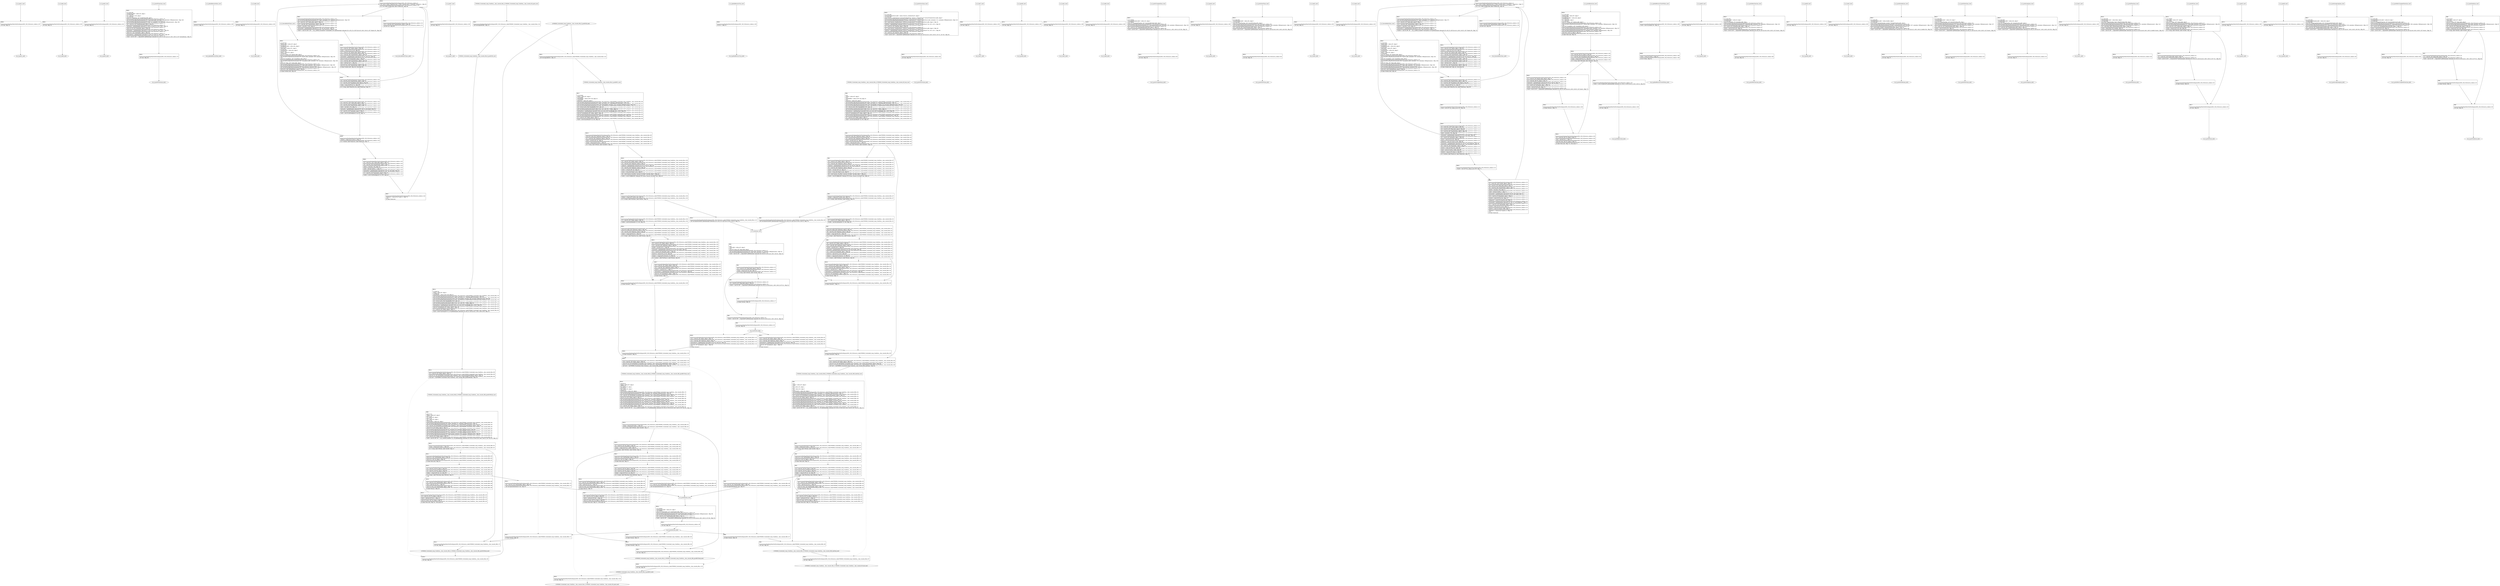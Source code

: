 digraph "icfg graph" {
BBio_ll_good1_end [label="{io_ll_good1_end}"];
BBio_ll_bad6_end [label="{io_ll_bad6_end}"];
BBio_ll_good5_end [label="{io_ll_good5_end}"];
BBio_ll_printWcharLine_end [label="{io_ll_printWcharLine_end}"];
BBio_ll_globalReturnsFalse_end [label="{io_ll_globalReturnsFalse_end}"];
BBio_ll_bad8_end [label="{io_ll_bad8_end}"];
BBio_ll_decodeHexWChars_end [label="{io_ll_decodeHexWChars_end}"];
BBio_ll_good7_end [label="{io_ll_good7_end}"];
BBCWE606_Unchecked_Loop_Condition__char_console_68a_ll_goodG2B_end [label="{CWE606_Unchecked_Loop_Condition__char_console_68a_ll_goodG2B_end}"];
BBio_ll_globalReturnsTrue_end [label="{io_ll_globalReturnsTrue_end}"];
BBio_ll_printStructLine_end [label="{io_ll_printStructLine_end}"];
BBio_ll_bad7_end [label="{io_ll_bad7_end}"];
BBio_ll_good6_end [label="{io_ll_good6_end}"];
BBio_ll_bad2_end [label="{io_ll_bad2_end}"];
BBio_ll_bad9_end [label="{io_ll_bad9_end}"];
BBio_ll_printUnsignedLine_end [label="{io_ll_printUnsignedLine_end}"];
BBio_ll_good4_end [label="{io_ll_good4_end}"];
BBio_ll_printSizeTLine_end [label="{io_ll_printSizeTLine_end}"];
BBio_ll_bad5_end [label="{io_ll_bad5_end}"];
BBio_ll_printLine_end [label="{io_ll_printLine_end}"];
BBCWE606_Unchecked_Loop_Condition__char_console_68a_ll_CWE606_Unchecked_Loop_Condition__char_console_68_bad_end [label="{CWE606_Unchecked_Loop_Condition__char_console_68a_ll_CWE606_Unchecked_Loop_Condition__char_console_68_bad_end}"];
BBCWE606_Unchecked_Loop_Condition__char_console_68a_ll_goodB2G_end [label="{CWE606_Unchecked_Loop_Condition__char_console_68a_ll_goodB2G_end}"];
BBio_ll_bad4_end [label="{io_ll_bad4_end}"];
BBio_ll_decodeHexChars_end [label="{io_ll_decodeHexChars_end}"];
BBCWE606_Unchecked_Loop_Condition__char_console_68b_ll_CWE606_Unchecked_Loop_Condition__char_console_68b_goodB2GSink_end [label="{CWE606_Unchecked_Loop_Condition__char_console_68b_ll_CWE606_Unchecked_Loop_Condition__char_console_68b_goodB2GSink_end}"];
BBio_ll_printBytesLine_end [label="{io_ll_printBytesLine_end}"];
BBio_ll_globalReturnsTrueOrFalse_end [label="{io_ll_globalReturnsTrueOrFalse_end}"];
BBio_ll_good3_end [label="{io_ll_good3_end}"];
BBCWE606_Unchecked_Loop_Condition__char_console_68b_ll_CWE606_Unchecked_Loop_Condition__char_console_68b_goodG2BSink_end [label="{CWE606_Unchecked_Loop_Condition__char_console_68b_ll_CWE606_Unchecked_Loop_Condition__char_console_68b_goodG2BSink_end}"];
BBio_ll_printHexCharLine_end [label="{io_ll_printHexCharLine_end}"];
BBCWE606_Unchecked_Loop_Condition__char_console_68b_ll_CWE606_Unchecked_Loop_Condition__char_console_68b_badSink_end [label="{CWE606_Unchecked_Loop_Condition__char_console_68b_ll_CWE606_Unchecked_Loop_Condition__char_console_68b_badSink_end}"];
BBio_ll_good9_end [label="{io_ll_good9_end}"];
BBio_ll_bad3_end [label="{io_ll_bad3_end}"];
BBio_ll_printDoubleLine_end [label="{io_ll_printDoubleLine_end}"];
BBio_ll_printShortLine_end [label="{io_ll_printShortLine_end}"];
BBio_ll_printLongLine_end [label="{io_ll_printLongLine_end}"];
BBio_ll_bad1_end [label="{io_ll_bad1_end}"];
BBio_ll_printFloatLine_end [label="{io_ll_printFloatLine_end}"];
BBio_ll_printWLine_end [label="{io_ll_printWLine_end}"];
BBio_ll_good2_end [label="{io_ll_good2_end}"];
BBio_ll_printIntLine_end [label="{io_ll_printIntLine_end}"];
BBio_ll_good8_end [label="{io_ll_good8_end}"];
BBio_ll_printLongLongLine_end [label="{io_ll_printLongLongLine_end}"];
BBCWE606_Unchecked_Loop_Condition__char_console_68a_ll_CWE606_Unchecked_Loop_Condition__char_console_68_good_end [label="{CWE606_Unchecked_Loop_Condition__char_console_68a_ll_CWE606_Unchecked_Loop_Condition__char_console_68_good_end}"];
BBio_ll_printHexUnsignedCharLine_end [label="{io_ll_printHexUnsignedCharLine_end}"];
BBio_ll_printSinkLine_end [label="{io_ll_printSinkLine_end}"];
BBio_ll_good1_start [label="{io_ll_good1_start}", shape=record];
io_ll_good1BB69 [label="{BB69:\l\l/home/raoxue/Desktop/MemVerif/workspace/000_109_018/source_code/io.c:187\l
  ret void, !dbg !52\l
}", shape=record];
BBio_ll_bad6_start [label="{io_ll_bad6_start}", shape=record];
io_ll_bad6BB83 [label="{BB83:\l\l/home/raoxue/Desktop/MemVerif/workspace/000_109_018/source_code/io.c:203\l
  ret void, !dbg !52\l
}", shape=record];
BBio_ll_good5_start [label="{io_ll_good5_start}", shape=record];
io_ll_good5BB73 [label="{BB73:\l\l/home/raoxue/Desktop/MemVerif/workspace/000_109_018/source_code/io.c:191\l
  ret void, !dbg !52\l
}", shape=record];
BBio_ll_printWcharLine_start [label="{io_ll_printWcharLine_start}", shape=record];
io_ll_printWcharLineBB28 [label="{BB28:\l\l/:3114591488\l
  %wideChar.addr = alloca i32, align 4\l
/:3114591488\l
  %s = alloca [2 x i32], align 4\l
/:3114591488\l
  store i32 %wideChar, i32* %wideChar.addr, align 4\l
/home/raoxue/Desktop/MemVerif/workspace/000_109_018/source_code/io.c:70\l
  call void @llvm.dbg.declare(metadata i32* %wideChar.addr, metadata !162, metadata !DIExpression()), !dbg !163\l
/home/raoxue/Desktop/MemVerif/workspace/000_109_018/source_code/io.c:74\l
  call void @llvm.dbg.declare(metadata [2 x i32]* %s, metadata !164, metadata !DIExpression()), !dbg !168\l
/home/raoxue/Desktop/MemVerif/workspace/000_109_018/source_code/io.c:75\l
  %0 = load i32, i32* %wideChar.addr, align 4, !dbg !61\l
/home/raoxue/Desktop/MemVerif/workspace/000_109_018/source_code/io.c:75\l
  %arrayidx = getelementptr inbounds [2 x i32], [2 x i32]* %s, i64 0, i64 0, !dbg !62\l
/home/raoxue/Desktop/MemVerif/workspace/000_109_018/source_code/io.c:75\l
  store i32 %0, i32* %arrayidx, align 4, !dbg !63\l
/home/raoxue/Desktop/MemVerif/workspace/000_109_018/source_code/io.c:76\l
  %arrayidx1 = getelementptr inbounds [2 x i32], [2 x i32]* %s, i64 0, i64 1, !dbg !64\l
/home/raoxue/Desktop/MemVerif/workspace/000_109_018/source_code/io.c:76\l
  store i32 0, i32* %arrayidx1, align 4, !dbg !65\l
/home/raoxue/Desktop/MemVerif/workspace/000_109_018/source_code/io.c:77\l
  %arraydecay = getelementptr inbounds [2 x i32], [2 x i32]* %s, i64 0, i64 0, !dbg !66\l
/home/raoxue/Desktop/MemVerif/workspace/000_109_018/source_code/io.c:77\l
  %call = call i32 (i8*, ...) @printf(i8* getelementptr inbounds ([5 x i8], [5 x i8]* @.str.10, i64 0, i64 0), i32* %arraydecay), !dbg !67\l
}", shape=record];
io_ll_printWcharLineBB28 [label="{BB28:\l\l/:3114591488\l
  %wideChar.addr = alloca i32, align 4\l
/:3114591488\l
  %s = alloca [2 x i32], align 4\l
/:3114591488\l
  store i32 %wideChar, i32* %wideChar.addr, align 4\l
/home/raoxue/Desktop/MemVerif/workspace/000_109_018/source_code/io.c:70\l
  call void @llvm.dbg.declare(metadata i32* %wideChar.addr, metadata !162, metadata !DIExpression()), !dbg !163\l
/home/raoxue/Desktop/MemVerif/workspace/000_109_018/source_code/io.c:74\l
  call void @llvm.dbg.declare(metadata [2 x i32]* %s, metadata !164, metadata !DIExpression()), !dbg !168\l
/home/raoxue/Desktop/MemVerif/workspace/000_109_018/source_code/io.c:75\l
  %0 = load i32, i32* %wideChar.addr, align 4, !dbg !61\l
/home/raoxue/Desktop/MemVerif/workspace/000_109_018/source_code/io.c:75\l
  %arrayidx = getelementptr inbounds [2 x i32], [2 x i32]* %s, i64 0, i64 0, !dbg !62\l
/home/raoxue/Desktop/MemVerif/workspace/000_109_018/source_code/io.c:75\l
  store i32 %0, i32* %arrayidx, align 4, !dbg !63\l
/home/raoxue/Desktop/MemVerif/workspace/000_109_018/source_code/io.c:76\l
  %arrayidx1 = getelementptr inbounds [2 x i32], [2 x i32]* %s, i64 0, i64 1, !dbg !64\l
/home/raoxue/Desktop/MemVerif/workspace/000_109_018/source_code/io.c:76\l
  store i32 0, i32* %arrayidx1, align 4, !dbg !65\l
/home/raoxue/Desktop/MemVerif/workspace/000_109_018/source_code/io.c:77\l
  %arraydecay = getelementptr inbounds [2 x i32], [2 x i32]* %s, i64 0, i64 0, !dbg !66\l
/home/raoxue/Desktop/MemVerif/workspace/000_109_018/source_code/io.c:77\l
  %call = call i32 (i8*, ...) @printf(i8* getelementptr inbounds ([5 x i8], [5 x i8]* @.str.10, i64 0, i64 0), i32* %arraydecay), !dbg !67\l
}", shape=record];
io_ll_printWcharLineBB29 [label="{BB29:\l\l/home/raoxue/Desktop/MemVerif/workspace/000_109_018/source_code/io.c:78\l
  ret void, !dbg !68\l
}", shape=record];
BBio_ll_globalReturnsFalse_start [label="{io_ll_globalReturnsFalse_start}", shape=record];
io_ll_globalReturnsFalseBB66 [label="{BB66:\l\l/home/raoxue/Desktop/MemVerif/workspace/000_109_018/source_code/io.c:163\l
  ret i32 0, !dbg !52\l
}", shape=record];
BBio_ll_bad8_start [label="{io_ll_bad8_start}", shape=record];
io_ll_bad8BB85 [label="{BB85:\l\l/home/raoxue/Desktop/MemVerif/workspace/000_109_018/source_code/io.c:205\l
  ret void, !dbg !52\l
}", shape=record];
BBio_ll_decodeHexWChars_start [label="{io_ll_decodeHexWChars_start}", shape=record];
io_ll_decodeHexWCharsBB55 [label="{BB55:\l\l/:101587528\l
  %bytes.addr = alloca i8*, align 8\l
/:101587528\l
  %numBytes.addr = alloca i64, align 8\l
/:101587528\l
  %hex.addr = alloca i32*, align 8\l
/:101587528\l
  %numWritten = alloca i64, align 8\l
/:101587528\l
  %byte = alloca i32, align 4\l
/:101587528\l
  store i8* %bytes, i8** %bytes.addr, align 8\l
/home/raoxue/Desktop/MemVerif/workspace/000_109_018/source_code/io.c:135\l
  call void @llvm.dbg.declare(metadata i8** %bytes.addr, metadata !290, metadata !DIExpression()), !dbg !291\l
/:135\l
  store i64 %numBytes, i64* %numBytes.addr, align 8\l
/home/raoxue/Desktop/MemVerif/workspace/000_109_018/source_code/io.c:135\l
  call void @llvm.dbg.declare(metadata i64* %numBytes.addr, metadata !292, metadata !DIExpression()), !dbg !293\l
/:135\l
  store i32* %hex, i32** %hex.addr, align 8\l
/home/raoxue/Desktop/MemVerif/workspace/000_109_018/source_code/io.c:135\l
  call void @llvm.dbg.declare(metadata i32** %hex.addr, metadata !294, metadata !DIExpression()), !dbg !295\l
/home/raoxue/Desktop/MemVerif/workspace/000_109_018/source_code/io.c:137\l
  call void @llvm.dbg.declare(metadata i64* %numWritten, metadata !296, metadata !DIExpression()), !dbg !297\l
/home/raoxue/Desktop/MemVerif/workspace/000_109_018/source_code/io.c:137\l
  store i64 0, i64* %numWritten, align 8, !dbg !65\l
/home/raoxue/Desktop/MemVerif/workspace/000_109_018/source_code/io.c:143\l
  br label %while.cond, !dbg !66\l
}", shape=record];
io_ll_decodeHexWCharsBB56 [label="{BB56:\l\l/home/raoxue/Desktop/MemVerif/workspace/000_109_018/source_code/io.c:143\l
  %0 = load i64, i64* %numWritten, align 8, !dbg !67\l
/home/raoxue/Desktop/MemVerif/workspace/000_109_018/source_code/io.c:143\l
  %1 = load i64, i64* %numBytes.addr, align 8, !dbg !68\l
/home/raoxue/Desktop/MemVerif/workspace/000_109_018/source_code/io.c:143\l
  %cmp = icmp ult i64 %0, %1, !dbg !69\l
/home/raoxue/Desktop/MemVerif/workspace/000_109_018/source_code/io.c:143\l
  br i1 %cmp, label %land.lhs.true, label %land.end, !dbg !70\l
}", shape=record];
io_ll_decodeHexWCharsBB57 [label="{BB57:\l\l/home/raoxue/Desktop/MemVerif/workspace/000_109_018/source_code/io.c:143\l
  %2 = load i32*, i32** %hex.addr, align 8, !dbg !71\l
/home/raoxue/Desktop/MemVerif/workspace/000_109_018/source_code/io.c:143\l
  %3 = load i64, i64* %numWritten, align 8, !dbg !72\l
/home/raoxue/Desktop/MemVerif/workspace/000_109_018/source_code/io.c:143\l
  %mul = mul i64 2, %3, !dbg !73\l
/home/raoxue/Desktop/MemVerif/workspace/000_109_018/source_code/io.c:143\l
  %arrayidx = getelementptr inbounds i32, i32* %2, i64 %mul, !dbg !71\l
/home/raoxue/Desktop/MemVerif/workspace/000_109_018/source_code/io.c:143\l
  %4 = load i32, i32* %arrayidx, align 4, !dbg !71\l
/home/raoxue/Desktop/MemVerif/workspace/000_109_018/source_code/io.c:143\l
  %call = call i32 @iswxdigit(i32 %4) #5, !dbg !74\l
}", shape=record];
io_ll_decodeHexWCharsBB57 [label="{BB57:\l\l/home/raoxue/Desktop/MemVerif/workspace/000_109_018/source_code/io.c:143\l
  %2 = load i32*, i32** %hex.addr, align 8, !dbg !71\l
/home/raoxue/Desktop/MemVerif/workspace/000_109_018/source_code/io.c:143\l
  %3 = load i64, i64* %numWritten, align 8, !dbg !72\l
/home/raoxue/Desktop/MemVerif/workspace/000_109_018/source_code/io.c:143\l
  %mul = mul i64 2, %3, !dbg !73\l
/home/raoxue/Desktop/MemVerif/workspace/000_109_018/source_code/io.c:143\l
  %arrayidx = getelementptr inbounds i32, i32* %2, i64 %mul, !dbg !71\l
/home/raoxue/Desktop/MemVerif/workspace/000_109_018/source_code/io.c:143\l
  %4 = load i32, i32* %arrayidx, align 4, !dbg !71\l
/home/raoxue/Desktop/MemVerif/workspace/000_109_018/source_code/io.c:143\l
  %call = call i32 @iswxdigit(i32 %4) #5, !dbg !74\l
}", shape=record];
io_ll_decodeHexWCharsBB59 [label="{BB59:\l\l/home/raoxue/Desktop/MemVerif/workspace/000_109_018/source_code/io.c:143\l
  %tobool = icmp ne i32 %call, 0, !dbg !74\l
/home/raoxue/Desktop/MemVerif/workspace/000_109_018/source_code/io.c:143\l
  br i1 %tobool, label %land.rhs, label %land.end, !dbg !75\l
}", shape=record];
io_ll_decodeHexWCharsBB60 [label="{BB60:\l\l/home/raoxue/Desktop/MemVerif/workspace/000_109_018/source_code/io.c:143\l
  %5 = load i32*, i32** %hex.addr, align 8, !dbg !76\l
/home/raoxue/Desktop/MemVerif/workspace/000_109_018/source_code/io.c:143\l
  %6 = load i64, i64* %numWritten, align 8, !dbg !77\l
/home/raoxue/Desktop/MemVerif/workspace/000_109_018/source_code/io.c:143\l
  %mul1 = mul i64 2, %6, !dbg !78\l
/home/raoxue/Desktop/MemVerif/workspace/000_109_018/source_code/io.c:143\l
  %add = add i64 %mul1, 1, !dbg !79\l
/home/raoxue/Desktop/MemVerif/workspace/000_109_018/source_code/io.c:143\l
  %arrayidx2 = getelementptr inbounds i32, i32* %5, i64 %add, !dbg !76\l
/home/raoxue/Desktop/MemVerif/workspace/000_109_018/source_code/io.c:143\l
  %7 = load i32, i32* %arrayidx2, align 4, !dbg !76\l
/home/raoxue/Desktop/MemVerif/workspace/000_109_018/source_code/io.c:143\l
  %call3 = call i32 @iswxdigit(i32 %7) #5, !dbg !80\l
}", shape=record];
io_ll_decodeHexWCharsBB60 [label="{BB60:\l\l/home/raoxue/Desktop/MemVerif/workspace/000_109_018/source_code/io.c:143\l
  %5 = load i32*, i32** %hex.addr, align 8, !dbg !76\l
/home/raoxue/Desktop/MemVerif/workspace/000_109_018/source_code/io.c:143\l
  %6 = load i64, i64* %numWritten, align 8, !dbg !77\l
/home/raoxue/Desktop/MemVerif/workspace/000_109_018/source_code/io.c:143\l
  %mul1 = mul i64 2, %6, !dbg !78\l
/home/raoxue/Desktop/MemVerif/workspace/000_109_018/source_code/io.c:143\l
  %add = add i64 %mul1, 1, !dbg !79\l
/home/raoxue/Desktop/MemVerif/workspace/000_109_018/source_code/io.c:143\l
  %arrayidx2 = getelementptr inbounds i32, i32* %5, i64 %add, !dbg !76\l
/home/raoxue/Desktop/MemVerif/workspace/000_109_018/source_code/io.c:143\l
  %7 = load i32, i32* %arrayidx2, align 4, !dbg !76\l
/home/raoxue/Desktop/MemVerif/workspace/000_109_018/source_code/io.c:143\l
  %call3 = call i32 @iswxdigit(i32 %7) #5, !dbg !80\l
}", shape=record];
io_ll_decodeHexWCharsBB61 [label="{BB61:\l\l/home/raoxue/Desktop/MemVerif/workspace/000_109_018/source_code/io.c:143\l
  %tobool4 = icmp ne i32 %call3, 0, !dbg !75\l
/:143\l
  br label %land.end\l
}", shape=record];
io_ll_decodeHexWCharsBB58 [label="{BB58:\l\l/home/raoxue/Desktop/MemVerif/workspace/000_109_018/source_code/io.c:0\l
  %8 = phi i1 [ false, %land.lhs.true ], [ false, %while.cond ], [ %tobool4, %land.rhs ], !dbg !81\l
/home/raoxue/Desktop/MemVerif/workspace/000_109_018/source_code/io.c:143\l
  br i1 %8, label %while.body, label %while.end, !dbg !66\l
}", shape=record];
io_ll_decodeHexWCharsBB62 [label="{BB62:\l\l/home/raoxue/Desktop/MemVerif/workspace/000_109_018/source_code/io.c:145\l
  call void @llvm.dbg.declare(metadata i32* %byte, metadata !314, metadata !DIExpression()), !dbg !316\l
/home/raoxue/Desktop/MemVerif/workspace/000_109_018/source_code/io.c:146\l
  %9 = load i32*, i32** %hex.addr, align 8, !dbg !85\l
/home/raoxue/Desktop/MemVerif/workspace/000_109_018/source_code/io.c:146\l
  %10 = load i64, i64* %numWritten, align 8, !dbg !86\l
/home/raoxue/Desktop/MemVerif/workspace/000_109_018/source_code/io.c:146\l
  %mul5 = mul i64 2, %10, !dbg !87\l
/home/raoxue/Desktop/MemVerif/workspace/000_109_018/source_code/io.c:146\l
  %arrayidx6 = getelementptr inbounds i32, i32* %9, i64 %mul5, !dbg !85\l
/home/raoxue/Desktop/MemVerif/workspace/000_109_018/source_code/io.c:146\l
  %call7 = call i32 (i32*, i32*, ...) @__isoc99_swscanf(i32* %arrayidx6, i32* getelementptr inbounds ([5 x i32], [5 x i32]* @.str.16, i64 0, i64 0), i32* %byte) #5, !dbg !88\l
}", shape=record];
io_ll_decodeHexWCharsBB62 [label="{BB62:\l\l/home/raoxue/Desktop/MemVerif/workspace/000_109_018/source_code/io.c:145\l
  call void @llvm.dbg.declare(metadata i32* %byte, metadata !314, metadata !DIExpression()), !dbg !316\l
/home/raoxue/Desktop/MemVerif/workspace/000_109_018/source_code/io.c:146\l
  %9 = load i32*, i32** %hex.addr, align 8, !dbg !85\l
/home/raoxue/Desktop/MemVerif/workspace/000_109_018/source_code/io.c:146\l
  %10 = load i64, i64* %numWritten, align 8, !dbg !86\l
/home/raoxue/Desktop/MemVerif/workspace/000_109_018/source_code/io.c:146\l
  %mul5 = mul i64 2, %10, !dbg !87\l
/home/raoxue/Desktop/MemVerif/workspace/000_109_018/source_code/io.c:146\l
  %arrayidx6 = getelementptr inbounds i32, i32* %9, i64 %mul5, !dbg !85\l
/home/raoxue/Desktop/MemVerif/workspace/000_109_018/source_code/io.c:146\l
  %call7 = call i32 (i32*, i32*, ...) @__isoc99_swscanf(i32* %arrayidx6, i32* getelementptr inbounds ([5 x i32], [5 x i32]* @.str.16, i64 0, i64 0), i32* %byte) #5, !dbg !88\l
}", shape=record];
io_ll_decodeHexWCharsBB64 [label="{BB64:\l\l/home/raoxue/Desktop/MemVerif/workspace/000_109_018/source_code/io.c:147\l
  %11 = load i32, i32* %byte, align 4, !dbg !89\l
/home/raoxue/Desktop/MemVerif/workspace/000_109_018/source_code/io.c:147\l
  %conv = trunc i32 %11 to i8, !dbg !90\l
/home/raoxue/Desktop/MemVerif/workspace/000_109_018/source_code/io.c:147\l
  %12 = load i8*, i8** %bytes.addr, align 8, !dbg !91\l
/home/raoxue/Desktop/MemVerif/workspace/000_109_018/source_code/io.c:147\l
  %13 = load i64, i64* %numWritten, align 8, !dbg !92\l
/home/raoxue/Desktop/MemVerif/workspace/000_109_018/source_code/io.c:147\l
  %arrayidx8 = getelementptr inbounds i8, i8* %12, i64 %13, !dbg !91\l
/home/raoxue/Desktop/MemVerif/workspace/000_109_018/source_code/io.c:147\l
  store i8 %conv, i8* %arrayidx8, align 1, !dbg !93\l
/home/raoxue/Desktop/MemVerif/workspace/000_109_018/source_code/io.c:148\l
  %14 = load i64, i64* %numWritten, align 8, !dbg !94\l
/home/raoxue/Desktop/MemVerif/workspace/000_109_018/source_code/io.c:148\l
  %inc = add i64 %14, 1, !dbg !94\l
/home/raoxue/Desktop/MemVerif/workspace/000_109_018/source_code/io.c:148\l
  store i64 %inc, i64* %numWritten, align 8, !dbg !94\l
/home/raoxue/Desktop/MemVerif/workspace/000_109_018/source_code/io.c:143\l
  br label %while.cond, !dbg !66, !llvm.loop !95\l
}", shape=record];
io_ll_decodeHexWCharsBB63 [label="{BB63:\l\l/home/raoxue/Desktop/MemVerif/workspace/000_109_018/source_code/io.c:151\l
  %15 = load i64, i64* %numWritten, align 8, !dbg !98\l
/home/raoxue/Desktop/MemVerif/workspace/000_109_018/source_code/io.c:151\l
  ret i64 %15, !dbg !99\l
}", shape=record];
BBio_ll_good7_start [label="{io_ll_good7_start}", shape=record];
io_ll_good7BB75 [label="{BB75:\l\l/home/raoxue/Desktop/MemVerif/workspace/000_109_018/source_code/io.c:193\l
  ret void, !dbg !52\l
}", shape=record];
BBCWE606_Unchecked_Loop_Condition__char_console_68a_ll_goodG2B_start [label="{CWE606_Unchecked_Loop_Condition__char_console_68a_ll_goodG2B_start}", shape=record];
CWE606_Unchecked_Loop_Condition__char_console_68a_ll_goodG2BBB14 [label="{BB14:\l\l/:110090728\l
  %data = alloca i8*, align 8\l
/:110090728\l
  %dataBuffer = alloca [100 x i8], align 16\l
/home/raoxue/Desktop/MemVerif/workspace/000_109_018/source_code/CWE606_Unchecked_Loop_Condition__char_console_68a.c:78\l
  call void @llvm.dbg.declare(metadata i8** %data, metadata !87, metadata !DIExpression()), !dbg !88\l
/home/raoxue/Desktop/MemVerif/workspace/000_109_018/source_code/CWE606_Unchecked_Loop_Condition__char_console_68a.c:79\l
  call void @llvm.dbg.declare(metadata [100 x i8]* %dataBuffer, metadata !89, metadata !DIExpression()), !dbg !90\l
/home/raoxue/Desktop/MemVerif/workspace/000_109_018/source_code/CWE606_Unchecked_Loop_Condition__char_console_68a.c:79\l
  %0 = bitcast [100 x i8]* %dataBuffer to i8*, !dbg !28\l
/home/raoxue/Desktop/MemVerif/workspace/000_109_018/source_code/CWE606_Unchecked_Loop_Condition__char_console_68a.c:79\l
  call void @llvm.memset.p0i8.i64(i8* align 16 %0, i8 0, i64 100, i1 false), !dbg !28\l
/home/raoxue/Desktop/MemVerif/workspace/000_109_018/source_code/CWE606_Unchecked_Loop_Condition__char_console_68a.c:80\l
  %arraydecay = getelementptr inbounds [100 x i8], [100 x i8]* %dataBuffer, i64 0, i64 0, !dbg !29\l
/home/raoxue/Desktop/MemVerif/workspace/000_109_018/source_code/CWE606_Unchecked_Loop_Condition__char_console_68a.c:80\l
  store i8* %arraydecay, i8** %data, align 8, !dbg !30\l
/home/raoxue/Desktop/MemVerif/workspace/000_109_018/source_code/CWE606_Unchecked_Loop_Condition__char_console_68a.c:82\l
  %1 = load i8*, i8** %data, align 8, !dbg !31\l
/home/raoxue/Desktop/MemVerif/workspace/000_109_018/source_code/CWE606_Unchecked_Loop_Condition__char_console_68a.c:82\l
  %call = call i8* @strcpy(i8* %1, i8* getelementptr inbounds ([3 x i8], [3 x i8]* @.str.1, i64 0, i64 0)) #6, !dbg !32\l
}", shape=record];
CWE606_Unchecked_Loop_Condition__char_console_68a_ll_goodG2BBB14 [label="{BB14:\l\l/:110090728\l
  %data = alloca i8*, align 8\l
/:110090728\l
  %dataBuffer = alloca [100 x i8], align 16\l
/home/raoxue/Desktop/MemVerif/workspace/000_109_018/source_code/CWE606_Unchecked_Loop_Condition__char_console_68a.c:78\l
  call void @llvm.dbg.declare(metadata i8** %data, metadata !87, metadata !DIExpression()), !dbg !88\l
/home/raoxue/Desktop/MemVerif/workspace/000_109_018/source_code/CWE606_Unchecked_Loop_Condition__char_console_68a.c:79\l
  call void @llvm.dbg.declare(metadata [100 x i8]* %dataBuffer, metadata !89, metadata !DIExpression()), !dbg !90\l
/home/raoxue/Desktop/MemVerif/workspace/000_109_018/source_code/CWE606_Unchecked_Loop_Condition__char_console_68a.c:79\l
  %0 = bitcast [100 x i8]* %dataBuffer to i8*, !dbg !28\l
/home/raoxue/Desktop/MemVerif/workspace/000_109_018/source_code/CWE606_Unchecked_Loop_Condition__char_console_68a.c:79\l
  call void @llvm.memset.p0i8.i64(i8* align 16 %0, i8 0, i64 100, i1 false), !dbg !28\l
/home/raoxue/Desktop/MemVerif/workspace/000_109_018/source_code/CWE606_Unchecked_Loop_Condition__char_console_68a.c:80\l
  %arraydecay = getelementptr inbounds [100 x i8], [100 x i8]* %dataBuffer, i64 0, i64 0, !dbg !29\l
/home/raoxue/Desktop/MemVerif/workspace/000_109_018/source_code/CWE606_Unchecked_Loop_Condition__char_console_68a.c:80\l
  store i8* %arraydecay, i8** %data, align 8, !dbg !30\l
/home/raoxue/Desktop/MemVerif/workspace/000_109_018/source_code/CWE606_Unchecked_Loop_Condition__char_console_68a.c:82\l
  %1 = load i8*, i8** %data, align 8, !dbg !31\l
/home/raoxue/Desktop/MemVerif/workspace/000_109_018/source_code/CWE606_Unchecked_Loop_Condition__char_console_68a.c:82\l
  %call = call i8* @strcpy(i8* %1, i8* getelementptr inbounds ([3 x i8], [3 x i8]* @.str.1, i64 0, i64 0)) #6, !dbg !32\l
}", shape=record];
CWE606_Unchecked_Loop_Condition__char_console_68a_ll_goodG2BBB15 [label="{BB15:\l\l/home/raoxue/Desktop/MemVerif/workspace/000_109_018/source_code/CWE606_Unchecked_Loop_Condition__char_console_68a.c:83\l
  %2 = load i8*, i8** %data, align 8, !dbg !33\l
/home/raoxue/Desktop/MemVerif/workspace/000_109_018/source_code/CWE606_Unchecked_Loop_Condition__char_console_68a.c:83\l
  store i8* %2, i8** @CWE606_Unchecked_Loop_Condition__char_console_68_goodG2BData, align 8, !dbg !34\l
/home/raoxue/Desktop/MemVerif/workspace/000_109_018/source_code/CWE606_Unchecked_Loop_Condition__char_console_68a.c:84\l
  call void (...) @CWE606_Unchecked_Loop_Condition__char_console_68b_goodG2BSink(), !dbg !35\l
}", shape=record];
CWE606_Unchecked_Loop_Condition__char_console_68a_ll_goodG2BBB15 [label="{BB15:\l\l/home/raoxue/Desktop/MemVerif/workspace/000_109_018/source_code/CWE606_Unchecked_Loop_Condition__char_console_68a.c:83\l
  %2 = load i8*, i8** %data, align 8, !dbg !33\l
/home/raoxue/Desktop/MemVerif/workspace/000_109_018/source_code/CWE606_Unchecked_Loop_Condition__char_console_68a.c:83\l
  store i8* %2, i8** @CWE606_Unchecked_Loop_Condition__char_console_68_goodG2BData, align 8, !dbg !34\l
/home/raoxue/Desktop/MemVerif/workspace/000_109_018/source_code/CWE606_Unchecked_Loop_Condition__char_console_68a.c:84\l
  call void (...) @CWE606_Unchecked_Loop_Condition__char_console_68b_goodG2BSink(), !dbg !35\l
}", shape=record];
CWE606_Unchecked_Loop_Condition__char_console_68a_ll_goodG2BBB16 [label="{BB16:\l\l/home/raoxue/Desktop/MemVerif/workspace/000_109_018/source_code/CWE606_Unchecked_Loop_Condition__char_console_68a.c:85\l
  ret void, !dbg !36\l
}", shape=record];
BBio_ll_globalReturnsTrue_start [label="{io_ll_globalReturnsTrue_start}", shape=record];
io_ll_globalReturnsTrueBB65 [label="{BB65:\l\l/home/raoxue/Desktop/MemVerif/workspace/000_109_018/source_code/io.c:158\l
  ret i32 1, !dbg !52\l
}", shape=record];
BBio_ll_printStructLine_start [label="{io_ll_printStructLine_start}", shape=record];
io_ll_printStructLineBB36 [label="{BB36:\l\l/:3114591488\l
  %structTwoIntsStruct.addr = alloca %struct._twoIntsStruct*, align 8\l
/:3114591488\l
  store %struct._twoIntsStruct* %structTwoIntsStruct, %struct._twoIntsStruct** %structTwoIntsStruct.addr, align 8\l
/home/raoxue/Desktop/MemVerif/workspace/000_109_018/source_code/io.c:95\l
  call void @llvm.dbg.declare(metadata %struct._twoIntsStruct** %structTwoIntsStruct.addr, metadata !212, metadata !DIExpression()), !dbg !213\l
/home/raoxue/Desktop/MemVerif/workspace/000_109_018/source_code/io.c:97\l
  %0 = load %struct._twoIntsStruct*, %struct._twoIntsStruct** %structTwoIntsStruct.addr, align 8, !dbg !61\l
/home/raoxue/Desktop/MemVerif/workspace/000_109_018/source_code/io.c:97\l
  %intOne = getelementptr inbounds %struct._twoIntsStruct, %struct._twoIntsStruct* %0, i32 0, i32 0, !dbg !62\l
/home/raoxue/Desktop/MemVerif/workspace/000_109_018/source_code/io.c:97\l
  %1 = load i32, i32* %intOne, align 4, !dbg !62\l
/home/raoxue/Desktop/MemVerif/workspace/000_109_018/source_code/io.c:97\l
  %2 = load %struct._twoIntsStruct*, %struct._twoIntsStruct** %structTwoIntsStruct.addr, align 8, !dbg !63\l
/home/raoxue/Desktop/MemVerif/workspace/000_109_018/source_code/io.c:97\l
  %intTwo = getelementptr inbounds %struct._twoIntsStruct, %struct._twoIntsStruct* %2, i32 0, i32 1, !dbg !64\l
/home/raoxue/Desktop/MemVerif/workspace/000_109_018/source_code/io.c:97\l
  %3 = load i32, i32* %intTwo, align 4, !dbg !64\l
/home/raoxue/Desktop/MemVerif/workspace/000_109_018/source_code/io.c:97\l
  %call = call i32 (i8*, ...) @printf(i8* getelementptr inbounds ([10 x i8], [10 x i8]* @.str.13, i64 0, i64 0), i32 %1, i32 %3), !dbg !65\l
}", shape=record];
io_ll_printStructLineBB36 [label="{BB36:\l\l/:3114591488\l
  %structTwoIntsStruct.addr = alloca %struct._twoIntsStruct*, align 8\l
/:3114591488\l
  store %struct._twoIntsStruct* %structTwoIntsStruct, %struct._twoIntsStruct** %structTwoIntsStruct.addr, align 8\l
/home/raoxue/Desktop/MemVerif/workspace/000_109_018/source_code/io.c:95\l
  call void @llvm.dbg.declare(metadata %struct._twoIntsStruct** %structTwoIntsStruct.addr, metadata !212, metadata !DIExpression()), !dbg !213\l
/home/raoxue/Desktop/MemVerif/workspace/000_109_018/source_code/io.c:97\l
  %0 = load %struct._twoIntsStruct*, %struct._twoIntsStruct** %structTwoIntsStruct.addr, align 8, !dbg !61\l
/home/raoxue/Desktop/MemVerif/workspace/000_109_018/source_code/io.c:97\l
  %intOne = getelementptr inbounds %struct._twoIntsStruct, %struct._twoIntsStruct* %0, i32 0, i32 0, !dbg !62\l
/home/raoxue/Desktop/MemVerif/workspace/000_109_018/source_code/io.c:97\l
  %1 = load i32, i32* %intOne, align 4, !dbg !62\l
/home/raoxue/Desktop/MemVerif/workspace/000_109_018/source_code/io.c:97\l
  %2 = load %struct._twoIntsStruct*, %struct._twoIntsStruct** %structTwoIntsStruct.addr, align 8, !dbg !63\l
/home/raoxue/Desktop/MemVerif/workspace/000_109_018/source_code/io.c:97\l
  %intTwo = getelementptr inbounds %struct._twoIntsStruct, %struct._twoIntsStruct* %2, i32 0, i32 1, !dbg !64\l
/home/raoxue/Desktop/MemVerif/workspace/000_109_018/source_code/io.c:97\l
  %3 = load i32, i32* %intTwo, align 4, !dbg !64\l
/home/raoxue/Desktop/MemVerif/workspace/000_109_018/source_code/io.c:97\l
  %call = call i32 (i8*, ...) @printf(i8* getelementptr inbounds ([10 x i8], [10 x i8]* @.str.13, i64 0, i64 0), i32 %1, i32 %3), !dbg !65\l
}", shape=record];
io_ll_printStructLineBB37 [label="{BB37:\l\l/home/raoxue/Desktop/MemVerif/workspace/000_109_018/source_code/io.c:98\l
  ret void, !dbg !66\l
}", shape=record];
BBio_ll_bad7_start [label="{io_ll_bad7_start}", shape=record];
io_ll_bad7BB84 [label="{BB84:\l\l/home/raoxue/Desktop/MemVerif/workspace/000_109_018/source_code/io.c:204\l
  ret void, !dbg !52\l
}", shape=record];
BBio_ll_good6_start [label="{io_ll_good6_start}", shape=record];
io_ll_good6BB74 [label="{BB74:\l\l/home/raoxue/Desktop/MemVerif/workspace/000_109_018/source_code/io.c:192\l
  ret void, !dbg !52\l
}", shape=record];
BBio_ll_bad2_start [label="{io_ll_bad2_start}", shape=record];
io_ll_bad2BB79 [label="{BB79:\l\l/home/raoxue/Desktop/MemVerif/workspace/000_109_018/source_code/io.c:199\l
  ret void, !dbg !52\l
}", shape=record];
BBio_ll_bad9_start [label="{io_ll_bad9_start}", shape=record];
io_ll_bad9BB86 [label="{BB86:\l\l/home/raoxue/Desktop/MemVerif/workspace/000_109_018/source_code/io.c:206\l
  ret void, !dbg !52\l
}", shape=record];
BBio_ll_printUnsignedLine_start [label="{io_ll_printUnsignedLine_start}", shape=record];
io_ll_printUnsignedLineBB30 [label="{BB30:\l\l/:101748568\l
  %unsignedNumber.addr = alloca i32, align 4\l
/:101748568\l
  store i32 %unsignedNumber, i32* %unsignedNumber.addr, align 4\l
/home/raoxue/Desktop/MemVerif/workspace/000_109_018/source_code/io.c:80\l
  call void @llvm.dbg.declare(metadata i32* %unsignedNumber.addr, metadata !180, metadata !DIExpression()), !dbg !181\l
/home/raoxue/Desktop/MemVerif/workspace/000_109_018/source_code/io.c:82\l
  %0 = load i32, i32* %unsignedNumber.addr, align 4, !dbg !54\l
/home/raoxue/Desktop/MemVerif/workspace/000_109_018/source_code/io.c:82\l
  %call = call i32 (i8*, ...) @printf(i8* getelementptr inbounds ([4 x i8], [4 x i8]* @.str.11, i64 0, i64 0), i32 %0), !dbg !55\l
}", shape=record];
io_ll_printUnsignedLineBB30 [label="{BB30:\l\l/:101748568\l
  %unsignedNumber.addr = alloca i32, align 4\l
/:101748568\l
  store i32 %unsignedNumber, i32* %unsignedNumber.addr, align 4\l
/home/raoxue/Desktop/MemVerif/workspace/000_109_018/source_code/io.c:80\l
  call void @llvm.dbg.declare(metadata i32* %unsignedNumber.addr, metadata !180, metadata !DIExpression()), !dbg !181\l
/home/raoxue/Desktop/MemVerif/workspace/000_109_018/source_code/io.c:82\l
  %0 = load i32, i32* %unsignedNumber.addr, align 4, !dbg !54\l
/home/raoxue/Desktop/MemVerif/workspace/000_109_018/source_code/io.c:82\l
  %call = call i32 (i8*, ...) @printf(i8* getelementptr inbounds ([4 x i8], [4 x i8]* @.str.11, i64 0, i64 0), i32 %0), !dbg !55\l
}", shape=record];
io_ll_printUnsignedLineBB31 [label="{BB31:\l\l/home/raoxue/Desktop/MemVerif/workspace/000_109_018/source_code/io.c:83\l
  ret void, !dbg !56\l
}", shape=record];
BBio_ll_good4_start [label="{io_ll_good4_start}", shape=record];
io_ll_good4BB72 [label="{BB72:\l\l/home/raoxue/Desktop/MemVerif/workspace/000_109_018/source_code/io.c:190\l
  ret void, !dbg !52\l
}", shape=record];
BBio_ll_printSizeTLine_start [label="{io_ll_printSizeTLine_start}", shape=record];
io_ll_printSizeTLineBB24 [label="{BB24:\l\l/:3114591488\l
  %sizeTNumber.addr = alloca i64, align 8\l
/:3114591488\l
  store i64 %sizeTNumber, i64* %sizeTNumber.addr, align 8\l
/home/raoxue/Desktop/MemVerif/workspace/000_109_018/source_code/io.c:60\l
  call void @llvm.dbg.declare(metadata i64* %sizeTNumber.addr, metadata !146, metadata !DIExpression()), !dbg !147\l
/home/raoxue/Desktop/MemVerif/workspace/000_109_018/source_code/io.c:62\l
  %0 = load i64, i64* %sizeTNumber.addr, align 8, !dbg !57\l
/home/raoxue/Desktop/MemVerif/workspace/000_109_018/source_code/io.c:62\l
  %call = call i32 (i8*, ...) @printf(i8* getelementptr inbounds ([5 x i8], [5 x i8]* @.str.8, i64 0, i64 0), i64 %0), !dbg !58\l
}", shape=record];
io_ll_printSizeTLineBB24 [label="{BB24:\l\l/:3114591488\l
  %sizeTNumber.addr = alloca i64, align 8\l
/:3114591488\l
  store i64 %sizeTNumber, i64* %sizeTNumber.addr, align 8\l
/home/raoxue/Desktop/MemVerif/workspace/000_109_018/source_code/io.c:60\l
  call void @llvm.dbg.declare(metadata i64* %sizeTNumber.addr, metadata !146, metadata !DIExpression()), !dbg !147\l
/home/raoxue/Desktop/MemVerif/workspace/000_109_018/source_code/io.c:62\l
  %0 = load i64, i64* %sizeTNumber.addr, align 8, !dbg !57\l
/home/raoxue/Desktop/MemVerif/workspace/000_109_018/source_code/io.c:62\l
  %call = call i32 (i8*, ...) @printf(i8* getelementptr inbounds ([5 x i8], [5 x i8]* @.str.8, i64 0, i64 0), i64 %0), !dbg !58\l
}", shape=record];
io_ll_printSizeTLineBB25 [label="{BB25:\l\l/home/raoxue/Desktop/MemVerif/workspace/000_109_018/source_code/io.c:63\l
  ret void, !dbg !59\l
}", shape=record];
BBio_ll_bad5_start [label="{io_ll_bad5_start}", shape=record];
io_ll_bad5BB82 [label="{BB82:\l\l/home/raoxue/Desktop/MemVerif/workspace/000_109_018/source_code/io.c:202\l
  ret void, !dbg !52\l
}", shape=record];
BBio_ll_printLine_start [label="{io_ll_printLine_start}", shape=record];
io_ll_printLineBB0 [label="{BB0:\l\l/:415\l
  %line.addr = alloca i8*, align 8\l
/:415\l
  store i8* %line, i8** %line.addr, align 8\l
/home/raoxue/Desktop/MemVerif/workspace/000_109_018/source_code/io.c:11\l
  call void @llvm.dbg.declare(metadata i8** %line.addr, metadata !52, metadata !DIExpression()), !dbg !53\l
/home/raoxue/Desktop/MemVerif/workspace/000_109_018/source_code/io.c:13\l
  %call = call i32 (i8*, ...) @printf(i8* getelementptr inbounds ([9 x i8], [9 x i8]* @.str, i64 0, i64 0)), !dbg !54\l
}", shape=record];
io_ll_printLineBB0 [label="{BB0:\l\l/:415\l
  %line.addr = alloca i8*, align 8\l
/:415\l
  store i8* %line, i8** %line.addr, align 8\l
/home/raoxue/Desktop/MemVerif/workspace/000_109_018/source_code/io.c:11\l
  call void @llvm.dbg.declare(metadata i8** %line.addr, metadata !52, metadata !DIExpression()), !dbg !53\l
/home/raoxue/Desktop/MemVerif/workspace/000_109_018/source_code/io.c:13\l
  %call = call i32 (i8*, ...) @printf(i8* getelementptr inbounds ([9 x i8], [9 x i8]* @.str, i64 0, i64 0)), !dbg !54\l
}", shape=record];
io_ll_printLineBB1 [label="{BB1:\l\l/home/raoxue/Desktop/MemVerif/workspace/000_109_018/source_code/io.c:14\l
  %0 = load i8*, i8** %line.addr, align 8, !dbg !55\l
/home/raoxue/Desktop/MemVerif/workspace/000_109_018/source_code/io.c:14\l
  %cmp = icmp ne i8* %0, null, !dbg !57\l
/home/raoxue/Desktop/MemVerif/workspace/000_109_018/source_code/io.c:14\l
  br i1 %cmp, label %if.then, label %if.end, !dbg !58\l
}", shape=record];
io_ll_printLineBB2 [label="{BB2:\l\l/home/raoxue/Desktop/MemVerif/workspace/000_109_018/source_code/io.c:16\l
  %1 = load i8*, i8** %line.addr, align 8, !dbg !59\l
/home/raoxue/Desktop/MemVerif/workspace/000_109_018/source_code/io.c:16\l
  %call1 = call i32 (i8*, ...) @printf(i8* getelementptr inbounds ([4 x i8], [4 x i8]* @.str.1, i64 0, i64 0), i8* %1), !dbg !61\l
}", shape=record];
io_ll_printLineBB2 [label="{BB2:\l\l/home/raoxue/Desktop/MemVerif/workspace/000_109_018/source_code/io.c:16\l
  %1 = load i8*, i8** %line.addr, align 8, !dbg !59\l
/home/raoxue/Desktop/MemVerif/workspace/000_109_018/source_code/io.c:16\l
  %call1 = call i32 (i8*, ...) @printf(i8* getelementptr inbounds ([4 x i8], [4 x i8]* @.str.1, i64 0, i64 0), i8* %1), !dbg !61\l
}", shape=record];
io_ll_printLineBB4 [label="{BB4:\l\l/home/raoxue/Desktop/MemVerif/workspace/000_109_018/source_code/io.c:17\l
  br label %if.end, !dbg !62\l
}", shape=record];
io_ll_printLineBB3 [label="{BB3:\l\l/home/raoxue/Desktop/MemVerif/workspace/000_109_018/source_code/io.c:18\l
  %call2 = call i32 (i8*, ...) @printf(i8* getelementptr inbounds ([9 x i8], [9 x i8]* @.str.2, i64 0, i64 0)), !dbg !63\l
}", shape=record];
io_ll_printLineBB3 [label="{BB3:\l\l/home/raoxue/Desktop/MemVerif/workspace/000_109_018/source_code/io.c:18\l
  %call2 = call i32 (i8*, ...) @printf(i8* getelementptr inbounds ([9 x i8], [9 x i8]* @.str.2, i64 0, i64 0)), !dbg !63\l
}", shape=record];
io_ll_printLineBB5 [label="{BB5:\l\l/home/raoxue/Desktop/MemVerif/workspace/000_109_018/source_code/io.c:19\l
  ret void, !dbg !64\l
}", shape=record];
BBCWE606_Unchecked_Loop_Condition__char_console_68a_ll_CWE606_Unchecked_Loop_Condition__char_console_68_bad_start [label="{CWE606_Unchecked_Loop_Condition__char_console_68a_ll_CWE606_Unchecked_Loop_Condition__char_console_68_bad_start}", shape=record];
CWE606_Unchecked_Loop_Condition__char_console_68a_ll_CWE606_Unchecked_Loop_Condition__char_console_68_badBB0 [label="{BB0:\l\l/:415\l
  %data = alloca i8*, align 8\l
/:415\l
  %dataBuffer = alloca [100 x i8], align 16\l
/:415\l
  %dataLen = alloca i64, align 8\l
/home/raoxue/Desktop/MemVerif/workspace/000_109_018/source_code/CWE606_Unchecked_Loop_Condition__char_console_68a.c:37\l
  call void @llvm.dbg.declare(metadata i8** %data, metadata !22, metadata !DIExpression()), !dbg !23\l
/home/raoxue/Desktop/MemVerif/workspace/000_109_018/source_code/CWE606_Unchecked_Loop_Condition__char_console_68a.c:38\l
  call void @llvm.dbg.declare(metadata [100 x i8]* %dataBuffer, metadata !24, metadata !DIExpression()), !dbg !28\l
/home/raoxue/Desktop/MemVerif/workspace/000_109_018/source_code/CWE606_Unchecked_Loop_Condition__char_console_68a.c:38\l
  %0 = bitcast [100 x i8]* %dataBuffer to i8*, !dbg !28\l
/home/raoxue/Desktop/MemVerif/workspace/000_109_018/source_code/CWE606_Unchecked_Loop_Condition__char_console_68a.c:38\l
  call void @llvm.memset.p0i8.i64(i8* align 16 %0, i8 0, i64 100, i1 false), !dbg !28\l
/home/raoxue/Desktop/MemVerif/workspace/000_109_018/source_code/CWE606_Unchecked_Loop_Condition__char_console_68a.c:39\l
  %arraydecay = getelementptr inbounds [100 x i8], [100 x i8]* %dataBuffer, i64 0, i64 0, !dbg !29\l
/home/raoxue/Desktop/MemVerif/workspace/000_109_018/source_code/CWE606_Unchecked_Loop_Condition__char_console_68a.c:39\l
  store i8* %arraydecay, i8** %data, align 8, !dbg !30\l
/home/raoxue/Desktop/MemVerif/workspace/000_109_018/source_code/CWE606_Unchecked_Loop_Condition__char_console_68a.c:42\l
  call void @llvm.dbg.declare(metadata i64* %dataLen, metadata !31, metadata !DIExpression()), !dbg !36\l
/home/raoxue/Desktop/MemVerif/workspace/000_109_018/source_code/CWE606_Unchecked_Loop_Condition__char_console_68a.c:42\l
  %1 = load i8*, i8** %data, align 8, !dbg !37\l
/home/raoxue/Desktop/MemVerif/workspace/000_109_018/source_code/CWE606_Unchecked_Loop_Condition__char_console_68a.c:42\l
  %call = call i64 @strlen(i8* %1) #6, !dbg !38\l
}", shape=record];
CWE606_Unchecked_Loop_Condition__char_console_68a_ll_CWE606_Unchecked_Loop_Condition__char_console_68_badBB0 [label="{BB0:\l\l/:415\l
  %data = alloca i8*, align 8\l
/:415\l
  %dataBuffer = alloca [100 x i8], align 16\l
/:415\l
  %dataLen = alloca i64, align 8\l
/home/raoxue/Desktop/MemVerif/workspace/000_109_018/source_code/CWE606_Unchecked_Loop_Condition__char_console_68a.c:37\l
  call void @llvm.dbg.declare(metadata i8** %data, metadata !22, metadata !DIExpression()), !dbg !23\l
/home/raoxue/Desktop/MemVerif/workspace/000_109_018/source_code/CWE606_Unchecked_Loop_Condition__char_console_68a.c:38\l
  call void @llvm.dbg.declare(metadata [100 x i8]* %dataBuffer, metadata !24, metadata !DIExpression()), !dbg !28\l
/home/raoxue/Desktop/MemVerif/workspace/000_109_018/source_code/CWE606_Unchecked_Loop_Condition__char_console_68a.c:38\l
  %0 = bitcast [100 x i8]* %dataBuffer to i8*, !dbg !28\l
/home/raoxue/Desktop/MemVerif/workspace/000_109_018/source_code/CWE606_Unchecked_Loop_Condition__char_console_68a.c:38\l
  call void @llvm.memset.p0i8.i64(i8* align 16 %0, i8 0, i64 100, i1 false), !dbg !28\l
/home/raoxue/Desktop/MemVerif/workspace/000_109_018/source_code/CWE606_Unchecked_Loop_Condition__char_console_68a.c:39\l
  %arraydecay = getelementptr inbounds [100 x i8], [100 x i8]* %dataBuffer, i64 0, i64 0, !dbg !29\l
/home/raoxue/Desktop/MemVerif/workspace/000_109_018/source_code/CWE606_Unchecked_Loop_Condition__char_console_68a.c:39\l
  store i8* %arraydecay, i8** %data, align 8, !dbg !30\l
/home/raoxue/Desktop/MemVerif/workspace/000_109_018/source_code/CWE606_Unchecked_Loop_Condition__char_console_68a.c:42\l
  call void @llvm.dbg.declare(metadata i64* %dataLen, metadata !31, metadata !DIExpression()), !dbg !36\l
/home/raoxue/Desktop/MemVerif/workspace/000_109_018/source_code/CWE606_Unchecked_Loop_Condition__char_console_68a.c:42\l
  %1 = load i8*, i8** %data, align 8, !dbg !37\l
/home/raoxue/Desktop/MemVerif/workspace/000_109_018/source_code/CWE606_Unchecked_Loop_Condition__char_console_68a.c:42\l
  %call = call i64 @strlen(i8* %1) #6, !dbg !38\l
}", shape=record];
CWE606_Unchecked_Loop_Condition__char_console_68a_ll_CWE606_Unchecked_Loop_Condition__char_console_68_badBB1 [label="{BB1:\l\l/home/raoxue/Desktop/MemVerif/workspace/000_109_018/source_code/CWE606_Unchecked_Loop_Condition__char_console_68a.c:42\l
  store i64 %call, i64* %dataLen, align 8, !dbg !36\l
/home/raoxue/Desktop/MemVerif/workspace/000_109_018/source_code/CWE606_Unchecked_Loop_Condition__char_console_68a.c:44\l
  %2 = load i64, i64* %dataLen, align 8, !dbg !39\l
/home/raoxue/Desktop/MemVerif/workspace/000_109_018/source_code/CWE606_Unchecked_Loop_Condition__char_console_68a.c:44\l
  %sub = sub i64 100, %2, !dbg !41\l
/home/raoxue/Desktop/MemVerif/workspace/000_109_018/source_code/CWE606_Unchecked_Loop_Condition__char_console_68a.c:44\l
  %cmp = icmp ugt i64 %sub, 1, !dbg !42\l
/home/raoxue/Desktop/MemVerif/workspace/000_109_018/source_code/CWE606_Unchecked_Loop_Condition__char_console_68a.c:44\l
  br i1 %cmp, label %if.then, label %if.end18, !dbg !43\l
}", shape=record];
CWE606_Unchecked_Loop_Condition__char_console_68a_ll_CWE606_Unchecked_Loop_Condition__char_console_68_badBB2 [label="{BB2:\l\l/home/raoxue/Desktop/MemVerif/workspace/000_109_018/source_code/CWE606_Unchecked_Loop_Condition__char_console_68a.c:47\l
  %3 = load i8*, i8** %data, align 8, !dbg !44\l
/home/raoxue/Desktop/MemVerif/workspace/000_109_018/source_code/CWE606_Unchecked_Loop_Condition__char_console_68a.c:47\l
  %4 = load i64, i64* %dataLen, align 8, !dbg !47\l
/home/raoxue/Desktop/MemVerif/workspace/000_109_018/source_code/CWE606_Unchecked_Loop_Condition__char_console_68a.c:47\l
  %add.ptr = getelementptr inbounds i8, i8* %3, i64 %4, !dbg !48\l
/home/raoxue/Desktop/MemVerif/workspace/000_109_018/source_code/CWE606_Unchecked_Loop_Condition__char_console_68a.c:47\l
  %5 = load i64, i64* %dataLen, align 8, !dbg !49\l
/home/raoxue/Desktop/MemVerif/workspace/000_109_018/source_code/CWE606_Unchecked_Loop_Condition__char_console_68a.c:47\l
  %sub1 = sub i64 100, %5, !dbg !50\l
/home/raoxue/Desktop/MemVerif/workspace/000_109_018/source_code/CWE606_Unchecked_Loop_Condition__char_console_68a.c:47\l
  %conv = trunc i64 %sub1 to i32, !dbg !51\l
/home/raoxue/Desktop/MemVerif/workspace/000_109_018/source_code/CWE606_Unchecked_Loop_Condition__char_console_68a.c:47\l
  %6 = load %struct._IO_FILE*, %struct._IO_FILE** @stdin, align 8, !dbg !52\l
/home/raoxue/Desktop/MemVerif/workspace/000_109_018/source_code/CWE606_Unchecked_Loop_Condition__char_console_68a.c:47\l
  %call2 = call i8* @fgets(i8* %add.ptr, i32 %conv, %struct._IO_FILE* %6), !dbg !53\l
}", shape=record];
CWE606_Unchecked_Loop_Condition__char_console_68a_ll_CWE606_Unchecked_Loop_Condition__char_console_68_badBB2 [label="{BB2:\l\l/home/raoxue/Desktop/MemVerif/workspace/000_109_018/source_code/CWE606_Unchecked_Loop_Condition__char_console_68a.c:47\l
  %3 = load i8*, i8** %data, align 8, !dbg !44\l
/home/raoxue/Desktop/MemVerif/workspace/000_109_018/source_code/CWE606_Unchecked_Loop_Condition__char_console_68a.c:47\l
  %4 = load i64, i64* %dataLen, align 8, !dbg !47\l
/home/raoxue/Desktop/MemVerif/workspace/000_109_018/source_code/CWE606_Unchecked_Loop_Condition__char_console_68a.c:47\l
  %add.ptr = getelementptr inbounds i8, i8* %3, i64 %4, !dbg !48\l
/home/raoxue/Desktop/MemVerif/workspace/000_109_018/source_code/CWE606_Unchecked_Loop_Condition__char_console_68a.c:47\l
  %5 = load i64, i64* %dataLen, align 8, !dbg !49\l
/home/raoxue/Desktop/MemVerif/workspace/000_109_018/source_code/CWE606_Unchecked_Loop_Condition__char_console_68a.c:47\l
  %sub1 = sub i64 100, %5, !dbg !50\l
/home/raoxue/Desktop/MemVerif/workspace/000_109_018/source_code/CWE606_Unchecked_Loop_Condition__char_console_68a.c:47\l
  %conv = trunc i64 %sub1 to i32, !dbg !51\l
/home/raoxue/Desktop/MemVerif/workspace/000_109_018/source_code/CWE606_Unchecked_Loop_Condition__char_console_68a.c:47\l
  %6 = load %struct._IO_FILE*, %struct._IO_FILE** @stdin, align 8, !dbg !52\l
/home/raoxue/Desktop/MemVerif/workspace/000_109_018/source_code/CWE606_Unchecked_Loop_Condition__char_console_68a.c:47\l
  %call2 = call i8* @fgets(i8* %add.ptr, i32 %conv, %struct._IO_FILE* %6), !dbg !53\l
}", shape=record];
CWE606_Unchecked_Loop_Condition__char_console_68a_ll_CWE606_Unchecked_Loop_Condition__char_console_68_badBB4 [label="{BB4:\l\l/home/raoxue/Desktop/MemVerif/workspace/000_109_018/source_code/CWE606_Unchecked_Loop_Condition__char_console_68a.c:47\l
  %cmp3 = icmp ne i8* %call2, null, !dbg !54\l
/home/raoxue/Desktop/MemVerif/workspace/000_109_018/source_code/CWE606_Unchecked_Loop_Condition__char_console_68a.c:47\l
  br i1 %cmp3, label %if.then5, label %if.else, !dbg !55\l
}", shape=record];
CWE606_Unchecked_Loop_Condition__char_console_68a_ll_CWE606_Unchecked_Loop_Condition__char_console_68_badBB5 [label="{BB5:\l\l/home/raoxue/Desktop/MemVerif/workspace/000_109_018/source_code/CWE606_Unchecked_Loop_Condition__char_console_68a.c:51\l
  %7 = load i8*, i8** %data, align 8, !dbg !56\l
/home/raoxue/Desktop/MemVerif/workspace/000_109_018/source_code/CWE606_Unchecked_Loop_Condition__char_console_68a.c:51\l
  %call6 = call i64 @strlen(i8* %7) #6, !dbg !58\l
}", shape=record];
CWE606_Unchecked_Loop_Condition__char_console_68a_ll_CWE606_Unchecked_Loop_Condition__char_console_68_badBB5 [label="{BB5:\l\l/home/raoxue/Desktop/MemVerif/workspace/000_109_018/source_code/CWE606_Unchecked_Loop_Condition__char_console_68a.c:51\l
  %7 = load i8*, i8** %data, align 8, !dbg !56\l
/home/raoxue/Desktop/MemVerif/workspace/000_109_018/source_code/CWE606_Unchecked_Loop_Condition__char_console_68a.c:51\l
  %call6 = call i64 @strlen(i8* %7) #6, !dbg !58\l
}", shape=record];
CWE606_Unchecked_Loop_Condition__char_console_68a_ll_CWE606_Unchecked_Loop_Condition__char_console_68_badBB7 [label="{BB7:\l\l/home/raoxue/Desktop/MemVerif/workspace/000_109_018/source_code/CWE606_Unchecked_Loop_Condition__char_console_68a.c:51\l
  store i64 %call6, i64* %dataLen, align 8, !dbg !59\l
/home/raoxue/Desktop/MemVerif/workspace/000_109_018/source_code/CWE606_Unchecked_Loop_Condition__char_console_68a.c:52\l
  %8 = load i64, i64* %dataLen, align 8, !dbg !60\l
/home/raoxue/Desktop/MemVerif/workspace/000_109_018/source_code/CWE606_Unchecked_Loop_Condition__char_console_68a.c:52\l
  %cmp7 = icmp ugt i64 %8, 0, !dbg !62\l
/home/raoxue/Desktop/MemVerif/workspace/000_109_018/source_code/CWE606_Unchecked_Loop_Condition__char_console_68a.c:52\l
  br i1 %cmp7, label %land.lhs.true, label %if.end, !dbg !63\l
}", shape=record];
CWE606_Unchecked_Loop_Condition__char_console_68a_ll_CWE606_Unchecked_Loop_Condition__char_console_68_badBB8 [label="{BB8:\l\l/home/raoxue/Desktop/MemVerif/workspace/000_109_018/source_code/CWE606_Unchecked_Loop_Condition__char_console_68a.c:52\l
  %9 = load i8*, i8** %data, align 8, !dbg !64\l
/home/raoxue/Desktop/MemVerif/workspace/000_109_018/source_code/CWE606_Unchecked_Loop_Condition__char_console_68a.c:52\l
  %10 = load i64, i64* %dataLen, align 8, !dbg !65\l
/home/raoxue/Desktop/MemVerif/workspace/000_109_018/source_code/CWE606_Unchecked_Loop_Condition__char_console_68a.c:52\l
  %sub9 = sub i64 %10, 1, !dbg !66\l
/home/raoxue/Desktop/MemVerif/workspace/000_109_018/source_code/CWE606_Unchecked_Loop_Condition__char_console_68a.c:52\l
  %arrayidx = getelementptr inbounds i8, i8* %9, i64 %sub9, !dbg !64\l
/home/raoxue/Desktop/MemVerif/workspace/000_109_018/source_code/CWE606_Unchecked_Loop_Condition__char_console_68a.c:52\l
  %11 = load i8, i8* %arrayidx, align 1, !dbg !64\l
/home/raoxue/Desktop/MemVerif/workspace/000_109_018/source_code/CWE606_Unchecked_Loop_Condition__char_console_68a.c:52\l
  %conv10 = sext i8 %11 to i32, !dbg !64\l
/home/raoxue/Desktop/MemVerif/workspace/000_109_018/source_code/CWE606_Unchecked_Loop_Condition__char_console_68a.c:52\l
  %cmp11 = icmp eq i32 %conv10, 10, !dbg !67\l
/home/raoxue/Desktop/MemVerif/workspace/000_109_018/source_code/CWE606_Unchecked_Loop_Condition__char_console_68a.c:52\l
  br i1 %cmp11, label %if.then13, label %if.end, !dbg !68\l
}", shape=record];
CWE606_Unchecked_Loop_Condition__char_console_68a_ll_CWE606_Unchecked_Loop_Condition__char_console_68_badBB10 [label="{BB10:\l\l/home/raoxue/Desktop/MemVerif/workspace/000_109_018/source_code/CWE606_Unchecked_Loop_Condition__char_console_68a.c:54\l
  %12 = load i8*, i8** %data, align 8, !dbg !69\l
/home/raoxue/Desktop/MemVerif/workspace/000_109_018/source_code/CWE606_Unchecked_Loop_Condition__char_console_68a.c:54\l
  %13 = load i64, i64* %dataLen, align 8, !dbg !71\l
/home/raoxue/Desktop/MemVerif/workspace/000_109_018/source_code/CWE606_Unchecked_Loop_Condition__char_console_68a.c:54\l
  %sub14 = sub i64 %13, 1, !dbg !72\l
/home/raoxue/Desktop/MemVerif/workspace/000_109_018/source_code/CWE606_Unchecked_Loop_Condition__char_console_68a.c:54\l
  %arrayidx15 = getelementptr inbounds i8, i8* %12, i64 %sub14, !dbg !69\l
/home/raoxue/Desktop/MemVerif/workspace/000_109_018/source_code/CWE606_Unchecked_Loop_Condition__char_console_68a.c:54\l
  store i8 0, i8* %arrayidx15, align 1, !dbg !73\l
/home/raoxue/Desktop/MemVerif/workspace/000_109_018/source_code/CWE606_Unchecked_Loop_Condition__char_console_68a.c:55\l
  br label %if.end, !dbg !74\l
}", shape=record];
CWE606_Unchecked_Loop_Condition__char_console_68a_ll_CWE606_Unchecked_Loop_Condition__char_console_68_badBB9 [label="{BB9:\l\l/home/raoxue/Desktop/MemVerif/workspace/000_109_018/source_code/CWE606_Unchecked_Loop_Condition__char_console_68a.c:56\l
  br label %if.end17, !dbg !75\l
}", shape=record];
CWE606_Unchecked_Loop_Condition__char_console_68a_ll_CWE606_Unchecked_Loop_Condition__char_console_68_badBB6 [label="{BB6:\l\l/home/raoxue/Desktop/MemVerif/workspace/000_109_018/source_code/CWE606_Unchecked_Loop_Condition__char_console_68a.c:59\l
  call void @printLine(i8* getelementptr inbounds ([15 x i8], [15 x i8]* @.str, i64 0, i64 0)), !dbg !76\l
}", shape=record];
CWE606_Unchecked_Loop_Condition__char_console_68a_ll_CWE606_Unchecked_Loop_Condition__char_console_68_badBB6 [label="{BB6:\l\l/home/raoxue/Desktop/MemVerif/workspace/000_109_018/source_code/CWE606_Unchecked_Loop_Condition__char_console_68a.c:59\l
  call void @printLine(i8* getelementptr inbounds ([15 x i8], [15 x i8]* @.str, i64 0, i64 0)), !dbg !76\l
}", shape=record];
CWE606_Unchecked_Loop_Condition__char_console_68a_ll_CWE606_Unchecked_Loop_Condition__char_console_68_badBB12 [label="{BB12:\l\l/home/raoxue/Desktop/MemVerif/workspace/000_109_018/source_code/CWE606_Unchecked_Loop_Condition__char_console_68a.c:61\l
  %14 = load i8*, i8** %data, align 8, !dbg !78\l
/home/raoxue/Desktop/MemVerif/workspace/000_109_018/source_code/CWE606_Unchecked_Loop_Condition__char_console_68a.c:61\l
  %15 = load i64, i64* %dataLen, align 8, !dbg !79\l
/home/raoxue/Desktop/MemVerif/workspace/000_109_018/source_code/CWE606_Unchecked_Loop_Condition__char_console_68a.c:61\l
  %arrayidx16 = getelementptr inbounds i8, i8* %14, i64 %15, !dbg !78\l
/home/raoxue/Desktop/MemVerif/workspace/000_109_018/source_code/CWE606_Unchecked_Loop_Condition__char_console_68a.c:61\l
  store i8 0, i8* %arrayidx16, align 1, !dbg !80\l
/:61\l
  br label %if.end17\l
}", shape=record];
CWE606_Unchecked_Loop_Condition__char_console_68a_ll_CWE606_Unchecked_Loop_Condition__char_console_68_badBB11 [label="{BB11:\l\l/home/raoxue/Desktop/MemVerif/workspace/000_109_018/source_code/CWE606_Unchecked_Loop_Condition__char_console_68a.c:63\l
  br label %if.end18, !dbg !81\l
}", shape=record];
CWE606_Unchecked_Loop_Condition__char_console_68a_ll_CWE606_Unchecked_Loop_Condition__char_console_68_badBB3 [label="{BB3:\l\l/home/raoxue/Desktop/MemVerif/workspace/000_109_018/source_code/CWE606_Unchecked_Loop_Condition__char_console_68a.c:65\l
  %16 = load i8*, i8** %data, align 8, !dbg !82\l
/home/raoxue/Desktop/MemVerif/workspace/000_109_018/source_code/CWE606_Unchecked_Loop_Condition__char_console_68a.c:65\l
  store i8* %16, i8** @CWE606_Unchecked_Loop_Condition__char_console_68_badData, align 8, !dbg !83\l
/home/raoxue/Desktop/MemVerif/workspace/000_109_018/source_code/CWE606_Unchecked_Loop_Condition__char_console_68a.c:66\l
  call void (...) @CWE606_Unchecked_Loop_Condition__char_console_68b_badSink(), !dbg !84\l
}", shape=record];
CWE606_Unchecked_Loop_Condition__char_console_68a_ll_CWE606_Unchecked_Loop_Condition__char_console_68_badBB3 [label="{BB3:\l\l/home/raoxue/Desktop/MemVerif/workspace/000_109_018/source_code/CWE606_Unchecked_Loop_Condition__char_console_68a.c:65\l
  %16 = load i8*, i8** %data, align 8, !dbg !82\l
/home/raoxue/Desktop/MemVerif/workspace/000_109_018/source_code/CWE606_Unchecked_Loop_Condition__char_console_68a.c:65\l
  store i8* %16, i8** @CWE606_Unchecked_Loop_Condition__char_console_68_badData, align 8, !dbg !83\l
/home/raoxue/Desktop/MemVerif/workspace/000_109_018/source_code/CWE606_Unchecked_Loop_Condition__char_console_68a.c:66\l
  call void (...) @CWE606_Unchecked_Loop_Condition__char_console_68b_badSink(), !dbg !84\l
}", shape=record];
CWE606_Unchecked_Loop_Condition__char_console_68a_ll_CWE606_Unchecked_Loop_Condition__char_console_68_badBB13 [label="{BB13:\l\l/home/raoxue/Desktop/MemVerif/workspace/000_109_018/source_code/CWE606_Unchecked_Loop_Condition__char_console_68a.c:67\l
  ret void, !dbg !85\l
}", shape=record];
BBCWE606_Unchecked_Loop_Condition__char_console_68a_ll_goodB2G_start [label="{CWE606_Unchecked_Loop_Condition__char_console_68a_ll_goodB2G_start}", shape=record];
CWE606_Unchecked_Loop_Condition__char_console_68a_ll_goodB2GBB17 [label="{BB17:\l\l/:110102600\l
  %data = alloca i8*, align 8\l
/:110102600\l
  %dataBuffer = alloca [100 x i8], align 16\l
/:110102600\l
  %dataLen = alloca i64, align 8\l
/home/raoxue/Desktop/MemVerif/workspace/000_109_018/source_code/CWE606_Unchecked_Loop_Condition__char_console_68a.c:90\l
  call void @llvm.dbg.declare(metadata i8** %data, metadata !100, metadata !DIExpression()), !dbg !101\l
/home/raoxue/Desktop/MemVerif/workspace/000_109_018/source_code/CWE606_Unchecked_Loop_Condition__char_console_68a.c:91\l
  call void @llvm.dbg.declare(metadata [100 x i8]* %dataBuffer, metadata !102, metadata !DIExpression()), !dbg !103\l
/home/raoxue/Desktop/MemVerif/workspace/000_109_018/source_code/CWE606_Unchecked_Loop_Condition__char_console_68a.c:91\l
  %0 = bitcast [100 x i8]* %dataBuffer to i8*, !dbg !28\l
/home/raoxue/Desktop/MemVerif/workspace/000_109_018/source_code/CWE606_Unchecked_Loop_Condition__char_console_68a.c:91\l
  call void @llvm.memset.p0i8.i64(i8* align 16 %0, i8 0, i64 100, i1 false), !dbg !28\l
/home/raoxue/Desktop/MemVerif/workspace/000_109_018/source_code/CWE606_Unchecked_Loop_Condition__char_console_68a.c:92\l
  %arraydecay = getelementptr inbounds [100 x i8], [100 x i8]* %dataBuffer, i64 0, i64 0, !dbg !29\l
/home/raoxue/Desktop/MemVerif/workspace/000_109_018/source_code/CWE606_Unchecked_Loop_Condition__char_console_68a.c:92\l
  store i8* %arraydecay, i8** %data, align 8, !dbg !30\l
/home/raoxue/Desktop/MemVerif/workspace/000_109_018/source_code/CWE606_Unchecked_Loop_Condition__char_console_68a.c:95\l
  call void @llvm.dbg.declare(metadata i64* %dataLen, metadata !106, metadata !DIExpression()), !dbg !108\l
/home/raoxue/Desktop/MemVerif/workspace/000_109_018/source_code/CWE606_Unchecked_Loop_Condition__char_console_68a.c:95\l
  %1 = load i8*, i8** %data, align 8, !dbg !37\l
/home/raoxue/Desktop/MemVerif/workspace/000_109_018/source_code/CWE606_Unchecked_Loop_Condition__char_console_68a.c:95\l
  %call = call i64 @strlen(i8* %1) #6, !dbg !38\l
}", shape=record];
CWE606_Unchecked_Loop_Condition__char_console_68a_ll_goodB2GBB17 [label="{BB17:\l\l/:110102600\l
  %data = alloca i8*, align 8\l
/:110102600\l
  %dataBuffer = alloca [100 x i8], align 16\l
/:110102600\l
  %dataLen = alloca i64, align 8\l
/home/raoxue/Desktop/MemVerif/workspace/000_109_018/source_code/CWE606_Unchecked_Loop_Condition__char_console_68a.c:90\l
  call void @llvm.dbg.declare(metadata i8** %data, metadata !100, metadata !DIExpression()), !dbg !101\l
/home/raoxue/Desktop/MemVerif/workspace/000_109_018/source_code/CWE606_Unchecked_Loop_Condition__char_console_68a.c:91\l
  call void @llvm.dbg.declare(metadata [100 x i8]* %dataBuffer, metadata !102, metadata !DIExpression()), !dbg !103\l
/home/raoxue/Desktop/MemVerif/workspace/000_109_018/source_code/CWE606_Unchecked_Loop_Condition__char_console_68a.c:91\l
  %0 = bitcast [100 x i8]* %dataBuffer to i8*, !dbg !28\l
/home/raoxue/Desktop/MemVerif/workspace/000_109_018/source_code/CWE606_Unchecked_Loop_Condition__char_console_68a.c:91\l
  call void @llvm.memset.p0i8.i64(i8* align 16 %0, i8 0, i64 100, i1 false), !dbg !28\l
/home/raoxue/Desktop/MemVerif/workspace/000_109_018/source_code/CWE606_Unchecked_Loop_Condition__char_console_68a.c:92\l
  %arraydecay = getelementptr inbounds [100 x i8], [100 x i8]* %dataBuffer, i64 0, i64 0, !dbg !29\l
/home/raoxue/Desktop/MemVerif/workspace/000_109_018/source_code/CWE606_Unchecked_Loop_Condition__char_console_68a.c:92\l
  store i8* %arraydecay, i8** %data, align 8, !dbg !30\l
/home/raoxue/Desktop/MemVerif/workspace/000_109_018/source_code/CWE606_Unchecked_Loop_Condition__char_console_68a.c:95\l
  call void @llvm.dbg.declare(metadata i64* %dataLen, metadata !106, metadata !DIExpression()), !dbg !108\l
/home/raoxue/Desktop/MemVerif/workspace/000_109_018/source_code/CWE606_Unchecked_Loop_Condition__char_console_68a.c:95\l
  %1 = load i8*, i8** %data, align 8, !dbg !37\l
/home/raoxue/Desktop/MemVerif/workspace/000_109_018/source_code/CWE606_Unchecked_Loop_Condition__char_console_68a.c:95\l
  %call = call i64 @strlen(i8* %1) #6, !dbg !38\l
}", shape=record];
CWE606_Unchecked_Loop_Condition__char_console_68a_ll_goodB2GBB18 [label="{BB18:\l\l/home/raoxue/Desktop/MemVerif/workspace/000_109_018/source_code/CWE606_Unchecked_Loop_Condition__char_console_68a.c:95\l
  store i64 %call, i64* %dataLen, align 8, !dbg !36\l
/home/raoxue/Desktop/MemVerif/workspace/000_109_018/source_code/CWE606_Unchecked_Loop_Condition__char_console_68a.c:97\l
  %2 = load i64, i64* %dataLen, align 8, !dbg !39\l
/home/raoxue/Desktop/MemVerif/workspace/000_109_018/source_code/CWE606_Unchecked_Loop_Condition__char_console_68a.c:97\l
  %sub = sub i64 100, %2, !dbg !41\l
/home/raoxue/Desktop/MemVerif/workspace/000_109_018/source_code/CWE606_Unchecked_Loop_Condition__char_console_68a.c:97\l
  %cmp = icmp ugt i64 %sub, 1, !dbg !42\l
/home/raoxue/Desktop/MemVerif/workspace/000_109_018/source_code/CWE606_Unchecked_Loop_Condition__char_console_68a.c:97\l
  br i1 %cmp, label %if.then, label %if.end18, !dbg !43\l
}", shape=record];
CWE606_Unchecked_Loop_Condition__char_console_68a_ll_goodB2GBB19 [label="{BB19:\l\l/home/raoxue/Desktop/MemVerif/workspace/000_109_018/source_code/CWE606_Unchecked_Loop_Condition__char_console_68a.c:100\l
  %3 = load i8*, i8** %data, align 8, !dbg !44\l
/home/raoxue/Desktop/MemVerif/workspace/000_109_018/source_code/CWE606_Unchecked_Loop_Condition__char_console_68a.c:100\l
  %4 = load i64, i64* %dataLen, align 8, !dbg !47\l
/home/raoxue/Desktop/MemVerif/workspace/000_109_018/source_code/CWE606_Unchecked_Loop_Condition__char_console_68a.c:100\l
  %add.ptr = getelementptr inbounds i8, i8* %3, i64 %4, !dbg !48\l
/home/raoxue/Desktop/MemVerif/workspace/000_109_018/source_code/CWE606_Unchecked_Loop_Condition__char_console_68a.c:100\l
  %5 = load i64, i64* %dataLen, align 8, !dbg !49\l
/home/raoxue/Desktop/MemVerif/workspace/000_109_018/source_code/CWE606_Unchecked_Loop_Condition__char_console_68a.c:100\l
  %sub1 = sub i64 100, %5, !dbg !50\l
/home/raoxue/Desktop/MemVerif/workspace/000_109_018/source_code/CWE606_Unchecked_Loop_Condition__char_console_68a.c:100\l
  %conv = trunc i64 %sub1 to i32, !dbg !51\l
/home/raoxue/Desktop/MemVerif/workspace/000_109_018/source_code/CWE606_Unchecked_Loop_Condition__char_console_68a.c:100\l
  %6 = load %struct._IO_FILE*, %struct._IO_FILE** @stdin, align 8, !dbg !52\l
/home/raoxue/Desktop/MemVerif/workspace/000_109_018/source_code/CWE606_Unchecked_Loop_Condition__char_console_68a.c:100\l
  %call2 = call i8* @fgets(i8* %add.ptr, i32 %conv, %struct._IO_FILE* %6), !dbg !53\l
}", shape=record];
CWE606_Unchecked_Loop_Condition__char_console_68a_ll_goodB2GBB19 [label="{BB19:\l\l/home/raoxue/Desktop/MemVerif/workspace/000_109_018/source_code/CWE606_Unchecked_Loop_Condition__char_console_68a.c:100\l
  %3 = load i8*, i8** %data, align 8, !dbg !44\l
/home/raoxue/Desktop/MemVerif/workspace/000_109_018/source_code/CWE606_Unchecked_Loop_Condition__char_console_68a.c:100\l
  %4 = load i64, i64* %dataLen, align 8, !dbg !47\l
/home/raoxue/Desktop/MemVerif/workspace/000_109_018/source_code/CWE606_Unchecked_Loop_Condition__char_console_68a.c:100\l
  %add.ptr = getelementptr inbounds i8, i8* %3, i64 %4, !dbg !48\l
/home/raoxue/Desktop/MemVerif/workspace/000_109_018/source_code/CWE606_Unchecked_Loop_Condition__char_console_68a.c:100\l
  %5 = load i64, i64* %dataLen, align 8, !dbg !49\l
/home/raoxue/Desktop/MemVerif/workspace/000_109_018/source_code/CWE606_Unchecked_Loop_Condition__char_console_68a.c:100\l
  %sub1 = sub i64 100, %5, !dbg !50\l
/home/raoxue/Desktop/MemVerif/workspace/000_109_018/source_code/CWE606_Unchecked_Loop_Condition__char_console_68a.c:100\l
  %conv = trunc i64 %sub1 to i32, !dbg !51\l
/home/raoxue/Desktop/MemVerif/workspace/000_109_018/source_code/CWE606_Unchecked_Loop_Condition__char_console_68a.c:100\l
  %6 = load %struct._IO_FILE*, %struct._IO_FILE** @stdin, align 8, !dbg !52\l
/home/raoxue/Desktop/MemVerif/workspace/000_109_018/source_code/CWE606_Unchecked_Loop_Condition__char_console_68a.c:100\l
  %call2 = call i8* @fgets(i8* %add.ptr, i32 %conv, %struct._IO_FILE* %6), !dbg !53\l
}", shape=record];
CWE606_Unchecked_Loop_Condition__char_console_68a_ll_goodB2GBB21 [label="{BB21:\l\l/home/raoxue/Desktop/MemVerif/workspace/000_109_018/source_code/CWE606_Unchecked_Loop_Condition__char_console_68a.c:100\l
  %cmp3 = icmp ne i8* %call2, null, !dbg !54\l
/home/raoxue/Desktop/MemVerif/workspace/000_109_018/source_code/CWE606_Unchecked_Loop_Condition__char_console_68a.c:100\l
  br i1 %cmp3, label %if.then5, label %if.else, !dbg !55\l
}", shape=record];
CWE606_Unchecked_Loop_Condition__char_console_68a_ll_goodB2GBB22 [label="{BB22:\l\l/home/raoxue/Desktop/MemVerif/workspace/000_109_018/source_code/CWE606_Unchecked_Loop_Condition__char_console_68a.c:104\l
  %7 = load i8*, i8** %data, align 8, !dbg !56\l
/home/raoxue/Desktop/MemVerif/workspace/000_109_018/source_code/CWE606_Unchecked_Loop_Condition__char_console_68a.c:104\l
  %call6 = call i64 @strlen(i8* %7) #6, !dbg !58\l
}", shape=record];
CWE606_Unchecked_Loop_Condition__char_console_68a_ll_goodB2GBB22 [label="{BB22:\l\l/home/raoxue/Desktop/MemVerif/workspace/000_109_018/source_code/CWE606_Unchecked_Loop_Condition__char_console_68a.c:104\l
  %7 = load i8*, i8** %data, align 8, !dbg !56\l
/home/raoxue/Desktop/MemVerif/workspace/000_109_018/source_code/CWE606_Unchecked_Loop_Condition__char_console_68a.c:104\l
  %call6 = call i64 @strlen(i8* %7) #6, !dbg !58\l
}", shape=record];
CWE606_Unchecked_Loop_Condition__char_console_68a_ll_goodB2GBB24 [label="{BB24:\l\l/home/raoxue/Desktop/MemVerif/workspace/000_109_018/source_code/CWE606_Unchecked_Loop_Condition__char_console_68a.c:104\l
  store i64 %call6, i64* %dataLen, align 8, !dbg !59\l
/home/raoxue/Desktop/MemVerif/workspace/000_109_018/source_code/CWE606_Unchecked_Loop_Condition__char_console_68a.c:105\l
  %8 = load i64, i64* %dataLen, align 8, !dbg !60\l
/home/raoxue/Desktop/MemVerif/workspace/000_109_018/source_code/CWE606_Unchecked_Loop_Condition__char_console_68a.c:105\l
  %cmp7 = icmp ugt i64 %8, 0, !dbg !62\l
/home/raoxue/Desktop/MemVerif/workspace/000_109_018/source_code/CWE606_Unchecked_Loop_Condition__char_console_68a.c:105\l
  br i1 %cmp7, label %land.lhs.true, label %if.end, !dbg !63\l
}", shape=record];
CWE606_Unchecked_Loop_Condition__char_console_68a_ll_goodB2GBB25 [label="{BB25:\l\l/home/raoxue/Desktop/MemVerif/workspace/000_109_018/source_code/CWE606_Unchecked_Loop_Condition__char_console_68a.c:105\l
  %9 = load i8*, i8** %data, align 8, !dbg !64\l
/home/raoxue/Desktop/MemVerif/workspace/000_109_018/source_code/CWE606_Unchecked_Loop_Condition__char_console_68a.c:105\l
  %10 = load i64, i64* %dataLen, align 8, !dbg !65\l
/home/raoxue/Desktop/MemVerif/workspace/000_109_018/source_code/CWE606_Unchecked_Loop_Condition__char_console_68a.c:105\l
  %sub9 = sub i64 %10, 1, !dbg !66\l
/home/raoxue/Desktop/MemVerif/workspace/000_109_018/source_code/CWE606_Unchecked_Loop_Condition__char_console_68a.c:105\l
  %arrayidx = getelementptr inbounds i8, i8* %9, i64 %sub9, !dbg !64\l
/home/raoxue/Desktop/MemVerif/workspace/000_109_018/source_code/CWE606_Unchecked_Loop_Condition__char_console_68a.c:105\l
  %11 = load i8, i8* %arrayidx, align 1, !dbg !64\l
/home/raoxue/Desktop/MemVerif/workspace/000_109_018/source_code/CWE606_Unchecked_Loop_Condition__char_console_68a.c:105\l
  %conv10 = sext i8 %11 to i32, !dbg !64\l
/home/raoxue/Desktop/MemVerif/workspace/000_109_018/source_code/CWE606_Unchecked_Loop_Condition__char_console_68a.c:105\l
  %cmp11 = icmp eq i32 %conv10, 10, !dbg !67\l
/home/raoxue/Desktop/MemVerif/workspace/000_109_018/source_code/CWE606_Unchecked_Loop_Condition__char_console_68a.c:105\l
  br i1 %cmp11, label %if.then13, label %if.end, !dbg !68\l
}", shape=record];
CWE606_Unchecked_Loop_Condition__char_console_68a_ll_goodB2GBB27 [label="{BB27:\l\l/home/raoxue/Desktop/MemVerif/workspace/000_109_018/source_code/CWE606_Unchecked_Loop_Condition__char_console_68a.c:107\l
  %12 = load i8*, i8** %data, align 8, !dbg !69\l
/home/raoxue/Desktop/MemVerif/workspace/000_109_018/source_code/CWE606_Unchecked_Loop_Condition__char_console_68a.c:107\l
  %13 = load i64, i64* %dataLen, align 8, !dbg !71\l
/home/raoxue/Desktop/MemVerif/workspace/000_109_018/source_code/CWE606_Unchecked_Loop_Condition__char_console_68a.c:107\l
  %sub14 = sub i64 %13, 1, !dbg !72\l
/home/raoxue/Desktop/MemVerif/workspace/000_109_018/source_code/CWE606_Unchecked_Loop_Condition__char_console_68a.c:107\l
  %arrayidx15 = getelementptr inbounds i8, i8* %12, i64 %sub14, !dbg !69\l
/home/raoxue/Desktop/MemVerif/workspace/000_109_018/source_code/CWE606_Unchecked_Loop_Condition__char_console_68a.c:107\l
  store i8 0, i8* %arrayidx15, align 1, !dbg !73\l
/home/raoxue/Desktop/MemVerif/workspace/000_109_018/source_code/CWE606_Unchecked_Loop_Condition__char_console_68a.c:108\l
  br label %if.end, !dbg !74\l
}", shape=record];
CWE606_Unchecked_Loop_Condition__char_console_68a_ll_goodB2GBB26 [label="{BB26:\l\l/home/raoxue/Desktop/MemVerif/workspace/000_109_018/source_code/CWE606_Unchecked_Loop_Condition__char_console_68a.c:109\l
  br label %if.end17, !dbg !75\l
}", shape=record];
CWE606_Unchecked_Loop_Condition__char_console_68a_ll_goodB2GBB23 [label="{BB23:\l\l/home/raoxue/Desktop/MemVerif/workspace/000_109_018/source_code/CWE606_Unchecked_Loop_Condition__char_console_68a.c:112\l
  call void @printLine(i8* getelementptr inbounds ([15 x i8], [15 x i8]* @.str, i64 0, i64 0)), !dbg !76\l
}", shape=record];
CWE606_Unchecked_Loop_Condition__char_console_68a_ll_goodB2GBB23 [label="{BB23:\l\l/home/raoxue/Desktop/MemVerif/workspace/000_109_018/source_code/CWE606_Unchecked_Loop_Condition__char_console_68a.c:112\l
  call void @printLine(i8* getelementptr inbounds ([15 x i8], [15 x i8]* @.str, i64 0, i64 0)), !dbg !76\l
}", shape=record];
CWE606_Unchecked_Loop_Condition__char_console_68a_ll_goodB2GBB29 [label="{BB29:\l\l/home/raoxue/Desktop/MemVerif/workspace/000_109_018/source_code/CWE606_Unchecked_Loop_Condition__char_console_68a.c:114\l
  %14 = load i8*, i8** %data, align 8, !dbg !78\l
/home/raoxue/Desktop/MemVerif/workspace/000_109_018/source_code/CWE606_Unchecked_Loop_Condition__char_console_68a.c:114\l
  %15 = load i64, i64* %dataLen, align 8, !dbg !79\l
/home/raoxue/Desktop/MemVerif/workspace/000_109_018/source_code/CWE606_Unchecked_Loop_Condition__char_console_68a.c:114\l
  %arrayidx16 = getelementptr inbounds i8, i8* %14, i64 %15, !dbg !78\l
/home/raoxue/Desktop/MemVerif/workspace/000_109_018/source_code/CWE606_Unchecked_Loop_Condition__char_console_68a.c:114\l
  store i8 0, i8* %arrayidx16, align 1, !dbg !80\l
/:114\l
  br label %if.end17\l
}", shape=record];
CWE606_Unchecked_Loop_Condition__char_console_68a_ll_goodB2GBB28 [label="{BB28:\l\l/home/raoxue/Desktop/MemVerif/workspace/000_109_018/source_code/CWE606_Unchecked_Loop_Condition__char_console_68a.c:116\l
  br label %if.end18, !dbg !81\l
}", shape=record];
CWE606_Unchecked_Loop_Condition__char_console_68a_ll_goodB2GBB20 [label="{BB20:\l\l/home/raoxue/Desktop/MemVerif/workspace/000_109_018/source_code/CWE606_Unchecked_Loop_Condition__char_console_68a.c:118\l
  %16 = load i8*, i8** %data, align 8, !dbg !82\l
/home/raoxue/Desktop/MemVerif/workspace/000_109_018/source_code/CWE606_Unchecked_Loop_Condition__char_console_68a.c:118\l
  store i8* %16, i8** @CWE606_Unchecked_Loop_Condition__char_console_68_goodB2GData, align 8, !dbg !83\l
/home/raoxue/Desktop/MemVerif/workspace/000_109_018/source_code/CWE606_Unchecked_Loop_Condition__char_console_68a.c:119\l
  call void (...) @CWE606_Unchecked_Loop_Condition__char_console_68b_goodB2GSink(), !dbg !84\l
}", shape=record];
CWE606_Unchecked_Loop_Condition__char_console_68a_ll_goodB2GBB20 [label="{BB20:\l\l/home/raoxue/Desktop/MemVerif/workspace/000_109_018/source_code/CWE606_Unchecked_Loop_Condition__char_console_68a.c:118\l
  %16 = load i8*, i8** %data, align 8, !dbg !82\l
/home/raoxue/Desktop/MemVerif/workspace/000_109_018/source_code/CWE606_Unchecked_Loop_Condition__char_console_68a.c:118\l
  store i8* %16, i8** @CWE606_Unchecked_Loop_Condition__char_console_68_goodB2GData, align 8, !dbg !83\l
/home/raoxue/Desktop/MemVerif/workspace/000_109_018/source_code/CWE606_Unchecked_Loop_Condition__char_console_68a.c:119\l
  call void (...) @CWE606_Unchecked_Loop_Condition__char_console_68b_goodB2GSink(), !dbg !84\l
}", shape=record];
CWE606_Unchecked_Loop_Condition__char_console_68a_ll_goodB2GBB30 [label="{BB30:\l\l/home/raoxue/Desktop/MemVerif/workspace/000_109_018/source_code/CWE606_Unchecked_Loop_Condition__char_console_68a.c:120\l
  ret void, !dbg !85\l
}", shape=record];
BBio_ll_bad4_start [label="{io_ll_bad4_start}", shape=record];
io_ll_bad4BB81 [label="{BB81:\l\l/home/raoxue/Desktop/MemVerif/workspace/000_109_018/source_code/io.c:201\l
  ret void, !dbg !52\l
}", shape=record];
BBio_ll_decodeHexChars_start [label="{io_ll_decodeHexChars_start}", shape=record];
io_ll_decodeHexCharsBB45 [label="{BB45:\l\l/:101601856\l
  %bytes.addr = alloca i8*, align 8\l
/:101601856\l
  %numBytes.addr = alloca i64, align 8\l
/:101601856\l
  %hex.addr = alloca i8*, align 8\l
/:101601856\l
  %numWritten = alloca i64, align 8\l
/:101601856\l
  %byte = alloca i32, align 4\l
/:101601856\l
  store i8* %bytes, i8** %bytes.addr, align 8\l
/home/raoxue/Desktop/MemVerif/workspace/000_109_018/source_code/io.c:113\l
  call void @llvm.dbg.declare(metadata i8** %bytes.addr, metadata !253, metadata !DIExpression()), !dbg !254\l
/:113\l
  store i64 %numBytes, i64* %numBytes.addr, align 8\l
/home/raoxue/Desktop/MemVerif/workspace/000_109_018/source_code/io.c:113\l
  call void @llvm.dbg.declare(metadata i64* %numBytes.addr, metadata !255, metadata !DIExpression()), !dbg !256\l
/:113\l
  store i8* %hex, i8** %hex.addr, align 8\l
/home/raoxue/Desktop/MemVerif/workspace/000_109_018/source_code/io.c:113\l
  call void @llvm.dbg.declare(metadata i8** %hex.addr, metadata !257, metadata !DIExpression()), !dbg !258\l
/home/raoxue/Desktop/MemVerif/workspace/000_109_018/source_code/io.c:115\l
  call void @llvm.dbg.declare(metadata i64* %numWritten, metadata !259, metadata !DIExpression()), !dbg !260\l
/home/raoxue/Desktop/MemVerif/workspace/000_109_018/source_code/io.c:115\l
  store i64 0, i64* %numWritten, align 8, !dbg !63\l
/home/raoxue/Desktop/MemVerif/workspace/000_109_018/source_code/io.c:121\l
  br label %while.cond, !dbg !64\l
}", shape=record];
io_ll_decodeHexCharsBB46 [label="{BB46:\l\l/home/raoxue/Desktop/MemVerif/workspace/000_109_018/source_code/io.c:121\l
  %0 = load i64, i64* %numWritten, align 8, !dbg !65\l
/home/raoxue/Desktop/MemVerif/workspace/000_109_018/source_code/io.c:121\l
  %1 = load i64, i64* %numBytes.addr, align 8, !dbg !66\l
/home/raoxue/Desktop/MemVerif/workspace/000_109_018/source_code/io.c:121\l
  %cmp = icmp ult i64 %0, %1, !dbg !67\l
/home/raoxue/Desktop/MemVerif/workspace/000_109_018/source_code/io.c:121\l
  br i1 %cmp, label %land.lhs.true, label %land.end, !dbg !68\l
}", shape=record];
io_ll_decodeHexCharsBB47 [label="{BB47:\l\l/home/raoxue/Desktop/MemVerif/workspace/000_109_018/source_code/io.c:121\l
  %call = call i16** @__ctype_b_loc() #5, !dbg !69\l
}", shape=record];
io_ll_decodeHexCharsBB47 [label="{BB47:\l\l/home/raoxue/Desktop/MemVerif/workspace/000_109_018/source_code/io.c:121\l
  %call = call i16** @__ctype_b_loc() #5, !dbg !69\l
}", shape=record];
io_ll_decodeHexCharsBB49 [label="{BB49:\l\l/home/raoxue/Desktop/MemVerif/workspace/000_109_018/source_code/io.c:121\l
  %2 = load i16*, i16** %call, align 8, !dbg !69\l
/home/raoxue/Desktop/MemVerif/workspace/000_109_018/source_code/io.c:121\l
  %3 = load i8*, i8** %hex.addr, align 8, !dbg !69\l
/home/raoxue/Desktop/MemVerif/workspace/000_109_018/source_code/io.c:121\l
  %4 = load i64, i64* %numWritten, align 8, !dbg !69\l
/home/raoxue/Desktop/MemVerif/workspace/000_109_018/source_code/io.c:121\l
  %mul = mul i64 2, %4, !dbg !69\l
/home/raoxue/Desktop/MemVerif/workspace/000_109_018/source_code/io.c:121\l
  %arrayidx = getelementptr inbounds i8, i8* %3, i64 %mul, !dbg !69\l
/home/raoxue/Desktop/MemVerif/workspace/000_109_018/source_code/io.c:121\l
  %5 = load i8, i8* %arrayidx, align 1, !dbg !69\l
/home/raoxue/Desktop/MemVerif/workspace/000_109_018/source_code/io.c:121\l
  %conv = sext i8 %5 to i32, !dbg !69\l
/home/raoxue/Desktop/MemVerif/workspace/000_109_018/source_code/io.c:121\l
  %idxprom = sext i32 %conv to i64, !dbg !69\l
/home/raoxue/Desktop/MemVerif/workspace/000_109_018/source_code/io.c:121\l
  %arrayidx1 = getelementptr inbounds i16, i16* %2, i64 %idxprom, !dbg !69\l
/home/raoxue/Desktop/MemVerif/workspace/000_109_018/source_code/io.c:121\l
  %6 = load i16, i16* %arrayidx1, align 2, !dbg !69\l
/home/raoxue/Desktop/MemVerif/workspace/000_109_018/source_code/io.c:121\l
  %conv2 = zext i16 %6 to i32, !dbg !69\l
/home/raoxue/Desktop/MemVerif/workspace/000_109_018/source_code/io.c:121\l
  %and = and i32 %conv2, 4096, !dbg !69\l
/home/raoxue/Desktop/MemVerif/workspace/000_109_018/source_code/io.c:121\l
  %tobool = icmp ne i32 %and, 0, !dbg !69\l
/home/raoxue/Desktop/MemVerif/workspace/000_109_018/source_code/io.c:121\l
  br i1 %tobool, label %land.rhs, label %land.end, !dbg !70\l
}", shape=record];
io_ll_decodeHexCharsBB50 [label="{BB50:\l\l/home/raoxue/Desktop/MemVerif/workspace/000_109_018/source_code/io.c:121\l
  %call3 = call i16** @__ctype_b_loc() #5, !dbg !71\l
}", shape=record];
io_ll_decodeHexCharsBB50 [label="{BB50:\l\l/home/raoxue/Desktop/MemVerif/workspace/000_109_018/source_code/io.c:121\l
  %call3 = call i16** @__ctype_b_loc() #5, !dbg !71\l
}", shape=record];
io_ll_decodeHexCharsBB51 [label="{BB51:\l\l/home/raoxue/Desktop/MemVerif/workspace/000_109_018/source_code/io.c:121\l
  %7 = load i16*, i16** %call3, align 8, !dbg !71\l
/home/raoxue/Desktop/MemVerif/workspace/000_109_018/source_code/io.c:121\l
  %8 = load i8*, i8** %hex.addr, align 8, !dbg !71\l
/home/raoxue/Desktop/MemVerif/workspace/000_109_018/source_code/io.c:121\l
  %9 = load i64, i64* %numWritten, align 8, !dbg !71\l
/home/raoxue/Desktop/MemVerif/workspace/000_109_018/source_code/io.c:121\l
  %mul4 = mul i64 2, %9, !dbg !71\l
/home/raoxue/Desktop/MemVerif/workspace/000_109_018/source_code/io.c:121\l
  %add = add i64 %mul4, 1, !dbg !71\l
/home/raoxue/Desktop/MemVerif/workspace/000_109_018/source_code/io.c:121\l
  %arrayidx5 = getelementptr inbounds i8, i8* %8, i64 %add, !dbg !71\l
/home/raoxue/Desktop/MemVerif/workspace/000_109_018/source_code/io.c:121\l
  %10 = load i8, i8* %arrayidx5, align 1, !dbg !71\l
/home/raoxue/Desktop/MemVerif/workspace/000_109_018/source_code/io.c:121\l
  %conv6 = sext i8 %10 to i32, !dbg !71\l
/home/raoxue/Desktop/MemVerif/workspace/000_109_018/source_code/io.c:121\l
  %idxprom7 = sext i32 %conv6 to i64, !dbg !71\l
/home/raoxue/Desktop/MemVerif/workspace/000_109_018/source_code/io.c:121\l
  %arrayidx8 = getelementptr inbounds i16, i16* %7, i64 %idxprom7, !dbg !71\l
/home/raoxue/Desktop/MemVerif/workspace/000_109_018/source_code/io.c:121\l
  %11 = load i16, i16* %arrayidx8, align 2, !dbg !71\l
/home/raoxue/Desktop/MemVerif/workspace/000_109_018/source_code/io.c:121\l
  %conv9 = zext i16 %11 to i32, !dbg !71\l
/home/raoxue/Desktop/MemVerif/workspace/000_109_018/source_code/io.c:121\l
  %and10 = and i32 %conv9, 4096, !dbg !71\l
/home/raoxue/Desktop/MemVerif/workspace/000_109_018/source_code/io.c:121\l
  %tobool11 = icmp ne i32 %and10, 0, !dbg !70\l
/:121\l
  br label %land.end\l
}", shape=record];
io_ll_decodeHexCharsBB48 [label="{BB48:\l\l/home/raoxue/Desktop/MemVerif/workspace/000_109_018/source_code/io.c:0\l
  %12 = phi i1 [ false, %land.lhs.true ], [ false, %while.cond ], [ %tobool11, %land.rhs ], !dbg !72\l
/home/raoxue/Desktop/MemVerif/workspace/000_109_018/source_code/io.c:121\l
  br i1 %12, label %while.body, label %while.end, !dbg !64\l
}", shape=record];
io_ll_decodeHexCharsBB52 [label="{BB52:\l\l/home/raoxue/Desktop/MemVerif/workspace/000_109_018/source_code/io.c:123\l
  call void @llvm.dbg.declare(metadata i32* %byte, metadata !270, metadata !DIExpression()), !dbg !272\l
/home/raoxue/Desktop/MemVerif/workspace/000_109_018/source_code/io.c:124\l
  %13 = load i8*, i8** %hex.addr, align 8, !dbg !76\l
/home/raoxue/Desktop/MemVerif/workspace/000_109_018/source_code/io.c:124\l
  %14 = load i64, i64* %numWritten, align 8, !dbg !77\l
/home/raoxue/Desktop/MemVerif/workspace/000_109_018/source_code/io.c:124\l
  %mul12 = mul i64 2, %14, !dbg !78\l
/home/raoxue/Desktop/MemVerif/workspace/000_109_018/source_code/io.c:124\l
  %arrayidx13 = getelementptr inbounds i8, i8* %13, i64 %mul12, !dbg !76\l
/home/raoxue/Desktop/MemVerif/workspace/000_109_018/source_code/io.c:124\l
  %call14 = call i32 (i8*, i8*, ...) @__isoc99_sscanf(i8* %arrayidx13, i8* getelementptr inbounds ([5 x i8], [5 x i8]* @.str.14, i64 0, i64 0), i32* %byte) #6, !dbg !79\l
}", shape=record];
io_ll_decodeHexCharsBB52 [label="{BB52:\l\l/home/raoxue/Desktop/MemVerif/workspace/000_109_018/source_code/io.c:123\l
  call void @llvm.dbg.declare(metadata i32* %byte, metadata !270, metadata !DIExpression()), !dbg !272\l
/home/raoxue/Desktop/MemVerif/workspace/000_109_018/source_code/io.c:124\l
  %13 = load i8*, i8** %hex.addr, align 8, !dbg !76\l
/home/raoxue/Desktop/MemVerif/workspace/000_109_018/source_code/io.c:124\l
  %14 = load i64, i64* %numWritten, align 8, !dbg !77\l
/home/raoxue/Desktop/MemVerif/workspace/000_109_018/source_code/io.c:124\l
  %mul12 = mul i64 2, %14, !dbg !78\l
/home/raoxue/Desktop/MemVerif/workspace/000_109_018/source_code/io.c:124\l
  %arrayidx13 = getelementptr inbounds i8, i8* %13, i64 %mul12, !dbg !76\l
/home/raoxue/Desktop/MemVerif/workspace/000_109_018/source_code/io.c:124\l
  %call14 = call i32 (i8*, i8*, ...) @__isoc99_sscanf(i8* %arrayidx13, i8* getelementptr inbounds ([5 x i8], [5 x i8]* @.str.14, i64 0, i64 0), i32* %byte) #6, !dbg !79\l
}", shape=record];
io_ll_decodeHexCharsBB54 [label="{BB54:\l\l/home/raoxue/Desktop/MemVerif/workspace/000_109_018/source_code/io.c:125\l
  %15 = load i32, i32* %byte, align 4, !dbg !80\l
/home/raoxue/Desktop/MemVerif/workspace/000_109_018/source_code/io.c:125\l
  %conv15 = trunc i32 %15 to i8, !dbg !81\l
/home/raoxue/Desktop/MemVerif/workspace/000_109_018/source_code/io.c:125\l
  %16 = load i8*, i8** %bytes.addr, align 8, !dbg !82\l
/home/raoxue/Desktop/MemVerif/workspace/000_109_018/source_code/io.c:125\l
  %17 = load i64, i64* %numWritten, align 8, !dbg !83\l
/home/raoxue/Desktop/MemVerif/workspace/000_109_018/source_code/io.c:125\l
  %arrayidx16 = getelementptr inbounds i8, i8* %16, i64 %17, !dbg !82\l
/home/raoxue/Desktop/MemVerif/workspace/000_109_018/source_code/io.c:125\l
  store i8 %conv15, i8* %arrayidx16, align 1, !dbg !84\l
/home/raoxue/Desktop/MemVerif/workspace/000_109_018/source_code/io.c:126\l
  %18 = load i64, i64* %numWritten, align 8, !dbg !85\l
/home/raoxue/Desktop/MemVerif/workspace/000_109_018/source_code/io.c:126\l
  %inc = add i64 %18, 1, !dbg !85\l
/home/raoxue/Desktop/MemVerif/workspace/000_109_018/source_code/io.c:126\l
  store i64 %inc, i64* %numWritten, align 8, !dbg !85\l
/home/raoxue/Desktop/MemVerif/workspace/000_109_018/source_code/io.c:121\l
  br label %while.cond, !dbg !64, !llvm.loop !86\l
}", shape=record];
io_ll_decodeHexCharsBB53 [label="{BB53:\l\l/home/raoxue/Desktop/MemVerif/workspace/000_109_018/source_code/io.c:129\l
  %19 = load i64, i64* %numWritten, align 8, !dbg !89\l
/home/raoxue/Desktop/MemVerif/workspace/000_109_018/source_code/io.c:129\l
  ret i64 %19, !dbg !90\l
}", shape=record];
BBCWE606_Unchecked_Loop_Condition__char_console_68b_ll_CWE606_Unchecked_Loop_Condition__char_console_68b_goodB2GSink_start [label="{CWE606_Unchecked_Loop_Condition__char_console_68b_ll_CWE606_Unchecked_Loop_Condition__char_console_68b_goodB2GSink_start}", shape=record];
CWE606_Unchecked_Loop_Condition__char_console_68b_ll_CWE606_Unchecked_Loop_Condition__char_console_68b_goodB2GSinkBB18 [label="{BB18:\l\l/:99599136\l
  %data = alloca i8*, align 8\l
/:99599136\l
  %i = alloca i32, align 4\l
/:99599136\l
  %n = alloca i32, align 4\l
/:99599136\l
  %intVariable = alloca i32, align 4\l
/home/raoxue/Desktop/MemVerif/workspace/000_109_018/source_code/CWE606_Unchecked_Loop_Condition__char_console_68b.c:78\l
  call void @llvm.dbg.declare(metadata i8** %data, metadata !88, metadata !DIExpression()), !dbg !89\l
/home/raoxue/Desktop/MemVerif/workspace/000_109_018/source_code/CWE606_Unchecked_Loop_Condition__char_console_68b.c:78\l
  %0 = load i8*, i8** @CWE606_Unchecked_Loop_Condition__char_console_68_goodB2GData, align 8, !dbg !14\l
/home/raoxue/Desktop/MemVerif/workspace/000_109_018/source_code/CWE606_Unchecked_Loop_Condition__char_console_68b.c:78\l
  store i8* %0, i8** %data, align 8, !dbg !13\l
/home/raoxue/Desktop/MemVerif/workspace/000_109_018/source_code/CWE606_Unchecked_Loop_Condition__char_console_68b.c:80\l
  call void @llvm.dbg.declare(metadata i32* %i, metadata !91, metadata !DIExpression()), !dbg !93\l
/home/raoxue/Desktop/MemVerif/workspace/000_109_018/source_code/CWE606_Unchecked_Loop_Condition__char_console_68b.c:80\l
  call void @llvm.dbg.declare(metadata i32* %n, metadata !94, metadata !DIExpression()), !dbg !95\l
/home/raoxue/Desktop/MemVerif/workspace/000_109_018/source_code/CWE606_Unchecked_Loop_Condition__char_console_68b.c:80\l
  call void @llvm.dbg.declare(metadata i32* %intVariable, metadata !96, metadata !DIExpression()), !dbg !97\l
/home/raoxue/Desktop/MemVerif/workspace/000_109_018/source_code/CWE606_Unchecked_Loop_Condition__char_console_68b.c:81\l
  %1 = load i8*, i8** %data, align 8, !dbg !23\l
/home/raoxue/Desktop/MemVerif/workspace/000_109_018/source_code/CWE606_Unchecked_Loop_Condition__char_console_68b.c:81\l
  %call = call i32 (i8*, i8*, ...) @__isoc99_sscanf(i8* %1, i8* getelementptr inbounds ([3 x i8], [3 x i8]* @.str, i64 0, i64 0), i32* %n) #4, !dbg !25\l
}", shape=record];
CWE606_Unchecked_Loop_Condition__char_console_68b_ll_CWE606_Unchecked_Loop_Condition__char_console_68b_goodB2GSinkBB18 [label="{BB18:\l\l/:99599136\l
  %data = alloca i8*, align 8\l
/:99599136\l
  %i = alloca i32, align 4\l
/:99599136\l
  %n = alloca i32, align 4\l
/:99599136\l
  %intVariable = alloca i32, align 4\l
/home/raoxue/Desktop/MemVerif/workspace/000_109_018/source_code/CWE606_Unchecked_Loop_Condition__char_console_68b.c:78\l
  call void @llvm.dbg.declare(metadata i8** %data, metadata !88, metadata !DIExpression()), !dbg !89\l
/home/raoxue/Desktop/MemVerif/workspace/000_109_018/source_code/CWE606_Unchecked_Loop_Condition__char_console_68b.c:78\l
  %0 = load i8*, i8** @CWE606_Unchecked_Loop_Condition__char_console_68_goodB2GData, align 8, !dbg !14\l
/home/raoxue/Desktop/MemVerif/workspace/000_109_018/source_code/CWE606_Unchecked_Loop_Condition__char_console_68b.c:78\l
  store i8* %0, i8** %data, align 8, !dbg !13\l
/home/raoxue/Desktop/MemVerif/workspace/000_109_018/source_code/CWE606_Unchecked_Loop_Condition__char_console_68b.c:80\l
  call void @llvm.dbg.declare(metadata i32* %i, metadata !91, metadata !DIExpression()), !dbg !93\l
/home/raoxue/Desktop/MemVerif/workspace/000_109_018/source_code/CWE606_Unchecked_Loop_Condition__char_console_68b.c:80\l
  call void @llvm.dbg.declare(metadata i32* %n, metadata !94, metadata !DIExpression()), !dbg !95\l
/home/raoxue/Desktop/MemVerif/workspace/000_109_018/source_code/CWE606_Unchecked_Loop_Condition__char_console_68b.c:80\l
  call void @llvm.dbg.declare(metadata i32* %intVariable, metadata !96, metadata !DIExpression()), !dbg !97\l
/home/raoxue/Desktop/MemVerif/workspace/000_109_018/source_code/CWE606_Unchecked_Loop_Condition__char_console_68b.c:81\l
  %1 = load i8*, i8** %data, align 8, !dbg !23\l
/home/raoxue/Desktop/MemVerif/workspace/000_109_018/source_code/CWE606_Unchecked_Loop_Condition__char_console_68b.c:81\l
  %call = call i32 (i8*, i8*, ...) @__isoc99_sscanf(i8* %1, i8* getelementptr inbounds ([3 x i8], [3 x i8]* @.str, i64 0, i64 0), i32* %n) #4, !dbg !25\l
}", shape=record];
CWE606_Unchecked_Loop_Condition__char_console_68b_ll_CWE606_Unchecked_Loop_Condition__char_console_68b_goodB2GSinkBB19 [label="{BB19:\l\l/home/raoxue/Desktop/MemVerif/workspace/000_109_018/source_code/CWE606_Unchecked_Loop_Condition__char_console_68b.c:81\l
  %cmp = icmp eq i32 %call, 1, !dbg !26\l
/home/raoxue/Desktop/MemVerif/workspace/000_109_018/source_code/CWE606_Unchecked_Loop_Condition__char_console_68b.c:81\l
  br i1 %cmp, label %if.then, label %if.end5, !dbg !27\l
}", shape=record];
CWE606_Unchecked_Loop_Condition__char_console_68b_ll_CWE606_Unchecked_Loop_Condition__char_console_68b_goodB2GSinkBB20 [label="{BB20:\l\l/home/raoxue/Desktop/MemVerif/workspace/000_109_018/source_code/CWE606_Unchecked_Loop_Condition__char_console_68b.c:84\l
  %2 = load i32, i32* %n, align 4, !dbg !28\l
/home/raoxue/Desktop/MemVerif/workspace/000_109_018/source_code/CWE606_Unchecked_Loop_Condition__char_console_68b.c:84\l
  %cmp1 = icmp slt i32 %2, 10000, !dbg !31\l
/home/raoxue/Desktop/MemVerif/workspace/000_109_018/source_code/CWE606_Unchecked_Loop_Condition__char_console_68b.c:84\l
  br i1 %cmp1, label %if.then2, label %if.end, !dbg !32\l
}", shape=record];
CWE606_Unchecked_Loop_Condition__char_console_68b_ll_CWE606_Unchecked_Loop_Condition__char_console_68b_goodB2GSinkBB22 [label="{BB22:\l\l/home/raoxue/Desktop/MemVerif/workspace/000_109_018/source_code/CWE606_Unchecked_Loop_Condition__char_console_68b.c:86\l
  store i32 0, i32* %intVariable, align 4, !dbg !33\l
/home/raoxue/Desktop/MemVerif/workspace/000_109_018/source_code/CWE606_Unchecked_Loop_Condition__char_console_68b.c:87\l
  store i32 0, i32* %i, align 4, !dbg !35\l
/home/raoxue/Desktop/MemVerif/workspace/000_109_018/source_code/CWE606_Unchecked_Loop_Condition__char_console_68b.c:87\l
  br label %for.cond, !dbg !37\l
}", shape=record];
CWE606_Unchecked_Loop_Condition__char_console_68b_ll_CWE606_Unchecked_Loop_Condition__char_console_68b_goodB2GSinkBB24 [label="{BB24:\l\l/home/raoxue/Desktop/MemVerif/workspace/000_109_018/source_code/CWE606_Unchecked_Loop_Condition__char_console_68b.c:87\l
  %3 = load i32, i32* %i, align 4, !dbg !38\l
/home/raoxue/Desktop/MemVerif/workspace/000_109_018/source_code/CWE606_Unchecked_Loop_Condition__char_console_68b.c:87\l
  %4 = load i32, i32* %n, align 4, !dbg !40\l
/home/raoxue/Desktop/MemVerif/workspace/000_109_018/source_code/CWE606_Unchecked_Loop_Condition__char_console_68b.c:87\l
  %cmp3 = icmp slt i32 %3, %4, !dbg !41\l
/home/raoxue/Desktop/MemVerif/workspace/000_109_018/source_code/CWE606_Unchecked_Loop_Condition__char_console_68b.c:87\l
  br i1 %cmp3, label %for.body, label %for.end, !dbg !42\l
}", shape=record];
CWE606_Unchecked_Loop_Condition__char_console_68b_ll_CWE606_Unchecked_Loop_Condition__char_console_68b_goodB2GSinkBB25 [label="{BB25:\l\l/home/raoxue/Desktop/MemVerif/workspace/000_109_018/source_code/CWE606_Unchecked_Loop_Condition__char_console_68b.c:90\l
  %5 = load i32, i32* %intVariable, align 4, !dbg !43\l
/home/raoxue/Desktop/MemVerif/workspace/000_109_018/source_code/CWE606_Unchecked_Loop_Condition__char_console_68b.c:90\l
  %inc = add nsw i32 %5, 1, !dbg !43\l
/home/raoxue/Desktop/MemVerif/workspace/000_109_018/source_code/CWE606_Unchecked_Loop_Condition__char_console_68b.c:90\l
  store i32 %inc, i32* %intVariable, align 4, !dbg !43\l
/home/raoxue/Desktop/MemVerif/workspace/000_109_018/source_code/CWE606_Unchecked_Loop_Condition__char_console_68b.c:91\l
  br label %for.inc, !dbg !45\l
}", shape=record];
CWE606_Unchecked_Loop_Condition__char_console_68b_ll_CWE606_Unchecked_Loop_Condition__char_console_68b_goodB2GSinkBB27 [label="{BB27:\l\l/home/raoxue/Desktop/MemVerif/workspace/000_109_018/source_code/CWE606_Unchecked_Loop_Condition__char_console_68b.c:87\l
  %6 = load i32, i32* %i, align 4, !dbg !46\l
/home/raoxue/Desktop/MemVerif/workspace/000_109_018/source_code/CWE606_Unchecked_Loop_Condition__char_console_68b.c:87\l
  %inc4 = add nsw i32 %6, 1, !dbg !46\l
/home/raoxue/Desktop/MemVerif/workspace/000_109_018/source_code/CWE606_Unchecked_Loop_Condition__char_console_68b.c:87\l
  store i32 %inc4, i32* %i, align 4, !dbg !46\l
/home/raoxue/Desktop/MemVerif/workspace/000_109_018/source_code/CWE606_Unchecked_Loop_Condition__char_console_68b.c:87\l
  br label %for.cond, !dbg !47, !llvm.loop !48\l
}", shape=record];
CWE606_Unchecked_Loop_Condition__char_console_68b_ll_CWE606_Unchecked_Loop_Condition__char_console_68b_goodB2GSinkBB26 [label="{BB26:\l\l/home/raoxue/Desktop/MemVerif/workspace/000_109_018/source_code/CWE606_Unchecked_Loop_Condition__char_console_68b.c:92\l
  %7 = load i32, i32* %intVariable, align 4, !dbg !51\l
/home/raoxue/Desktop/MemVerif/workspace/000_109_018/source_code/CWE606_Unchecked_Loop_Condition__char_console_68b.c:92\l
  call void @printIntLine(i32 %7), !dbg !52\l
}", shape=record];
CWE606_Unchecked_Loop_Condition__char_console_68b_ll_CWE606_Unchecked_Loop_Condition__char_console_68b_goodB2GSinkBB26 [label="{BB26:\l\l/home/raoxue/Desktop/MemVerif/workspace/000_109_018/source_code/CWE606_Unchecked_Loop_Condition__char_console_68b.c:92\l
  %7 = load i32, i32* %intVariable, align 4, !dbg !51\l
/home/raoxue/Desktop/MemVerif/workspace/000_109_018/source_code/CWE606_Unchecked_Loop_Condition__char_console_68b.c:92\l
  call void @printIntLine(i32 %7), !dbg !52\l
}", shape=record];
CWE606_Unchecked_Loop_Condition__char_console_68b_ll_CWE606_Unchecked_Loop_Condition__char_console_68b_goodB2GSinkBB28 [label="{BB28:\l\l/home/raoxue/Desktop/MemVerif/workspace/000_109_018/source_code/CWE606_Unchecked_Loop_Condition__char_console_68b.c:93\l
  br label %if.end, !dbg !53\l
}", shape=record];
CWE606_Unchecked_Loop_Condition__char_console_68b_ll_CWE606_Unchecked_Loop_Condition__char_console_68b_goodB2GSinkBB23 [label="{BB23:\l\l/home/raoxue/Desktop/MemVerif/workspace/000_109_018/source_code/CWE606_Unchecked_Loop_Condition__char_console_68b.c:94\l
  br label %if.end5, !dbg !54\l
}", shape=record];
CWE606_Unchecked_Loop_Condition__char_console_68b_ll_CWE606_Unchecked_Loop_Condition__char_console_68b_goodB2GSinkBB21 [label="{BB21:\l\l/home/raoxue/Desktop/MemVerif/workspace/000_109_018/source_code/CWE606_Unchecked_Loop_Condition__char_console_68b.c:96\l
  ret void, !dbg !55\l
}", shape=record];
BBio_ll_printBytesLine_start [label="{io_ll_printBytesLine_start}", shape=record];
io_ll_printBytesLineBB38 [label="{BB38:\l\l/:3114591488\l
  %bytes.addr = alloca i8*, align 8\l
/:3114591488\l
  %numBytes.addr = alloca i64, align 8\l
/:3114591488\l
  %i = alloca i64, align 8\l
/:3114591488\l
  store i8* %bytes, i8** %bytes.addr, align 8\l
/home/raoxue/Desktop/MemVerif/workspace/000_109_018/source_code/io.c:100\l
  call void @llvm.dbg.declare(metadata i8** %bytes.addr, metadata !224, metadata !DIExpression()), !dbg !225\l
/:100\l
  store i64 %numBytes, i64* %numBytes.addr, align 8\l
/home/raoxue/Desktop/MemVerif/workspace/000_109_018/source_code/io.c:100\l
  call void @llvm.dbg.declare(metadata i64* %numBytes.addr, metadata !226, metadata !DIExpression()), !dbg !227\l
/home/raoxue/Desktop/MemVerif/workspace/000_109_018/source_code/io.c:102\l
  call void @llvm.dbg.declare(metadata i64* %i, metadata !228, metadata !DIExpression()), !dbg !229\l
/home/raoxue/Desktop/MemVerif/workspace/000_109_018/source_code/io.c:103\l
  store i64 0, i64* %i, align 8, !dbg !62\l
/home/raoxue/Desktop/MemVerif/workspace/000_109_018/source_code/io.c:103\l
  br label %for.cond, !dbg !64\l
}", shape=record];
io_ll_printBytesLineBB39 [label="{BB39:\l\l/home/raoxue/Desktop/MemVerif/workspace/000_109_018/source_code/io.c:103\l
  %0 = load i64, i64* %i, align 8, !dbg !65\l
/home/raoxue/Desktop/MemVerif/workspace/000_109_018/source_code/io.c:103\l
  %1 = load i64, i64* %numBytes.addr, align 8, !dbg !67\l
/home/raoxue/Desktop/MemVerif/workspace/000_109_018/source_code/io.c:103\l
  %cmp = icmp ult i64 %0, %1, !dbg !68\l
/home/raoxue/Desktop/MemVerif/workspace/000_109_018/source_code/io.c:103\l
  br i1 %cmp, label %for.body, label %for.end, !dbg !69\l
}", shape=record];
io_ll_printBytesLineBB40 [label="{BB40:\l\l/home/raoxue/Desktop/MemVerif/workspace/000_109_018/source_code/io.c:105\l
  %2 = load i8*, i8** %bytes.addr, align 8, !dbg !70\l
/home/raoxue/Desktop/MemVerif/workspace/000_109_018/source_code/io.c:105\l
  %3 = load i64, i64* %i, align 8, !dbg !72\l
/home/raoxue/Desktop/MemVerif/workspace/000_109_018/source_code/io.c:105\l
  %arrayidx = getelementptr inbounds i8, i8* %2, i64 %3, !dbg !70\l
/home/raoxue/Desktop/MemVerif/workspace/000_109_018/source_code/io.c:105\l
  %4 = load i8, i8* %arrayidx, align 1, !dbg !70\l
/home/raoxue/Desktop/MemVerif/workspace/000_109_018/source_code/io.c:105\l
  %conv = zext i8 %4 to i32, !dbg !70\l
/home/raoxue/Desktop/MemVerif/workspace/000_109_018/source_code/io.c:105\l
  %call = call i32 (i8*, ...) @printf(i8* getelementptr inbounds ([5 x i8], [5 x i8]* @.str.14, i64 0, i64 0), i32 %conv), !dbg !73\l
}", shape=record];
io_ll_printBytesLineBB40 [label="{BB40:\l\l/home/raoxue/Desktop/MemVerif/workspace/000_109_018/source_code/io.c:105\l
  %2 = load i8*, i8** %bytes.addr, align 8, !dbg !70\l
/home/raoxue/Desktop/MemVerif/workspace/000_109_018/source_code/io.c:105\l
  %3 = load i64, i64* %i, align 8, !dbg !72\l
/home/raoxue/Desktop/MemVerif/workspace/000_109_018/source_code/io.c:105\l
  %arrayidx = getelementptr inbounds i8, i8* %2, i64 %3, !dbg !70\l
/home/raoxue/Desktop/MemVerif/workspace/000_109_018/source_code/io.c:105\l
  %4 = load i8, i8* %arrayidx, align 1, !dbg !70\l
/home/raoxue/Desktop/MemVerif/workspace/000_109_018/source_code/io.c:105\l
  %conv = zext i8 %4 to i32, !dbg !70\l
/home/raoxue/Desktop/MemVerif/workspace/000_109_018/source_code/io.c:105\l
  %call = call i32 (i8*, ...) @printf(i8* getelementptr inbounds ([5 x i8], [5 x i8]* @.str.14, i64 0, i64 0), i32 %conv), !dbg !73\l
}", shape=record];
io_ll_printBytesLineBB42 [label="{BB42:\l\l/home/raoxue/Desktop/MemVerif/workspace/000_109_018/source_code/io.c:106\l
  br label %for.inc, !dbg !74\l
}", shape=record];
io_ll_printBytesLineBB43 [label="{BB43:\l\l/home/raoxue/Desktop/MemVerif/workspace/000_109_018/source_code/io.c:103\l
  %5 = load i64, i64* %i, align 8, !dbg !75\l
/home/raoxue/Desktop/MemVerif/workspace/000_109_018/source_code/io.c:103\l
  %inc = add i64 %5, 1, !dbg !75\l
/home/raoxue/Desktop/MemVerif/workspace/000_109_018/source_code/io.c:103\l
  store i64 %inc, i64* %i, align 8, !dbg !75\l
/home/raoxue/Desktop/MemVerif/workspace/000_109_018/source_code/io.c:103\l
  br label %for.cond, !dbg !76, !llvm.loop !77\l
}", shape=record];
io_ll_printBytesLineBB41 [label="{BB41:\l\l/home/raoxue/Desktop/MemVerif/workspace/000_109_018/source_code/io.c:107\l
  %call1 = call i32 @puts(i8* getelementptr inbounds ([1 x i8], [1 x i8]* @.str.15, i64 0, i64 0)), !dbg !80\l
}", shape=record];
io_ll_printBytesLineBB41 [label="{BB41:\l\l/home/raoxue/Desktop/MemVerif/workspace/000_109_018/source_code/io.c:107\l
  %call1 = call i32 @puts(i8* getelementptr inbounds ([1 x i8], [1 x i8]* @.str.15, i64 0, i64 0)), !dbg !80\l
}", shape=record];
io_ll_printBytesLineBB44 [label="{BB44:\l\l/home/raoxue/Desktop/MemVerif/workspace/000_109_018/source_code/io.c:108\l
  ret void, !dbg !81\l
}", shape=record];
BBio_ll_globalReturnsTrueOrFalse_start [label="{io_ll_globalReturnsTrueOrFalse_start}", shape=record];
io_ll_globalReturnsTrueOrFalseBB67 [label="{BB67:\l\l/home/raoxue/Desktop/MemVerif/workspace/000_109_018/source_code/io.c:168\l
  %call = call i32 @rand() #5, !dbg !52\l
}", shape=record];
io_ll_globalReturnsTrueOrFalseBB67 [label="{BB67:\l\l/home/raoxue/Desktop/MemVerif/workspace/000_109_018/source_code/io.c:168\l
  %call = call i32 @rand() #5, !dbg !52\l
}", shape=record];
io_ll_globalReturnsTrueOrFalseBB68 [label="{BB68:\l\l/home/raoxue/Desktop/MemVerif/workspace/000_109_018/source_code/io.c:168\l
  %rem = srem i32 %call, 2, !dbg !53\l
/home/raoxue/Desktop/MemVerif/workspace/000_109_018/source_code/io.c:168\l
  ret i32 %rem, !dbg !54\l
}", shape=record];
BBio_ll_good3_start [label="{io_ll_good3_start}", shape=record];
io_ll_good3BB71 [label="{BB71:\l\l/home/raoxue/Desktop/MemVerif/workspace/000_109_018/source_code/io.c:189\l
  ret void, !dbg !52\l
}", shape=record];
BBCWE606_Unchecked_Loop_Condition__char_console_68b_ll_CWE606_Unchecked_Loop_Condition__char_console_68b_goodG2BSink_start [label="{CWE606_Unchecked_Loop_Condition__char_console_68b_ll_CWE606_Unchecked_Loop_Condition__char_console_68b_goodG2BSink_start}", shape=record];
CWE606_Unchecked_Loop_Condition__char_console_68b_ll_CWE606_Unchecked_Loop_Condition__char_console_68b_goodG2BSinkBB9 [label="{BB9:\l\l/:99575728\l
  %data = alloca i8*, align 8\l
/:99575728\l
  %i = alloca i32, align 4\l
/:99575728\l
  %n = alloca i32, align 4\l
/:99575728\l
  %intVariable = alloca i32, align 4\l
/home/raoxue/Desktop/MemVerif/workspace/000_109_018/source_code/CWE606_Unchecked_Loop_Condition__char_console_68b.c:58\l
  call void @llvm.dbg.declare(metadata i8** %data, metadata !51, metadata !DIExpression()), !dbg !52\l
/home/raoxue/Desktop/MemVerif/workspace/000_109_018/source_code/CWE606_Unchecked_Loop_Condition__char_console_68b.c:58\l
  %0 = load i8*, i8** @CWE606_Unchecked_Loop_Condition__char_console_68_goodG2BData, align 8, !dbg !14\l
/home/raoxue/Desktop/MemVerif/workspace/000_109_018/source_code/CWE606_Unchecked_Loop_Condition__char_console_68b.c:58\l
  store i8* %0, i8** %data, align 8, !dbg !13\l
/home/raoxue/Desktop/MemVerif/workspace/000_109_018/source_code/CWE606_Unchecked_Loop_Condition__char_console_68b.c:60\l
  call void @llvm.dbg.declare(metadata i32* %i, metadata !54, metadata !DIExpression()), !dbg !56\l
/home/raoxue/Desktop/MemVerif/workspace/000_109_018/source_code/CWE606_Unchecked_Loop_Condition__char_console_68b.c:60\l
  call void @llvm.dbg.declare(metadata i32* %n, metadata !57, metadata !DIExpression()), !dbg !58\l
/home/raoxue/Desktop/MemVerif/workspace/000_109_018/source_code/CWE606_Unchecked_Loop_Condition__char_console_68b.c:60\l
  call void @llvm.dbg.declare(metadata i32* %intVariable, metadata !59, metadata !DIExpression()), !dbg !60\l
/home/raoxue/Desktop/MemVerif/workspace/000_109_018/source_code/CWE606_Unchecked_Loop_Condition__char_console_68b.c:61\l
  %1 = load i8*, i8** %data, align 8, !dbg !23\l
/home/raoxue/Desktop/MemVerif/workspace/000_109_018/source_code/CWE606_Unchecked_Loop_Condition__char_console_68b.c:61\l
  %call = call i32 (i8*, i8*, ...) @__isoc99_sscanf(i8* %1, i8* getelementptr inbounds ([3 x i8], [3 x i8]* @.str, i64 0, i64 0), i32* %n) #4, !dbg !25\l
}", shape=record];
CWE606_Unchecked_Loop_Condition__char_console_68b_ll_CWE606_Unchecked_Loop_Condition__char_console_68b_goodG2BSinkBB9 [label="{BB9:\l\l/:99575728\l
  %data = alloca i8*, align 8\l
/:99575728\l
  %i = alloca i32, align 4\l
/:99575728\l
  %n = alloca i32, align 4\l
/:99575728\l
  %intVariable = alloca i32, align 4\l
/home/raoxue/Desktop/MemVerif/workspace/000_109_018/source_code/CWE606_Unchecked_Loop_Condition__char_console_68b.c:58\l
  call void @llvm.dbg.declare(metadata i8** %data, metadata !51, metadata !DIExpression()), !dbg !52\l
/home/raoxue/Desktop/MemVerif/workspace/000_109_018/source_code/CWE606_Unchecked_Loop_Condition__char_console_68b.c:58\l
  %0 = load i8*, i8** @CWE606_Unchecked_Loop_Condition__char_console_68_goodG2BData, align 8, !dbg !14\l
/home/raoxue/Desktop/MemVerif/workspace/000_109_018/source_code/CWE606_Unchecked_Loop_Condition__char_console_68b.c:58\l
  store i8* %0, i8** %data, align 8, !dbg !13\l
/home/raoxue/Desktop/MemVerif/workspace/000_109_018/source_code/CWE606_Unchecked_Loop_Condition__char_console_68b.c:60\l
  call void @llvm.dbg.declare(metadata i32* %i, metadata !54, metadata !DIExpression()), !dbg !56\l
/home/raoxue/Desktop/MemVerif/workspace/000_109_018/source_code/CWE606_Unchecked_Loop_Condition__char_console_68b.c:60\l
  call void @llvm.dbg.declare(metadata i32* %n, metadata !57, metadata !DIExpression()), !dbg !58\l
/home/raoxue/Desktop/MemVerif/workspace/000_109_018/source_code/CWE606_Unchecked_Loop_Condition__char_console_68b.c:60\l
  call void @llvm.dbg.declare(metadata i32* %intVariable, metadata !59, metadata !DIExpression()), !dbg !60\l
/home/raoxue/Desktop/MemVerif/workspace/000_109_018/source_code/CWE606_Unchecked_Loop_Condition__char_console_68b.c:61\l
  %1 = load i8*, i8** %data, align 8, !dbg !23\l
/home/raoxue/Desktop/MemVerif/workspace/000_109_018/source_code/CWE606_Unchecked_Loop_Condition__char_console_68b.c:61\l
  %call = call i32 (i8*, i8*, ...) @__isoc99_sscanf(i8* %1, i8* getelementptr inbounds ([3 x i8], [3 x i8]* @.str, i64 0, i64 0), i32* %n) #4, !dbg !25\l
}", shape=record];
CWE606_Unchecked_Loop_Condition__char_console_68b_ll_CWE606_Unchecked_Loop_Condition__char_console_68b_goodG2BSinkBB10 [label="{BB10:\l\l/home/raoxue/Desktop/MemVerif/workspace/000_109_018/source_code/CWE606_Unchecked_Loop_Condition__char_console_68b.c:61\l
  %cmp = icmp eq i32 %call, 1, !dbg !26\l
/home/raoxue/Desktop/MemVerif/workspace/000_109_018/source_code/CWE606_Unchecked_Loop_Condition__char_console_68b.c:61\l
  br i1 %cmp, label %if.then, label %if.end, !dbg !27\l
}", shape=record];
CWE606_Unchecked_Loop_Condition__char_console_68b_ll_CWE606_Unchecked_Loop_Condition__char_console_68b_goodG2BSinkBB11 [label="{BB11:\l\l/home/raoxue/Desktop/MemVerif/workspace/000_109_018/source_code/CWE606_Unchecked_Loop_Condition__char_console_68b.c:64\l
  store i32 0, i32* %intVariable, align 4, !dbg !28\l
/home/raoxue/Desktop/MemVerif/workspace/000_109_018/source_code/CWE606_Unchecked_Loop_Condition__char_console_68b.c:65\l
  store i32 0, i32* %i, align 4, !dbg !30\l
/home/raoxue/Desktop/MemVerif/workspace/000_109_018/source_code/CWE606_Unchecked_Loop_Condition__char_console_68b.c:65\l
  br label %for.cond, !dbg !32\l
}", shape=record];
CWE606_Unchecked_Loop_Condition__char_console_68b_ll_CWE606_Unchecked_Loop_Condition__char_console_68b_goodG2BSinkBB13 [label="{BB13:\l\l/home/raoxue/Desktop/MemVerif/workspace/000_109_018/source_code/CWE606_Unchecked_Loop_Condition__char_console_68b.c:65\l
  %2 = load i32, i32* %i, align 4, !dbg !33\l
/home/raoxue/Desktop/MemVerif/workspace/000_109_018/source_code/CWE606_Unchecked_Loop_Condition__char_console_68b.c:65\l
  %3 = load i32, i32* %n, align 4, !dbg !35\l
/home/raoxue/Desktop/MemVerif/workspace/000_109_018/source_code/CWE606_Unchecked_Loop_Condition__char_console_68b.c:65\l
  %cmp1 = icmp slt i32 %2, %3, !dbg !36\l
/home/raoxue/Desktop/MemVerif/workspace/000_109_018/source_code/CWE606_Unchecked_Loop_Condition__char_console_68b.c:65\l
  br i1 %cmp1, label %for.body, label %for.end, !dbg !37\l
}", shape=record];
CWE606_Unchecked_Loop_Condition__char_console_68b_ll_CWE606_Unchecked_Loop_Condition__char_console_68b_goodG2BSinkBB14 [label="{BB14:\l\l/home/raoxue/Desktop/MemVerif/workspace/000_109_018/source_code/CWE606_Unchecked_Loop_Condition__char_console_68b.c:68\l
  %4 = load i32, i32* %intVariable, align 4, !dbg !38\l
/home/raoxue/Desktop/MemVerif/workspace/000_109_018/source_code/CWE606_Unchecked_Loop_Condition__char_console_68b.c:68\l
  %inc = add nsw i32 %4, 1, !dbg !38\l
/home/raoxue/Desktop/MemVerif/workspace/000_109_018/source_code/CWE606_Unchecked_Loop_Condition__char_console_68b.c:68\l
  store i32 %inc, i32* %intVariable, align 4, !dbg !38\l
/home/raoxue/Desktop/MemVerif/workspace/000_109_018/source_code/CWE606_Unchecked_Loop_Condition__char_console_68b.c:69\l
  br label %for.inc, !dbg !40\l
}", shape=record];
CWE606_Unchecked_Loop_Condition__char_console_68b_ll_CWE606_Unchecked_Loop_Condition__char_console_68b_goodG2BSinkBB16 [label="{BB16:\l\l/home/raoxue/Desktop/MemVerif/workspace/000_109_018/source_code/CWE606_Unchecked_Loop_Condition__char_console_68b.c:65\l
  %5 = load i32, i32* %i, align 4, !dbg !41\l
/home/raoxue/Desktop/MemVerif/workspace/000_109_018/source_code/CWE606_Unchecked_Loop_Condition__char_console_68b.c:65\l
  %inc2 = add nsw i32 %5, 1, !dbg !41\l
/home/raoxue/Desktop/MemVerif/workspace/000_109_018/source_code/CWE606_Unchecked_Loop_Condition__char_console_68b.c:65\l
  store i32 %inc2, i32* %i, align 4, !dbg !41\l
/home/raoxue/Desktop/MemVerif/workspace/000_109_018/source_code/CWE606_Unchecked_Loop_Condition__char_console_68b.c:65\l
  br label %for.cond, !dbg !42, !llvm.loop !43\l
}", shape=record];
CWE606_Unchecked_Loop_Condition__char_console_68b_ll_CWE606_Unchecked_Loop_Condition__char_console_68b_goodG2BSinkBB15 [label="{BB15:\l\l/home/raoxue/Desktop/MemVerif/workspace/000_109_018/source_code/CWE606_Unchecked_Loop_Condition__char_console_68b.c:70\l
  %6 = load i32, i32* %intVariable, align 4, !dbg !46\l
/home/raoxue/Desktop/MemVerif/workspace/000_109_018/source_code/CWE606_Unchecked_Loop_Condition__char_console_68b.c:70\l
  call void @printIntLine(i32 %6), !dbg !47\l
}", shape=record];
CWE606_Unchecked_Loop_Condition__char_console_68b_ll_CWE606_Unchecked_Loop_Condition__char_console_68b_goodG2BSinkBB15 [label="{BB15:\l\l/home/raoxue/Desktop/MemVerif/workspace/000_109_018/source_code/CWE606_Unchecked_Loop_Condition__char_console_68b.c:70\l
  %6 = load i32, i32* %intVariable, align 4, !dbg !46\l
/home/raoxue/Desktop/MemVerif/workspace/000_109_018/source_code/CWE606_Unchecked_Loop_Condition__char_console_68b.c:70\l
  call void @printIntLine(i32 %6), !dbg !47\l
}", shape=record];
CWE606_Unchecked_Loop_Condition__char_console_68b_ll_CWE606_Unchecked_Loop_Condition__char_console_68b_goodG2BSinkBB17 [label="{BB17:\l\l/home/raoxue/Desktop/MemVerif/workspace/000_109_018/source_code/CWE606_Unchecked_Loop_Condition__char_console_68b.c:71\l
  br label %if.end, !dbg !48\l
}", shape=record];
CWE606_Unchecked_Loop_Condition__char_console_68b_ll_CWE606_Unchecked_Loop_Condition__char_console_68b_goodG2BSinkBB12 [label="{BB12:\l\l/home/raoxue/Desktop/MemVerif/workspace/000_109_018/source_code/CWE606_Unchecked_Loop_Condition__char_console_68b.c:73\l
  ret void, !dbg !49\l
}", shape=record];
BBio_ll_printHexCharLine_start [label="{io_ll_printHexCharLine_start}", shape=record];
io_ll_printHexCharLineBB26 [label="{BB26:\l\l/:3114591488\l
  %charHex.addr = alloca i8, align 1\l
/:3114591488\l
  store i8 %charHex, i8* %charHex.addr, align 1\l
/home/raoxue/Desktop/MemVerif/workspace/000_109_018/source_code/io.c:65\l
  call void @llvm.dbg.declare(metadata i8* %charHex.addr, metadata !154, metadata !DIExpression()), !dbg !155\l
/home/raoxue/Desktop/MemVerif/workspace/000_109_018/source_code/io.c:67\l
  %0 = load i8, i8* %charHex.addr, align 1, !dbg !54\l
/home/raoxue/Desktop/MemVerif/workspace/000_109_018/source_code/io.c:67\l
  %conv = sext i8 %0 to i32, !dbg !54\l
/home/raoxue/Desktop/MemVerif/workspace/000_109_018/source_code/io.c:67\l
  %call = call i32 (i8*, ...) @printf(i8* getelementptr inbounds ([6 x i8], [6 x i8]* @.str.9, i64 0, i64 0), i32 %conv), !dbg !55\l
}", shape=record];
io_ll_printHexCharLineBB26 [label="{BB26:\l\l/:3114591488\l
  %charHex.addr = alloca i8, align 1\l
/:3114591488\l
  store i8 %charHex, i8* %charHex.addr, align 1\l
/home/raoxue/Desktop/MemVerif/workspace/000_109_018/source_code/io.c:65\l
  call void @llvm.dbg.declare(metadata i8* %charHex.addr, metadata !154, metadata !DIExpression()), !dbg !155\l
/home/raoxue/Desktop/MemVerif/workspace/000_109_018/source_code/io.c:67\l
  %0 = load i8, i8* %charHex.addr, align 1, !dbg !54\l
/home/raoxue/Desktop/MemVerif/workspace/000_109_018/source_code/io.c:67\l
  %conv = sext i8 %0 to i32, !dbg !54\l
/home/raoxue/Desktop/MemVerif/workspace/000_109_018/source_code/io.c:67\l
  %call = call i32 (i8*, ...) @printf(i8* getelementptr inbounds ([6 x i8], [6 x i8]* @.str.9, i64 0, i64 0), i32 %conv), !dbg !55\l
}", shape=record];
io_ll_printHexCharLineBB27 [label="{BB27:\l\l/home/raoxue/Desktop/MemVerif/workspace/000_109_018/source_code/io.c:68\l
  ret void, !dbg !56\l
}", shape=record];
BBCWE606_Unchecked_Loop_Condition__char_console_68b_ll_CWE606_Unchecked_Loop_Condition__char_console_68b_badSink_start [label="{CWE606_Unchecked_Loop_Condition__char_console_68b_ll_CWE606_Unchecked_Loop_Condition__char_console_68b_badSink_start}", shape=record];
CWE606_Unchecked_Loop_Condition__char_console_68b_ll_CWE606_Unchecked_Loop_Condition__char_console_68b_badSinkBB0 [label="{BB0:\l\l/:415\l
  %data = alloca i8*, align 8\l
/:415\l
  %i = alloca i32, align 4\l
/:415\l
  %n = alloca i32, align 4\l
/:415\l
  %intVariable = alloca i32, align 4\l
/home/raoxue/Desktop/MemVerif/workspace/000_109_018/source_code/CWE606_Unchecked_Loop_Condition__char_console_68b.c:34\l
  call void @llvm.dbg.declare(metadata i8** %data, metadata !10, metadata !DIExpression()), !dbg !13\l
/home/raoxue/Desktop/MemVerif/workspace/000_109_018/source_code/CWE606_Unchecked_Loop_Condition__char_console_68b.c:34\l
  %0 = load i8*, i8** @CWE606_Unchecked_Loop_Condition__char_console_68_badData, align 8, !dbg !14\l
/home/raoxue/Desktop/MemVerif/workspace/000_109_018/source_code/CWE606_Unchecked_Loop_Condition__char_console_68b.c:34\l
  store i8* %0, i8** %data, align 8, !dbg !13\l
/home/raoxue/Desktop/MemVerif/workspace/000_109_018/source_code/CWE606_Unchecked_Loop_Condition__char_console_68b.c:36\l
  call void @llvm.dbg.declare(metadata i32* %i, metadata !15, metadata !DIExpression()), !dbg !18\l
/home/raoxue/Desktop/MemVerif/workspace/000_109_018/source_code/CWE606_Unchecked_Loop_Condition__char_console_68b.c:36\l
  call void @llvm.dbg.declare(metadata i32* %n, metadata !19, metadata !DIExpression()), !dbg !20\l
/home/raoxue/Desktop/MemVerif/workspace/000_109_018/source_code/CWE606_Unchecked_Loop_Condition__char_console_68b.c:36\l
  call void @llvm.dbg.declare(metadata i32* %intVariable, metadata !21, metadata !DIExpression()), !dbg !22\l
/home/raoxue/Desktop/MemVerif/workspace/000_109_018/source_code/CWE606_Unchecked_Loop_Condition__char_console_68b.c:37\l
  %1 = load i8*, i8** %data, align 8, !dbg !23\l
/home/raoxue/Desktop/MemVerif/workspace/000_109_018/source_code/CWE606_Unchecked_Loop_Condition__char_console_68b.c:37\l
  %call = call i32 (i8*, i8*, ...) @__isoc99_sscanf(i8* %1, i8* getelementptr inbounds ([3 x i8], [3 x i8]* @.str, i64 0, i64 0), i32* %n) #4, !dbg !25\l
}", shape=record];
CWE606_Unchecked_Loop_Condition__char_console_68b_ll_CWE606_Unchecked_Loop_Condition__char_console_68b_badSinkBB0 [label="{BB0:\l\l/:415\l
  %data = alloca i8*, align 8\l
/:415\l
  %i = alloca i32, align 4\l
/:415\l
  %n = alloca i32, align 4\l
/:415\l
  %intVariable = alloca i32, align 4\l
/home/raoxue/Desktop/MemVerif/workspace/000_109_018/source_code/CWE606_Unchecked_Loop_Condition__char_console_68b.c:34\l
  call void @llvm.dbg.declare(metadata i8** %data, metadata !10, metadata !DIExpression()), !dbg !13\l
/home/raoxue/Desktop/MemVerif/workspace/000_109_018/source_code/CWE606_Unchecked_Loop_Condition__char_console_68b.c:34\l
  %0 = load i8*, i8** @CWE606_Unchecked_Loop_Condition__char_console_68_badData, align 8, !dbg !14\l
/home/raoxue/Desktop/MemVerif/workspace/000_109_018/source_code/CWE606_Unchecked_Loop_Condition__char_console_68b.c:34\l
  store i8* %0, i8** %data, align 8, !dbg !13\l
/home/raoxue/Desktop/MemVerif/workspace/000_109_018/source_code/CWE606_Unchecked_Loop_Condition__char_console_68b.c:36\l
  call void @llvm.dbg.declare(metadata i32* %i, metadata !15, metadata !DIExpression()), !dbg !18\l
/home/raoxue/Desktop/MemVerif/workspace/000_109_018/source_code/CWE606_Unchecked_Loop_Condition__char_console_68b.c:36\l
  call void @llvm.dbg.declare(metadata i32* %n, metadata !19, metadata !DIExpression()), !dbg !20\l
/home/raoxue/Desktop/MemVerif/workspace/000_109_018/source_code/CWE606_Unchecked_Loop_Condition__char_console_68b.c:36\l
  call void @llvm.dbg.declare(metadata i32* %intVariable, metadata !21, metadata !DIExpression()), !dbg !22\l
/home/raoxue/Desktop/MemVerif/workspace/000_109_018/source_code/CWE606_Unchecked_Loop_Condition__char_console_68b.c:37\l
  %1 = load i8*, i8** %data, align 8, !dbg !23\l
/home/raoxue/Desktop/MemVerif/workspace/000_109_018/source_code/CWE606_Unchecked_Loop_Condition__char_console_68b.c:37\l
  %call = call i32 (i8*, i8*, ...) @__isoc99_sscanf(i8* %1, i8* getelementptr inbounds ([3 x i8], [3 x i8]* @.str, i64 0, i64 0), i32* %n) #4, !dbg !25\l
}", shape=record];
CWE606_Unchecked_Loop_Condition__char_console_68b_ll_CWE606_Unchecked_Loop_Condition__char_console_68b_badSinkBB1 [label="{BB1:\l\l/home/raoxue/Desktop/MemVerif/workspace/000_109_018/source_code/CWE606_Unchecked_Loop_Condition__char_console_68b.c:37\l
  %cmp = icmp eq i32 %call, 1, !dbg !26\l
/home/raoxue/Desktop/MemVerif/workspace/000_109_018/source_code/CWE606_Unchecked_Loop_Condition__char_console_68b.c:37\l
  br i1 %cmp, label %if.then, label %if.end, !dbg !27\l
}", shape=record];
CWE606_Unchecked_Loop_Condition__char_console_68b_ll_CWE606_Unchecked_Loop_Condition__char_console_68b_badSinkBB2 [label="{BB2:\l\l/home/raoxue/Desktop/MemVerif/workspace/000_109_018/source_code/CWE606_Unchecked_Loop_Condition__char_console_68b.c:40\l
  store i32 0, i32* %intVariable, align 4, !dbg !28\l
/home/raoxue/Desktop/MemVerif/workspace/000_109_018/source_code/CWE606_Unchecked_Loop_Condition__char_console_68b.c:41\l
  store i32 0, i32* %i, align 4, !dbg !30\l
/home/raoxue/Desktop/MemVerif/workspace/000_109_018/source_code/CWE606_Unchecked_Loop_Condition__char_console_68b.c:41\l
  br label %for.cond, !dbg !32\l
}", shape=record];
CWE606_Unchecked_Loop_Condition__char_console_68b_ll_CWE606_Unchecked_Loop_Condition__char_console_68b_badSinkBB4 [label="{BB4:\l\l/home/raoxue/Desktop/MemVerif/workspace/000_109_018/source_code/CWE606_Unchecked_Loop_Condition__char_console_68b.c:41\l
  %2 = load i32, i32* %i, align 4, !dbg !33\l
/home/raoxue/Desktop/MemVerif/workspace/000_109_018/source_code/CWE606_Unchecked_Loop_Condition__char_console_68b.c:41\l
  %3 = load i32, i32* %n, align 4, !dbg !35\l
/home/raoxue/Desktop/MemVerif/workspace/000_109_018/source_code/CWE606_Unchecked_Loop_Condition__char_console_68b.c:41\l
  %cmp1 = icmp slt i32 %2, %3, !dbg !36\l
/home/raoxue/Desktop/MemVerif/workspace/000_109_018/source_code/CWE606_Unchecked_Loop_Condition__char_console_68b.c:41\l
  br i1 %cmp1, label %for.body, label %for.end, !dbg !37\l
}", shape=record];
CWE606_Unchecked_Loop_Condition__char_console_68b_ll_CWE606_Unchecked_Loop_Condition__char_console_68b_badSinkBB5 [label="{BB5:\l\l/home/raoxue/Desktop/MemVerif/workspace/000_109_018/source_code/CWE606_Unchecked_Loop_Condition__char_console_68b.c:44\l
  %4 = load i32, i32* %intVariable, align 4, !dbg !38\l
/home/raoxue/Desktop/MemVerif/workspace/000_109_018/source_code/CWE606_Unchecked_Loop_Condition__char_console_68b.c:44\l
  %inc = add nsw i32 %4, 1, !dbg !38\l
/home/raoxue/Desktop/MemVerif/workspace/000_109_018/source_code/CWE606_Unchecked_Loop_Condition__char_console_68b.c:44\l
  store i32 %inc, i32* %intVariable, align 4, !dbg !38\l
/home/raoxue/Desktop/MemVerif/workspace/000_109_018/source_code/CWE606_Unchecked_Loop_Condition__char_console_68b.c:45\l
  br label %for.inc, !dbg !40\l
}", shape=record];
CWE606_Unchecked_Loop_Condition__char_console_68b_ll_CWE606_Unchecked_Loop_Condition__char_console_68b_badSinkBB7 [label="{BB7:\l\l/home/raoxue/Desktop/MemVerif/workspace/000_109_018/source_code/CWE606_Unchecked_Loop_Condition__char_console_68b.c:41\l
  %5 = load i32, i32* %i, align 4, !dbg !41\l
/home/raoxue/Desktop/MemVerif/workspace/000_109_018/source_code/CWE606_Unchecked_Loop_Condition__char_console_68b.c:41\l
  %inc2 = add nsw i32 %5, 1, !dbg !41\l
/home/raoxue/Desktop/MemVerif/workspace/000_109_018/source_code/CWE606_Unchecked_Loop_Condition__char_console_68b.c:41\l
  store i32 %inc2, i32* %i, align 4, !dbg !41\l
/home/raoxue/Desktop/MemVerif/workspace/000_109_018/source_code/CWE606_Unchecked_Loop_Condition__char_console_68b.c:41\l
  br label %for.cond, !dbg !42, !llvm.loop !43\l
}", shape=record];
CWE606_Unchecked_Loop_Condition__char_console_68b_ll_CWE606_Unchecked_Loop_Condition__char_console_68b_badSinkBB6 [label="{BB6:\l\l/home/raoxue/Desktop/MemVerif/workspace/000_109_018/source_code/CWE606_Unchecked_Loop_Condition__char_console_68b.c:46\l
  %6 = load i32, i32* %intVariable, align 4, !dbg !46\l
/home/raoxue/Desktop/MemVerif/workspace/000_109_018/source_code/CWE606_Unchecked_Loop_Condition__char_console_68b.c:46\l
  call void @printIntLine(i32 %6), !dbg !47\l
}", shape=record];
CWE606_Unchecked_Loop_Condition__char_console_68b_ll_CWE606_Unchecked_Loop_Condition__char_console_68b_badSinkBB6 [label="{BB6:\l\l/home/raoxue/Desktop/MemVerif/workspace/000_109_018/source_code/CWE606_Unchecked_Loop_Condition__char_console_68b.c:46\l
  %6 = load i32, i32* %intVariable, align 4, !dbg !46\l
/home/raoxue/Desktop/MemVerif/workspace/000_109_018/source_code/CWE606_Unchecked_Loop_Condition__char_console_68b.c:46\l
  call void @printIntLine(i32 %6), !dbg !47\l
}", shape=record];
CWE606_Unchecked_Loop_Condition__char_console_68b_ll_CWE606_Unchecked_Loop_Condition__char_console_68b_badSinkBB8 [label="{BB8:\l\l/home/raoxue/Desktop/MemVerif/workspace/000_109_018/source_code/CWE606_Unchecked_Loop_Condition__char_console_68b.c:47\l
  br label %if.end, !dbg !48\l
}", shape=record];
CWE606_Unchecked_Loop_Condition__char_console_68b_ll_CWE606_Unchecked_Loop_Condition__char_console_68b_badSinkBB3 [label="{BB3:\l\l/home/raoxue/Desktop/MemVerif/workspace/000_109_018/source_code/CWE606_Unchecked_Loop_Condition__char_console_68b.c:49\l
  ret void, !dbg !49\l
}", shape=record];
BBio_ll_good9_start [label="{io_ll_good9_start}", shape=record];
io_ll_good9BB77 [label="{BB77:\l\l/home/raoxue/Desktop/MemVerif/workspace/000_109_018/source_code/io.c:195\l
  ret void, !dbg !52\l
}", shape=record];
BBio_ll_bad3_start [label="{io_ll_bad3_start}", shape=record];
io_ll_bad3BB80 [label="{BB80:\l\l/home/raoxue/Desktop/MemVerif/workspace/000_109_018/source_code/io.c:200\l
  ret void, !dbg !52\l
}", shape=record];
BBio_ll_printDoubleLine_start [label="{io_ll_printDoubleLine_start}", shape=record];
io_ll_printDoubleLineBB34 [label="{BB34:\l\l/:3114591488\l
  %doubleNumber.addr = alloca double, align 8\l
/:3114591488\l
  store double %doubleNumber, double* %doubleNumber.addr, align 8\l
/home/raoxue/Desktop/MemVerif/workspace/000_109_018/source_code/io.c:90\l
  call void @llvm.dbg.declare(metadata double* %doubleNumber.addr, metadata !197, metadata !DIExpression()), !dbg !198\l
/home/raoxue/Desktop/MemVerif/workspace/000_109_018/source_code/io.c:92\l
  %0 = load double, double* %doubleNumber.addr, align 8, !dbg !55\l
/home/raoxue/Desktop/MemVerif/workspace/000_109_018/source_code/io.c:92\l
  %call = call i32 (i8*, ...) @printf(i8* getelementptr inbounds ([4 x i8], [4 x i8]* @.str.12, i64 0, i64 0), double %0), !dbg !56\l
}", shape=record];
io_ll_printDoubleLineBB34 [label="{BB34:\l\l/:3114591488\l
  %doubleNumber.addr = alloca double, align 8\l
/:3114591488\l
  store double %doubleNumber, double* %doubleNumber.addr, align 8\l
/home/raoxue/Desktop/MemVerif/workspace/000_109_018/source_code/io.c:90\l
  call void @llvm.dbg.declare(metadata double* %doubleNumber.addr, metadata !197, metadata !DIExpression()), !dbg !198\l
/home/raoxue/Desktop/MemVerif/workspace/000_109_018/source_code/io.c:92\l
  %0 = load double, double* %doubleNumber.addr, align 8, !dbg !55\l
/home/raoxue/Desktop/MemVerif/workspace/000_109_018/source_code/io.c:92\l
  %call = call i32 (i8*, ...) @printf(i8* getelementptr inbounds ([4 x i8], [4 x i8]* @.str.12, i64 0, i64 0), double %0), !dbg !56\l
}", shape=record];
io_ll_printDoubleLineBB35 [label="{BB35:\l\l/home/raoxue/Desktop/MemVerif/workspace/000_109_018/source_code/io.c:93\l
  ret void, !dbg !57\l
}", shape=record];
BBio_ll_printShortLine_start [label="{io_ll_printShortLine_start}", shape=record];
io_ll_printShortLineBB16 [label="{BB16:\l\l/:3114591488\l
  %shortNumber.addr = alloca i16, align 2\l
/:3114591488\l
  store i16 %shortNumber, i16* %shortNumber.addr, align 2\l
/home/raoxue/Desktop/MemVerif/workspace/000_109_018/source_code/io.c:40\l
  call void @llvm.dbg.declare(metadata i16* %shortNumber.addr, metadata !106, metadata !DIExpression()), !dbg !107\l
/home/raoxue/Desktop/MemVerif/workspace/000_109_018/source_code/io.c:42\l
  %0 = load i16, i16* %shortNumber.addr, align 2, !dbg !55\l
/home/raoxue/Desktop/MemVerif/workspace/000_109_018/source_code/io.c:42\l
  %conv = sext i16 %0 to i32, !dbg !55\l
/home/raoxue/Desktop/MemVerif/workspace/000_109_018/source_code/io.c:42\l
  %call = call i32 (i8*, ...) @printf(i8* getelementptr inbounds ([5 x i8], [5 x i8]* @.str.5, i64 0, i64 0), i32 %conv), !dbg !56\l
}", shape=record];
io_ll_printShortLineBB16 [label="{BB16:\l\l/:3114591488\l
  %shortNumber.addr = alloca i16, align 2\l
/:3114591488\l
  store i16 %shortNumber, i16* %shortNumber.addr, align 2\l
/home/raoxue/Desktop/MemVerif/workspace/000_109_018/source_code/io.c:40\l
  call void @llvm.dbg.declare(metadata i16* %shortNumber.addr, metadata !106, metadata !DIExpression()), !dbg !107\l
/home/raoxue/Desktop/MemVerif/workspace/000_109_018/source_code/io.c:42\l
  %0 = load i16, i16* %shortNumber.addr, align 2, !dbg !55\l
/home/raoxue/Desktop/MemVerif/workspace/000_109_018/source_code/io.c:42\l
  %conv = sext i16 %0 to i32, !dbg !55\l
/home/raoxue/Desktop/MemVerif/workspace/000_109_018/source_code/io.c:42\l
  %call = call i32 (i8*, ...) @printf(i8* getelementptr inbounds ([5 x i8], [5 x i8]* @.str.5, i64 0, i64 0), i32 %conv), !dbg !56\l
}", shape=record];
io_ll_printShortLineBB17 [label="{BB17:\l\l/home/raoxue/Desktop/MemVerif/workspace/000_109_018/source_code/io.c:43\l
  ret void, !dbg !57\l
}", shape=record];
BBio_ll_printLongLine_start [label="{io_ll_printLongLine_start}", shape=record];
io_ll_printLongLineBB20 [label="{BB20:\l\l/:3114591488\l
  %longNumber.addr = alloca i64, align 8\l
/:3114591488\l
  store i64 %longNumber, i64* %longNumber.addr, align 8\l
/home/raoxue/Desktop/MemVerif/workspace/000_109_018/source_code/io.c:50\l
  call void @llvm.dbg.declare(metadata i64* %longNumber.addr, metadata !124, metadata !DIExpression()), !dbg !125\l
/home/raoxue/Desktop/MemVerif/workspace/000_109_018/source_code/io.c:52\l
  %0 = load i64, i64* %longNumber.addr, align 8, !dbg !55\l
/home/raoxue/Desktop/MemVerif/workspace/000_109_018/source_code/io.c:52\l
  %call = call i32 (i8*, ...) @printf(i8* getelementptr inbounds ([5 x i8], [5 x i8]* @.str.7, i64 0, i64 0), i64 %0), !dbg !56\l
}", shape=record];
io_ll_printLongLineBB20 [label="{BB20:\l\l/:3114591488\l
  %longNumber.addr = alloca i64, align 8\l
/:3114591488\l
  store i64 %longNumber, i64* %longNumber.addr, align 8\l
/home/raoxue/Desktop/MemVerif/workspace/000_109_018/source_code/io.c:50\l
  call void @llvm.dbg.declare(metadata i64* %longNumber.addr, metadata !124, metadata !DIExpression()), !dbg !125\l
/home/raoxue/Desktop/MemVerif/workspace/000_109_018/source_code/io.c:52\l
  %0 = load i64, i64* %longNumber.addr, align 8, !dbg !55\l
/home/raoxue/Desktop/MemVerif/workspace/000_109_018/source_code/io.c:52\l
  %call = call i32 (i8*, ...) @printf(i8* getelementptr inbounds ([5 x i8], [5 x i8]* @.str.7, i64 0, i64 0), i64 %0), !dbg !56\l
}", shape=record];
io_ll_printLongLineBB21 [label="{BB21:\l\l/home/raoxue/Desktop/MemVerif/workspace/000_109_018/source_code/io.c:53\l
  ret void, !dbg !57\l
}", shape=record];
BBio_ll_bad1_start [label="{io_ll_bad1_start}", shape=record];
io_ll_bad1BB78 [label="{BB78:\l\l/home/raoxue/Desktop/MemVerif/workspace/000_109_018/source_code/io.c:198\l
  ret void, !dbg !52\l
}", shape=record];
BBio_ll_printFloatLine_start [label="{io_ll_printFloatLine_start}", shape=record];
io_ll_printFloatLineBB18 [label="{BB18:\l\l/:3114591488\l
  %floatNumber.addr = alloca float, align 4\l
/:3114591488\l
  store float %floatNumber, float* %floatNumber.addr, align 4\l
/home/raoxue/Desktop/MemVerif/workspace/000_109_018/source_code/io.c:45\l
  call void @llvm.dbg.declare(metadata float* %floatNumber.addr, metadata !115, metadata !DIExpression()), !dbg !116\l
/home/raoxue/Desktop/MemVerif/workspace/000_109_018/source_code/io.c:47\l
  %0 = load float, float* %floatNumber.addr, align 4, !dbg !55\l
/home/raoxue/Desktop/MemVerif/workspace/000_109_018/source_code/io.c:47\l
  %conv = fpext float %0 to double, !dbg !55\l
/home/raoxue/Desktop/MemVerif/workspace/000_109_018/source_code/io.c:47\l
  %call = call i32 (i8*, ...) @printf(i8* getelementptr inbounds ([4 x i8], [4 x i8]* @.str.6, i64 0, i64 0), double %conv), !dbg !56\l
}", shape=record];
io_ll_printFloatLineBB18 [label="{BB18:\l\l/:3114591488\l
  %floatNumber.addr = alloca float, align 4\l
/:3114591488\l
  store float %floatNumber, float* %floatNumber.addr, align 4\l
/home/raoxue/Desktop/MemVerif/workspace/000_109_018/source_code/io.c:45\l
  call void @llvm.dbg.declare(metadata float* %floatNumber.addr, metadata !115, metadata !DIExpression()), !dbg !116\l
/home/raoxue/Desktop/MemVerif/workspace/000_109_018/source_code/io.c:47\l
  %0 = load float, float* %floatNumber.addr, align 4, !dbg !55\l
/home/raoxue/Desktop/MemVerif/workspace/000_109_018/source_code/io.c:47\l
  %conv = fpext float %0 to double, !dbg !55\l
/home/raoxue/Desktop/MemVerif/workspace/000_109_018/source_code/io.c:47\l
  %call = call i32 (i8*, ...) @printf(i8* getelementptr inbounds ([4 x i8], [4 x i8]* @.str.6, i64 0, i64 0), double %conv), !dbg !56\l
}", shape=record];
io_ll_printFloatLineBB19 [label="{BB19:\l\l/home/raoxue/Desktop/MemVerif/workspace/000_109_018/source_code/io.c:48\l
  ret void, !dbg !57\l
}", shape=record];
BBio_ll_printWLine_start [label="{io_ll_printWLine_start}", shape=record];
io_ll_printWLineBB10 [label="{BB10:\l\l/:101759656\l
  %line.addr = alloca i32*, align 8\l
/:101759656\l
  store i32* %line, i32** %line.addr, align 8\l
/home/raoxue/Desktop/MemVerif/workspace/000_109_018/source_code/io.c:27\l
  call void @llvm.dbg.declare(metadata i32** %line.addr, metadata !83, metadata !DIExpression()), !dbg !84\l
/home/raoxue/Desktop/MemVerif/workspace/000_109_018/source_code/io.c:29\l
  %0 = load i32*, i32** %line.addr, align 8, !dbg !57\l
/home/raoxue/Desktop/MemVerif/workspace/000_109_018/source_code/io.c:29\l
  %cmp = icmp ne i32* %0, null, !dbg !59\l
/home/raoxue/Desktop/MemVerif/workspace/000_109_018/source_code/io.c:29\l
  br i1 %cmp, label %if.then, label %if.end, !dbg !60\l
}", shape=record];
io_ll_printWLineBB11 [label="{BB11:\l\l/home/raoxue/Desktop/MemVerif/workspace/000_109_018/source_code/io.c:31\l
  %1 = load i32*, i32** %line.addr, align 8, !dbg !61\l
/home/raoxue/Desktop/MemVerif/workspace/000_109_018/source_code/io.c:31\l
  %call = call i32 (i32*, ...) @wprintf(i32* getelementptr inbounds ([5 x i32], [5 x i32]* @.str.3, i64 0, i64 0), i32* %1), !dbg !63\l
}", shape=record];
io_ll_printWLineBB11 [label="{BB11:\l\l/home/raoxue/Desktop/MemVerif/workspace/000_109_018/source_code/io.c:31\l
  %1 = load i32*, i32** %line.addr, align 8, !dbg !61\l
/home/raoxue/Desktop/MemVerif/workspace/000_109_018/source_code/io.c:31\l
  %call = call i32 (i32*, ...) @wprintf(i32* getelementptr inbounds ([5 x i32], [5 x i32]* @.str.3, i64 0, i64 0), i32* %1), !dbg !63\l
}", shape=record];
io_ll_printWLineBB13 [label="{BB13:\l\l/home/raoxue/Desktop/MemVerif/workspace/000_109_018/source_code/io.c:32\l
  br label %if.end, !dbg !64\l
}", shape=record];
io_ll_printWLineBB12 [label="{BB12:\l\l/home/raoxue/Desktop/MemVerif/workspace/000_109_018/source_code/io.c:33\l
  ret void, !dbg !65\l
}", shape=record];
BBio_ll_good2_start [label="{io_ll_good2_start}", shape=record];
io_ll_good2BB70 [label="{BB70:\l\l/home/raoxue/Desktop/MemVerif/workspace/000_109_018/source_code/io.c:188\l
  ret void, !dbg !52\l
}", shape=record];
BBio_ll_printIntLine_start [label="{io_ll_printIntLine_start}", shape=record];
io_ll_printIntLineBB14 [label="{BB14:\l\l/:101760600\l
  %intNumber.addr = alloca i32, align 4\l
/:101760600\l
  store i32 %intNumber, i32* %intNumber.addr, align 4\l
/home/raoxue/Desktop/MemVerif/workspace/000_109_018/source_code/io.c:35\l
  call void @llvm.dbg.declare(metadata i32* %intNumber.addr, metadata !97, metadata !DIExpression()), !dbg !98\l
/home/raoxue/Desktop/MemVerif/workspace/000_109_018/source_code/io.c:37\l
  %0 = load i32, i32* %intNumber.addr, align 4, !dbg !54\l
/home/raoxue/Desktop/MemVerif/workspace/000_109_018/source_code/io.c:37\l
  %call = call i32 (i8*, ...) @printf(i8* getelementptr inbounds ([4 x i8], [4 x i8]* @.str.4, i64 0, i64 0), i32 %0), !dbg !55\l
}", shape=record];
io_ll_printIntLineBB14 [label="{BB14:\l\l/:101760600\l
  %intNumber.addr = alloca i32, align 4\l
/:101760600\l
  store i32 %intNumber, i32* %intNumber.addr, align 4\l
/home/raoxue/Desktop/MemVerif/workspace/000_109_018/source_code/io.c:35\l
  call void @llvm.dbg.declare(metadata i32* %intNumber.addr, metadata !97, metadata !DIExpression()), !dbg !98\l
/home/raoxue/Desktop/MemVerif/workspace/000_109_018/source_code/io.c:37\l
  %0 = load i32, i32* %intNumber.addr, align 4, !dbg !54\l
/home/raoxue/Desktop/MemVerif/workspace/000_109_018/source_code/io.c:37\l
  %call = call i32 (i8*, ...) @printf(i8* getelementptr inbounds ([4 x i8], [4 x i8]* @.str.4, i64 0, i64 0), i32 %0), !dbg !55\l
}", shape=record];
io_ll_printIntLineBB15 [label="{BB15:\l\l/home/raoxue/Desktop/MemVerif/workspace/000_109_018/source_code/io.c:38\l
  ret void, !dbg !56\l
}", shape=record];
BBio_ll_good8_start [label="{io_ll_good8_start}", shape=record];
io_ll_good8BB76 [label="{BB76:\l\l/home/raoxue/Desktop/MemVerif/workspace/000_109_018/source_code/io.c:194\l
  ret void, !dbg !52\l
}", shape=record];
BBio_ll_printLongLongLine_start [label="{io_ll_printLongLongLine_start}", shape=record];
io_ll_printLongLongLineBB22 [label="{BB22:\l\l/:3114591488\l
  %longLongIntNumber.addr = alloca i64, align 8\l
/:3114591488\l
  store i64 %longLongIntNumber, i64* %longLongIntNumber.addr, align 8\l
/home/raoxue/Desktop/MemVerif/workspace/000_109_018/source_code/io.c:55\l
  call void @llvm.dbg.declare(metadata i64* %longLongIntNumber.addr, metadata !136, metadata !DIExpression()), !dbg !137\l
/home/raoxue/Desktop/MemVerif/workspace/000_109_018/source_code/io.c:57\l
  %0 = load i64, i64* %longLongIntNumber.addr, align 8, !dbg !59\l
/home/raoxue/Desktop/MemVerif/workspace/000_109_018/source_code/io.c:57\l
  %call = call i32 (i8*, ...) @printf(i8* getelementptr inbounds ([5 x i8], [5 x i8]* @.str.7, i64 0, i64 0), i64 %0), !dbg !60\l
}", shape=record];
io_ll_printLongLongLineBB22 [label="{BB22:\l\l/:3114591488\l
  %longLongIntNumber.addr = alloca i64, align 8\l
/:3114591488\l
  store i64 %longLongIntNumber, i64* %longLongIntNumber.addr, align 8\l
/home/raoxue/Desktop/MemVerif/workspace/000_109_018/source_code/io.c:55\l
  call void @llvm.dbg.declare(metadata i64* %longLongIntNumber.addr, metadata !136, metadata !DIExpression()), !dbg !137\l
/home/raoxue/Desktop/MemVerif/workspace/000_109_018/source_code/io.c:57\l
  %0 = load i64, i64* %longLongIntNumber.addr, align 8, !dbg !59\l
/home/raoxue/Desktop/MemVerif/workspace/000_109_018/source_code/io.c:57\l
  %call = call i32 (i8*, ...) @printf(i8* getelementptr inbounds ([5 x i8], [5 x i8]* @.str.7, i64 0, i64 0), i64 %0), !dbg !60\l
}", shape=record];
io_ll_printLongLongLineBB23 [label="{BB23:\l\l/home/raoxue/Desktop/MemVerif/workspace/000_109_018/source_code/io.c:58\l
  ret void, !dbg !61\l
}", shape=record];
BBCWE606_Unchecked_Loop_Condition__char_console_68a_ll_CWE606_Unchecked_Loop_Condition__char_console_68_good_start [label="{CWE606_Unchecked_Loop_Condition__char_console_68a_ll_CWE606_Unchecked_Loop_Condition__char_console_68_good_start}", shape=record];
CWE606_Unchecked_Loop_Condition__char_console_68a_ll_CWE606_Unchecked_Loop_Condition__char_console_68_goodBB31 [label="{BB31:\l\l/home/raoxue/Desktop/MemVerif/workspace/000_109_018/source_code/CWE606_Unchecked_Loop_Condition__char_console_68a.c:124\l
  call void @goodG2B(), !dbg !22\l
}", shape=record];
CWE606_Unchecked_Loop_Condition__char_console_68a_ll_CWE606_Unchecked_Loop_Condition__char_console_68_goodBB31 [label="{BB31:\l\l/home/raoxue/Desktop/MemVerif/workspace/000_109_018/source_code/CWE606_Unchecked_Loop_Condition__char_console_68a.c:124\l
  call void @goodG2B(), !dbg !22\l
}", shape=record];
CWE606_Unchecked_Loop_Condition__char_console_68a_ll_CWE606_Unchecked_Loop_Condition__char_console_68_goodBB32 [label="{BB32:\l\l/home/raoxue/Desktop/MemVerif/workspace/000_109_018/source_code/CWE606_Unchecked_Loop_Condition__char_console_68a.c:125\l
  call void @goodB2G(), !dbg !23\l
}", shape=record];
CWE606_Unchecked_Loop_Condition__char_console_68a_ll_CWE606_Unchecked_Loop_Condition__char_console_68_goodBB32 [label="{BB32:\l\l/home/raoxue/Desktop/MemVerif/workspace/000_109_018/source_code/CWE606_Unchecked_Loop_Condition__char_console_68a.c:125\l
  call void @goodB2G(), !dbg !23\l
}", shape=record];
CWE606_Unchecked_Loop_Condition__char_console_68a_ll_CWE606_Unchecked_Loop_Condition__char_console_68_goodBB33 [label="{BB33:\l\l/home/raoxue/Desktop/MemVerif/workspace/000_109_018/source_code/CWE606_Unchecked_Loop_Condition__char_console_68a.c:126\l
  ret void, !dbg !24\l
}", shape=record];
BBio_ll_printHexUnsignedCharLine_start [label="{io_ll_printHexUnsignedCharLine_start}", shape=record];
io_ll_printHexUnsignedCharLineBB32 [label="{BB32:\l\l/:3114591488\l
  %unsignedCharacter.addr = alloca i8, align 1\l
/:3114591488\l
  store i8 %unsignedCharacter, i8* %unsignedCharacter.addr, align 1\l
/home/raoxue/Desktop/MemVerif/workspace/000_109_018/source_code/io.c:85\l
  call void @llvm.dbg.declare(metadata i8* %unsignedCharacter.addr, metadata !188, metadata !DIExpression()), !dbg !189\l
/home/raoxue/Desktop/MemVerif/workspace/000_109_018/source_code/io.c:87\l
  %0 = load i8, i8* %unsignedCharacter.addr, align 1, !dbg !54\l
/home/raoxue/Desktop/MemVerif/workspace/000_109_018/source_code/io.c:87\l
  %conv = zext i8 %0 to i32, !dbg !54\l
/home/raoxue/Desktop/MemVerif/workspace/000_109_018/source_code/io.c:87\l
  %call = call i32 (i8*, ...) @printf(i8* getelementptr inbounds ([6 x i8], [6 x i8]* @.str.9, i64 0, i64 0), i32 %conv), !dbg !55\l
}", shape=record];
io_ll_printHexUnsignedCharLineBB32 [label="{BB32:\l\l/:3114591488\l
  %unsignedCharacter.addr = alloca i8, align 1\l
/:3114591488\l
  store i8 %unsignedCharacter, i8* %unsignedCharacter.addr, align 1\l
/home/raoxue/Desktop/MemVerif/workspace/000_109_018/source_code/io.c:85\l
  call void @llvm.dbg.declare(metadata i8* %unsignedCharacter.addr, metadata !188, metadata !DIExpression()), !dbg !189\l
/home/raoxue/Desktop/MemVerif/workspace/000_109_018/source_code/io.c:87\l
  %0 = load i8, i8* %unsignedCharacter.addr, align 1, !dbg !54\l
/home/raoxue/Desktop/MemVerif/workspace/000_109_018/source_code/io.c:87\l
  %conv = zext i8 %0 to i32, !dbg !54\l
/home/raoxue/Desktop/MemVerif/workspace/000_109_018/source_code/io.c:87\l
  %call = call i32 (i8*, ...) @printf(i8* getelementptr inbounds ([6 x i8], [6 x i8]* @.str.9, i64 0, i64 0), i32 %conv), !dbg !55\l
}", shape=record];
io_ll_printHexUnsignedCharLineBB33 [label="{BB33:\l\l/home/raoxue/Desktop/MemVerif/workspace/000_109_018/source_code/io.c:88\l
  ret void, !dbg !56\l
}", shape=record];
BBio_ll_printSinkLine_start [label="{io_ll_printSinkLine_start}", shape=record];
io_ll_printSinkLineBB6 [label="{BB6:\l\l/:101514416\l
  %line.addr = alloca i8*, align 8\l
/:101514416\l
  store i8* %line, i8** %line.addr, align 8\l
/home/raoxue/Desktop/MemVerif/workspace/000_109_018/source_code/io.c:20\l
  call void @llvm.dbg.declare(metadata i8** %line.addr, metadata !66, metadata !DIExpression()), !dbg !67\l
/home/raoxue/Desktop/MemVerif/workspace/000_109_018/source_code/io.c:22\l
  %0 = load i8*, i8** %line.addr, align 8, !dbg !54\l
/home/raoxue/Desktop/MemVerif/workspace/000_109_018/source_code/io.c:22\l
  %cmp = icmp ne i8* %0, null, !dbg !56\l
/home/raoxue/Desktop/MemVerif/workspace/000_109_018/source_code/io.c:22\l
  br i1 %cmp, label %if.then, label %if.end, !dbg !57\l
}", shape=record];
io_ll_printSinkLineBB7 [label="{BB7:\l\l/home/raoxue/Desktop/MemVerif/workspace/000_109_018/source_code/io.c:24\l
  %1 = load i8*, i8** %line.addr, align 8, !dbg !58\l
/home/raoxue/Desktop/MemVerif/workspace/000_109_018/source_code/io.c:24\l
  %call = call i32 (i8*, ...) @printf(i8* getelementptr inbounds ([4 x i8], [4 x i8]* @.str.1, i64 0, i64 0), i8* %1), !dbg !60\l
}", shape=record];
io_ll_printSinkLineBB7 [label="{BB7:\l\l/home/raoxue/Desktop/MemVerif/workspace/000_109_018/source_code/io.c:24\l
  %1 = load i8*, i8** %line.addr, align 8, !dbg !58\l
/home/raoxue/Desktop/MemVerif/workspace/000_109_018/source_code/io.c:24\l
  %call = call i32 (i8*, ...) @printf(i8* getelementptr inbounds ([4 x i8], [4 x i8]* @.str.1, i64 0, i64 0), i8* %1), !dbg !60\l
}", shape=record];
io_ll_printSinkLineBB9 [label="{BB9:\l\l/home/raoxue/Desktop/MemVerif/workspace/000_109_018/source_code/io.c:25\l
  br label %if.end, !dbg !61\l
}", shape=record];
io_ll_printSinkLineBB8 [label="{BB8:\l\l/home/raoxue/Desktop/MemVerif/workspace/000_109_018/source_code/io.c:26\l
  ret void, !dbg !62\l
}", shape=record];
io_ll_good1BB69 -> BBio_ll_good1_end;
io_ll_bad6BB83 -> BBio_ll_bad6_end;
io_ll_good5BB73 -> BBio_ll_good5_end;
io_ll_printWcharLineBB29 -> BBio_ll_printWcharLine_end;
io_ll_globalReturnsFalseBB66 -> BBio_ll_globalReturnsFalse_end;
io_ll_bad8BB85 -> BBio_ll_bad8_end;
io_ll_decodeHexWCharsBB63 -> BBio_ll_decodeHexWChars_end;
io_ll_good7BB75 -> BBio_ll_good7_end;
CWE606_Unchecked_Loop_Condition__char_console_68a_ll_goodG2BBB16 -> BBCWE606_Unchecked_Loop_Condition__char_console_68a_ll_goodG2B_end;
io_ll_globalReturnsTrueBB65 -> BBio_ll_globalReturnsTrue_end;
io_ll_printStructLineBB37 -> BBio_ll_printStructLine_end;
io_ll_bad7BB84 -> BBio_ll_bad7_end;
io_ll_good6BB74 -> BBio_ll_good6_end;
io_ll_bad2BB79 -> BBio_ll_bad2_end;
io_ll_bad9BB86 -> BBio_ll_bad9_end;
io_ll_printUnsignedLineBB31 -> BBio_ll_printUnsignedLine_end;
io_ll_good4BB72 -> BBio_ll_good4_end;
io_ll_printSizeTLineBB25 -> BBio_ll_printSizeTLine_end;
io_ll_bad5BB82 -> BBio_ll_bad5_end;
io_ll_printLineBB5 -> BBio_ll_printLine_end;
CWE606_Unchecked_Loop_Condition__char_console_68a_ll_CWE606_Unchecked_Loop_Condition__char_console_68_badBB13 -> BBCWE606_Unchecked_Loop_Condition__char_console_68a_ll_CWE606_Unchecked_Loop_Condition__char_console_68_bad_end;
CWE606_Unchecked_Loop_Condition__char_console_68a_ll_goodB2GBB30 -> BBCWE606_Unchecked_Loop_Condition__char_console_68a_ll_goodB2G_end;
io_ll_bad4BB81 -> BBio_ll_bad4_end;
io_ll_decodeHexCharsBB53 -> BBio_ll_decodeHexChars_end;
CWE606_Unchecked_Loop_Condition__char_console_68b_ll_CWE606_Unchecked_Loop_Condition__char_console_68b_goodB2GSinkBB21 -> BBCWE606_Unchecked_Loop_Condition__char_console_68b_ll_CWE606_Unchecked_Loop_Condition__char_console_68b_goodB2GSink_end;
io_ll_printBytesLineBB44 -> BBio_ll_printBytesLine_end;
io_ll_globalReturnsTrueOrFalseBB68 -> BBio_ll_globalReturnsTrueOrFalse_end;
io_ll_good3BB71 -> BBio_ll_good3_end;
CWE606_Unchecked_Loop_Condition__char_console_68b_ll_CWE606_Unchecked_Loop_Condition__char_console_68b_goodG2BSinkBB12 -> BBCWE606_Unchecked_Loop_Condition__char_console_68b_ll_CWE606_Unchecked_Loop_Condition__char_console_68b_goodG2BSink_end;
io_ll_printHexCharLineBB27 -> BBio_ll_printHexCharLine_end;
CWE606_Unchecked_Loop_Condition__char_console_68b_ll_CWE606_Unchecked_Loop_Condition__char_console_68b_badSinkBB3 -> BBCWE606_Unchecked_Loop_Condition__char_console_68b_ll_CWE606_Unchecked_Loop_Condition__char_console_68b_badSink_end;
io_ll_good9BB77 -> BBio_ll_good9_end;
io_ll_bad3BB80 -> BBio_ll_bad3_end;
io_ll_printDoubleLineBB35 -> BBio_ll_printDoubleLine_end;
io_ll_printShortLineBB17 -> BBio_ll_printShortLine_end;
io_ll_printLongLineBB21 -> BBio_ll_printLongLine_end;
io_ll_bad1BB78 -> BBio_ll_bad1_end;
io_ll_printFloatLineBB19 -> BBio_ll_printFloatLine_end;
io_ll_printWLineBB12 -> BBio_ll_printWLine_end;
io_ll_good2BB70 -> BBio_ll_good2_end;
io_ll_printIntLineBB15 -> BBio_ll_printIntLine_end;
io_ll_good8BB76 -> BBio_ll_good8_end;
io_ll_printLongLongLineBB23 -> BBio_ll_printLongLongLine_end;
CWE606_Unchecked_Loop_Condition__char_console_68a_ll_CWE606_Unchecked_Loop_Condition__char_console_68_goodBB33 -> BBCWE606_Unchecked_Loop_Condition__char_console_68a_ll_CWE606_Unchecked_Loop_Condition__char_console_68_good_end;
io_ll_printHexUnsignedCharLineBB33 -> BBio_ll_printHexUnsignedCharLine_end;
io_ll_printSinkLineBB8 -> BBio_ll_printSinkLine_end;
BBio_ll_good1_start -> io_ll_good1BB69;
BBio_ll_bad6_start -> io_ll_bad6BB83;
BBio_ll_good5_start -> io_ll_good5BB73;
BBio_ll_printWcharLine_start -> io_ll_printWcharLineBB28;
io_ll_printWcharLineBB28 -> io_ll_printWcharLineBB29;
BBio_ll_globalReturnsFalse_start -> io_ll_globalReturnsFalseBB66;
BBio_ll_bad8_start -> io_ll_bad8BB85;
BBio_ll_decodeHexWChars_start -> io_ll_decodeHexWCharsBB55;
io_ll_decodeHexWCharsBB55 -> io_ll_decodeHexWCharsBB56;
io_ll_decodeHexWCharsBB56 -> io_ll_decodeHexWCharsBB57;
io_ll_decodeHexWCharsBB56 -> io_ll_decodeHexWCharsBB58;
io_ll_decodeHexWCharsBB57 -> io_ll_decodeHexWCharsBB59;
io_ll_decodeHexWCharsBB59 -> io_ll_decodeHexWCharsBB60;
io_ll_decodeHexWCharsBB59 -> io_ll_decodeHexWCharsBB58;
io_ll_decodeHexWCharsBB60 -> io_ll_decodeHexWCharsBB61;
io_ll_decodeHexWCharsBB61 -> io_ll_decodeHexWCharsBB58;
io_ll_decodeHexWCharsBB58 -> io_ll_decodeHexWCharsBB62;
io_ll_decodeHexWCharsBB58 -> io_ll_decodeHexWCharsBB63;
io_ll_decodeHexWCharsBB62 -> io_ll_decodeHexWCharsBB64;
io_ll_decodeHexWCharsBB64 -> io_ll_decodeHexWCharsBB56;
BBio_ll_good7_start -> io_ll_good7BB75;
CWE606_Unchecked_Loop_Condition__char_console_68a_ll_goodG2BBB15 -> BBCWE606_Unchecked_Loop_Condition__char_console_68b_ll_CWE606_Unchecked_Loop_Condition__char_console_68b_goodG2BSink_start;
BBCWE606_Unchecked_Loop_Condition__char_console_68b_ll_CWE606_Unchecked_Loop_Condition__char_console_68b_goodG2BSink_end -> CWE606_Unchecked_Loop_Condition__char_console_68a_ll_goodG2BBB16;
BBCWE606_Unchecked_Loop_Condition__char_console_68a_ll_goodG2B_start -> CWE606_Unchecked_Loop_Condition__char_console_68a_ll_goodG2BBB14;
CWE606_Unchecked_Loop_Condition__char_console_68a_ll_goodG2BBB14 -> CWE606_Unchecked_Loop_Condition__char_console_68a_ll_goodG2BBB15;
CWE606_Unchecked_Loop_Condition__char_console_68a_ll_goodG2BBB15 -> CWE606_Unchecked_Loop_Condition__char_console_68a_ll_goodG2BBB16  [style=dotted];
BBio_ll_globalReturnsTrue_start -> io_ll_globalReturnsTrueBB65;
BBio_ll_printStructLine_start -> io_ll_printStructLineBB36;
io_ll_printStructLineBB36 -> io_ll_printStructLineBB37;
BBio_ll_bad7_start -> io_ll_bad7BB84;
BBio_ll_good6_start -> io_ll_good6BB74;
BBio_ll_bad2_start -> io_ll_bad2BB79;
BBio_ll_bad9_start -> io_ll_bad9BB86;
BBio_ll_printUnsignedLine_start -> io_ll_printUnsignedLineBB30;
io_ll_printUnsignedLineBB30 -> io_ll_printUnsignedLineBB31;
BBio_ll_good4_start -> io_ll_good4BB72;
BBio_ll_printSizeTLine_start -> io_ll_printSizeTLineBB24;
io_ll_printSizeTLineBB24 -> io_ll_printSizeTLineBB25;
BBio_ll_bad5_start -> io_ll_bad5BB82;
BBio_ll_printLine_start -> io_ll_printLineBB0;
io_ll_printLineBB0 -> io_ll_printLineBB1;
io_ll_printLineBB1 -> io_ll_printLineBB2;
io_ll_printLineBB1 -> io_ll_printLineBB3;
io_ll_printLineBB2 -> io_ll_printLineBB4;
io_ll_printLineBB4 -> io_ll_printLineBB3;
io_ll_printLineBB3 -> io_ll_printLineBB5;
CWE606_Unchecked_Loop_Condition__char_console_68a_ll_CWE606_Unchecked_Loop_Condition__char_console_68_badBB6 -> BBio_ll_printLine_start;
BBio_ll_printLine_end -> CWE606_Unchecked_Loop_Condition__char_console_68a_ll_CWE606_Unchecked_Loop_Condition__char_console_68_badBB12;
CWE606_Unchecked_Loop_Condition__char_console_68a_ll_CWE606_Unchecked_Loop_Condition__char_console_68_badBB3 -> BBCWE606_Unchecked_Loop_Condition__char_console_68b_ll_CWE606_Unchecked_Loop_Condition__char_console_68b_badSink_start;
BBCWE606_Unchecked_Loop_Condition__char_console_68b_ll_CWE606_Unchecked_Loop_Condition__char_console_68b_badSink_end -> CWE606_Unchecked_Loop_Condition__char_console_68a_ll_CWE606_Unchecked_Loop_Condition__char_console_68_badBB13;
BBCWE606_Unchecked_Loop_Condition__char_console_68a_ll_CWE606_Unchecked_Loop_Condition__char_console_68_bad_start -> CWE606_Unchecked_Loop_Condition__char_console_68a_ll_CWE606_Unchecked_Loop_Condition__char_console_68_badBB0;
CWE606_Unchecked_Loop_Condition__char_console_68a_ll_CWE606_Unchecked_Loop_Condition__char_console_68_badBB0 -> CWE606_Unchecked_Loop_Condition__char_console_68a_ll_CWE606_Unchecked_Loop_Condition__char_console_68_badBB1;
CWE606_Unchecked_Loop_Condition__char_console_68a_ll_CWE606_Unchecked_Loop_Condition__char_console_68_badBB1 -> CWE606_Unchecked_Loop_Condition__char_console_68a_ll_CWE606_Unchecked_Loop_Condition__char_console_68_badBB2;
CWE606_Unchecked_Loop_Condition__char_console_68a_ll_CWE606_Unchecked_Loop_Condition__char_console_68_badBB1 -> CWE606_Unchecked_Loop_Condition__char_console_68a_ll_CWE606_Unchecked_Loop_Condition__char_console_68_badBB3;
CWE606_Unchecked_Loop_Condition__char_console_68a_ll_CWE606_Unchecked_Loop_Condition__char_console_68_badBB2 -> CWE606_Unchecked_Loop_Condition__char_console_68a_ll_CWE606_Unchecked_Loop_Condition__char_console_68_badBB4;
CWE606_Unchecked_Loop_Condition__char_console_68a_ll_CWE606_Unchecked_Loop_Condition__char_console_68_badBB4 -> CWE606_Unchecked_Loop_Condition__char_console_68a_ll_CWE606_Unchecked_Loop_Condition__char_console_68_badBB5;
CWE606_Unchecked_Loop_Condition__char_console_68a_ll_CWE606_Unchecked_Loop_Condition__char_console_68_badBB4 -> CWE606_Unchecked_Loop_Condition__char_console_68a_ll_CWE606_Unchecked_Loop_Condition__char_console_68_badBB6;
CWE606_Unchecked_Loop_Condition__char_console_68a_ll_CWE606_Unchecked_Loop_Condition__char_console_68_badBB5 -> CWE606_Unchecked_Loop_Condition__char_console_68a_ll_CWE606_Unchecked_Loop_Condition__char_console_68_badBB7;
CWE606_Unchecked_Loop_Condition__char_console_68a_ll_CWE606_Unchecked_Loop_Condition__char_console_68_badBB7 -> CWE606_Unchecked_Loop_Condition__char_console_68a_ll_CWE606_Unchecked_Loop_Condition__char_console_68_badBB8;
CWE606_Unchecked_Loop_Condition__char_console_68a_ll_CWE606_Unchecked_Loop_Condition__char_console_68_badBB7 -> CWE606_Unchecked_Loop_Condition__char_console_68a_ll_CWE606_Unchecked_Loop_Condition__char_console_68_badBB9;
CWE606_Unchecked_Loop_Condition__char_console_68a_ll_CWE606_Unchecked_Loop_Condition__char_console_68_badBB8 -> CWE606_Unchecked_Loop_Condition__char_console_68a_ll_CWE606_Unchecked_Loop_Condition__char_console_68_badBB10;
CWE606_Unchecked_Loop_Condition__char_console_68a_ll_CWE606_Unchecked_Loop_Condition__char_console_68_badBB8 -> CWE606_Unchecked_Loop_Condition__char_console_68a_ll_CWE606_Unchecked_Loop_Condition__char_console_68_badBB9;
CWE606_Unchecked_Loop_Condition__char_console_68a_ll_CWE606_Unchecked_Loop_Condition__char_console_68_badBB10 -> CWE606_Unchecked_Loop_Condition__char_console_68a_ll_CWE606_Unchecked_Loop_Condition__char_console_68_badBB9;
CWE606_Unchecked_Loop_Condition__char_console_68a_ll_CWE606_Unchecked_Loop_Condition__char_console_68_badBB9 -> CWE606_Unchecked_Loop_Condition__char_console_68a_ll_CWE606_Unchecked_Loop_Condition__char_console_68_badBB11;
CWE606_Unchecked_Loop_Condition__char_console_68a_ll_CWE606_Unchecked_Loop_Condition__char_console_68_badBB6 -> CWE606_Unchecked_Loop_Condition__char_console_68a_ll_CWE606_Unchecked_Loop_Condition__char_console_68_badBB12  [style=dotted];
CWE606_Unchecked_Loop_Condition__char_console_68a_ll_CWE606_Unchecked_Loop_Condition__char_console_68_badBB12 -> CWE606_Unchecked_Loop_Condition__char_console_68a_ll_CWE606_Unchecked_Loop_Condition__char_console_68_badBB11;
CWE606_Unchecked_Loop_Condition__char_console_68a_ll_CWE606_Unchecked_Loop_Condition__char_console_68_badBB11 -> CWE606_Unchecked_Loop_Condition__char_console_68a_ll_CWE606_Unchecked_Loop_Condition__char_console_68_badBB3;
CWE606_Unchecked_Loop_Condition__char_console_68a_ll_CWE606_Unchecked_Loop_Condition__char_console_68_badBB3 -> CWE606_Unchecked_Loop_Condition__char_console_68a_ll_CWE606_Unchecked_Loop_Condition__char_console_68_badBB13  [style=dotted];
CWE606_Unchecked_Loop_Condition__char_console_68a_ll_goodB2GBB23 -> BBio_ll_printLine_start;
BBio_ll_printLine_end -> CWE606_Unchecked_Loop_Condition__char_console_68a_ll_goodB2GBB29;
CWE606_Unchecked_Loop_Condition__char_console_68a_ll_goodB2GBB20 -> BBCWE606_Unchecked_Loop_Condition__char_console_68b_ll_CWE606_Unchecked_Loop_Condition__char_console_68b_goodB2GSink_start;
BBCWE606_Unchecked_Loop_Condition__char_console_68b_ll_CWE606_Unchecked_Loop_Condition__char_console_68b_goodB2GSink_end -> CWE606_Unchecked_Loop_Condition__char_console_68a_ll_goodB2GBB30;
BBCWE606_Unchecked_Loop_Condition__char_console_68a_ll_goodB2G_start -> CWE606_Unchecked_Loop_Condition__char_console_68a_ll_goodB2GBB17;
CWE606_Unchecked_Loop_Condition__char_console_68a_ll_goodB2GBB17 -> CWE606_Unchecked_Loop_Condition__char_console_68a_ll_goodB2GBB18;
CWE606_Unchecked_Loop_Condition__char_console_68a_ll_goodB2GBB18 -> CWE606_Unchecked_Loop_Condition__char_console_68a_ll_goodB2GBB19;
CWE606_Unchecked_Loop_Condition__char_console_68a_ll_goodB2GBB18 -> CWE606_Unchecked_Loop_Condition__char_console_68a_ll_goodB2GBB20;
CWE606_Unchecked_Loop_Condition__char_console_68a_ll_goodB2GBB19 -> CWE606_Unchecked_Loop_Condition__char_console_68a_ll_goodB2GBB21;
CWE606_Unchecked_Loop_Condition__char_console_68a_ll_goodB2GBB21 -> CWE606_Unchecked_Loop_Condition__char_console_68a_ll_goodB2GBB22;
CWE606_Unchecked_Loop_Condition__char_console_68a_ll_goodB2GBB21 -> CWE606_Unchecked_Loop_Condition__char_console_68a_ll_goodB2GBB23;
CWE606_Unchecked_Loop_Condition__char_console_68a_ll_goodB2GBB22 -> CWE606_Unchecked_Loop_Condition__char_console_68a_ll_goodB2GBB24;
CWE606_Unchecked_Loop_Condition__char_console_68a_ll_goodB2GBB24 -> CWE606_Unchecked_Loop_Condition__char_console_68a_ll_goodB2GBB25;
CWE606_Unchecked_Loop_Condition__char_console_68a_ll_goodB2GBB24 -> CWE606_Unchecked_Loop_Condition__char_console_68a_ll_goodB2GBB26;
CWE606_Unchecked_Loop_Condition__char_console_68a_ll_goodB2GBB25 -> CWE606_Unchecked_Loop_Condition__char_console_68a_ll_goodB2GBB27;
CWE606_Unchecked_Loop_Condition__char_console_68a_ll_goodB2GBB25 -> CWE606_Unchecked_Loop_Condition__char_console_68a_ll_goodB2GBB26;
CWE606_Unchecked_Loop_Condition__char_console_68a_ll_goodB2GBB27 -> CWE606_Unchecked_Loop_Condition__char_console_68a_ll_goodB2GBB26;
CWE606_Unchecked_Loop_Condition__char_console_68a_ll_goodB2GBB26 -> CWE606_Unchecked_Loop_Condition__char_console_68a_ll_goodB2GBB28;
CWE606_Unchecked_Loop_Condition__char_console_68a_ll_goodB2GBB23 -> CWE606_Unchecked_Loop_Condition__char_console_68a_ll_goodB2GBB29  [style=dotted];
CWE606_Unchecked_Loop_Condition__char_console_68a_ll_goodB2GBB29 -> CWE606_Unchecked_Loop_Condition__char_console_68a_ll_goodB2GBB28;
CWE606_Unchecked_Loop_Condition__char_console_68a_ll_goodB2GBB28 -> CWE606_Unchecked_Loop_Condition__char_console_68a_ll_goodB2GBB20;
CWE606_Unchecked_Loop_Condition__char_console_68a_ll_goodB2GBB20 -> CWE606_Unchecked_Loop_Condition__char_console_68a_ll_goodB2GBB30  [style=dotted];
BBio_ll_bad4_start -> io_ll_bad4BB81;
BBio_ll_decodeHexChars_start -> io_ll_decodeHexCharsBB45;
io_ll_decodeHexCharsBB45 -> io_ll_decodeHexCharsBB46;
io_ll_decodeHexCharsBB46 -> io_ll_decodeHexCharsBB47;
io_ll_decodeHexCharsBB46 -> io_ll_decodeHexCharsBB48;
io_ll_decodeHexCharsBB47 -> io_ll_decodeHexCharsBB49;
io_ll_decodeHexCharsBB49 -> io_ll_decodeHexCharsBB50;
io_ll_decodeHexCharsBB49 -> io_ll_decodeHexCharsBB48;
io_ll_decodeHexCharsBB50 -> io_ll_decodeHexCharsBB51;
io_ll_decodeHexCharsBB51 -> io_ll_decodeHexCharsBB48;
io_ll_decodeHexCharsBB48 -> io_ll_decodeHexCharsBB52;
io_ll_decodeHexCharsBB48 -> io_ll_decodeHexCharsBB53;
io_ll_decodeHexCharsBB52 -> io_ll_decodeHexCharsBB54;
io_ll_decodeHexCharsBB54 -> io_ll_decodeHexCharsBB46;
CWE606_Unchecked_Loop_Condition__char_console_68b_ll_CWE606_Unchecked_Loop_Condition__char_console_68b_goodB2GSinkBB26 -> BBio_ll_printIntLine_start;
BBio_ll_printIntLine_end -> CWE606_Unchecked_Loop_Condition__char_console_68b_ll_CWE606_Unchecked_Loop_Condition__char_console_68b_goodB2GSinkBB28;
BBCWE606_Unchecked_Loop_Condition__char_console_68b_ll_CWE606_Unchecked_Loop_Condition__char_console_68b_goodB2GSink_start -> CWE606_Unchecked_Loop_Condition__char_console_68b_ll_CWE606_Unchecked_Loop_Condition__char_console_68b_goodB2GSinkBB18;
CWE606_Unchecked_Loop_Condition__char_console_68b_ll_CWE606_Unchecked_Loop_Condition__char_console_68b_goodB2GSinkBB18 -> CWE606_Unchecked_Loop_Condition__char_console_68b_ll_CWE606_Unchecked_Loop_Condition__char_console_68b_goodB2GSinkBB19;
CWE606_Unchecked_Loop_Condition__char_console_68b_ll_CWE606_Unchecked_Loop_Condition__char_console_68b_goodB2GSinkBB19 -> CWE606_Unchecked_Loop_Condition__char_console_68b_ll_CWE606_Unchecked_Loop_Condition__char_console_68b_goodB2GSinkBB20;
CWE606_Unchecked_Loop_Condition__char_console_68b_ll_CWE606_Unchecked_Loop_Condition__char_console_68b_goodB2GSinkBB19 -> CWE606_Unchecked_Loop_Condition__char_console_68b_ll_CWE606_Unchecked_Loop_Condition__char_console_68b_goodB2GSinkBB21;
CWE606_Unchecked_Loop_Condition__char_console_68b_ll_CWE606_Unchecked_Loop_Condition__char_console_68b_goodB2GSinkBB20 -> CWE606_Unchecked_Loop_Condition__char_console_68b_ll_CWE606_Unchecked_Loop_Condition__char_console_68b_goodB2GSinkBB22;
CWE606_Unchecked_Loop_Condition__char_console_68b_ll_CWE606_Unchecked_Loop_Condition__char_console_68b_goodB2GSinkBB20 -> CWE606_Unchecked_Loop_Condition__char_console_68b_ll_CWE606_Unchecked_Loop_Condition__char_console_68b_goodB2GSinkBB23;
CWE606_Unchecked_Loop_Condition__char_console_68b_ll_CWE606_Unchecked_Loop_Condition__char_console_68b_goodB2GSinkBB22 -> CWE606_Unchecked_Loop_Condition__char_console_68b_ll_CWE606_Unchecked_Loop_Condition__char_console_68b_goodB2GSinkBB24;
CWE606_Unchecked_Loop_Condition__char_console_68b_ll_CWE606_Unchecked_Loop_Condition__char_console_68b_goodB2GSinkBB24 -> CWE606_Unchecked_Loop_Condition__char_console_68b_ll_CWE606_Unchecked_Loop_Condition__char_console_68b_goodB2GSinkBB25;
CWE606_Unchecked_Loop_Condition__char_console_68b_ll_CWE606_Unchecked_Loop_Condition__char_console_68b_goodB2GSinkBB24 -> CWE606_Unchecked_Loop_Condition__char_console_68b_ll_CWE606_Unchecked_Loop_Condition__char_console_68b_goodB2GSinkBB26;
CWE606_Unchecked_Loop_Condition__char_console_68b_ll_CWE606_Unchecked_Loop_Condition__char_console_68b_goodB2GSinkBB25 -> CWE606_Unchecked_Loop_Condition__char_console_68b_ll_CWE606_Unchecked_Loop_Condition__char_console_68b_goodB2GSinkBB27;
CWE606_Unchecked_Loop_Condition__char_console_68b_ll_CWE606_Unchecked_Loop_Condition__char_console_68b_goodB2GSinkBB27 -> CWE606_Unchecked_Loop_Condition__char_console_68b_ll_CWE606_Unchecked_Loop_Condition__char_console_68b_goodB2GSinkBB24;
CWE606_Unchecked_Loop_Condition__char_console_68b_ll_CWE606_Unchecked_Loop_Condition__char_console_68b_goodB2GSinkBB26 -> CWE606_Unchecked_Loop_Condition__char_console_68b_ll_CWE606_Unchecked_Loop_Condition__char_console_68b_goodB2GSinkBB28  [style=dotted];
CWE606_Unchecked_Loop_Condition__char_console_68b_ll_CWE606_Unchecked_Loop_Condition__char_console_68b_goodB2GSinkBB28 -> CWE606_Unchecked_Loop_Condition__char_console_68b_ll_CWE606_Unchecked_Loop_Condition__char_console_68b_goodB2GSinkBB23;
CWE606_Unchecked_Loop_Condition__char_console_68b_ll_CWE606_Unchecked_Loop_Condition__char_console_68b_goodB2GSinkBB23 -> CWE606_Unchecked_Loop_Condition__char_console_68b_ll_CWE606_Unchecked_Loop_Condition__char_console_68b_goodB2GSinkBB21;
BBio_ll_printBytesLine_start -> io_ll_printBytesLineBB38;
io_ll_printBytesLineBB38 -> io_ll_printBytesLineBB39;
io_ll_printBytesLineBB39 -> io_ll_printBytesLineBB40;
io_ll_printBytesLineBB39 -> io_ll_printBytesLineBB41;
io_ll_printBytesLineBB40 -> io_ll_printBytesLineBB42;
io_ll_printBytesLineBB42 -> io_ll_printBytesLineBB43;
io_ll_printBytesLineBB43 -> io_ll_printBytesLineBB39;
io_ll_printBytesLineBB41 -> io_ll_printBytesLineBB44;
BBio_ll_globalReturnsTrueOrFalse_start -> io_ll_globalReturnsTrueOrFalseBB67;
io_ll_globalReturnsTrueOrFalseBB67 -> io_ll_globalReturnsTrueOrFalseBB68;
BBio_ll_good3_start -> io_ll_good3BB71;
CWE606_Unchecked_Loop_Condition__char_console_68b_ll_CWE606_Unchecked_Loop_Condition__char_console_68b_goodG2BSinkBB15 -> BBio_ll_printIntLine_start;
BBio_ll_printIntLine_end -> CWE606_Unchecked_Loop_Condition__char_console_68b_ll_CWE606_Unchecked_Loop_Condition__char_console_68b_goodG2BSinkBB17;
BBCWE606_Unchecked_Loop_Condition__char_console_68b_ll_CWE606_Unchecked_Loop_Condition__char_console_68b_goodG2BSink_start -> CWE606_Unchecked_Loop_Condition__char_console_68b_ll_CWE606_Unchecked_Loop_Condition__char_console_68b_goodG2BSinkBB9;
CWE606_Unchecked_Loop_Condition__char_console_68b_ll_CWE606_Unchecked_Loop_Condition__char_console_68b_goodG2BSinkBB9 -> CWE606_Unchecked_Loop_Condition__char_console_68b_ll_CWE606_Unchecked_Loop_Condition__char_console_68b_goodG2BSinkBB10;
CWE606_Unchecked_Loop_Condition__char_console_68b_ll_CWE606_Unchecked_Loop_Condition__char_console_68b_goodG2BSinkBB10 -> CWE606_Unchecked_Loop_Condition__char_console_68b_ll_CWE606_Unchecked_Loop_Condition__char_console_68b_goodG2BSinkBB11;
CWE606_Unchecked_Loop_Condition__char_console_68b_ll_CWE606_Unchecked_Loop_Condition__char_console_68b_goodG2BSinkBB10 -> CWE606_Unchecked_Loop_Condition__char_console_68b_ll_CWE606_Unchecked_Loop_Condition__char_console_68b_goodG2BSinkBB12;
CWE606_Unchecked_Loop_Condition__char_console_68b_ll_CWE606_Unchecked_Loop_Condition__char_console_68b_goodG2BSinkBB11 -> CWE606_Unchecked_Loop_Condition__char_console_68b_ll_CWE606_Unchecked_Loop_Condition__char_console_68b_goodG2BSinkBB13;
CWE606_Unchecked_Loop_Condition__char_console_68b_ll_CWE606_Unchecked_Loop_Condition__char_console_68b_goodG2BSinkBB13 -> CWE606_Unchecked_Loop_Condition__char_console_68b_ll_CWE606_Unchecked_Loop_Condition__char_console_68b_goodG2BSinkBB14;
CWE606_Unchecked_Loop_Condition__char_console_68b_ll_CWE606_Unchecked_Loop_Condition__char_console_68b_goodG2BSinkBB13 -> CWE606_Unchecked_Loop_Condition__char_console_68b_ll_CWE606_Unchecked_Loop_Condition__char_console_68b_goodG2BSinkBB15;
CWE606_Unchecked_Loop_Condition__char_console_68b_ll_CWE606_Unchecked_Loop_Condition__char_console_68b_goodG2BSinkBB14 -> CWE606_Unchecked_Loop_Condition__char_console_68b_ll_CWE606_Unchecked_Loop_Condition__char_console_68b_goodG2BSinkBB16;
CWE606_Unchecked_Loop_Condition__char_console_68b_ll_CWE606_Unchecked_Loop_Condition__char_console_68b_goodG2BSinkBB16 -> CWE606_Unchecked_Loop_Condition__char_console_68b_ll_CWE606_Unchecked_Loop_Condition__char_console_68b_goodG2BSinkBB13;
CWE606_Unchecked_Loop_Condition__char_console_68b_ll_CWE606_Unchecked_Loop_Condition__char_console_68b_goodG2BSinkBB15 -> CWE606_Unchecked_Loop_Condition__char_console_68b_ll_CWE606_Unchecked_Loop_Condition__char_console_68b_goodG2BSinkBB17  [style=dotted];
CWE606_Unchecked_Loop_Condition__char_console_68b_ll_CWE606_Unchecked_Loop_Condition__char_console_68b_goodG2BSinkBB17 -> CWE606_Unchecked_Loop_Condition__char_console_68b_ll_CWE606_Unchecked_Loop_Condition__char_console_68b_goodG2BSinkBB12;
BBio_ll_printHexCharLine_start -> io_ll_printHexCharLineBB26;
io_ll_printHexCharLineBB26 -> io_ll_printHexCharLineBB27;
CWE606_Unchecked_Loop_Condition__char_console_68b_ll_CWE606_Unchecked_Loop_Condition__char_console_68b_badSinkBB6 -> BBio_ll_printIntLine_start;
BBio_ll_printIntLine_end -> CWE606_Unchecked_Loop_Condition__char_console_68b_ll_CWE606_Unchecked_Loop_Condition__char_console_68b_badSinkBB8;
BBCWE606_Unchecked_Loop_Condition__char_console_68b_ll_CWE606_Unchecked_Loop_Condition__char_console_68b_badSink_start -> CWE606_Unchecked_Loop_Condition__char_console_68b_ll_CWE606_Unchecked_Loop_Condition__char_console_68b_badSinkBB0;
CWE606_Unchecked_Loop_Condition__char_console_68b_ll_CWE606_Unchecked_Loop_Condition__char_console_68b_badSinkBB0 -> CWE606_Unchecked_Loop_Condition__char_console_68b_ll_CWE606_Unchecked_Loop_Condition__char_console_68b_badSinkBB1;
CWE606_Unchecked_Loop_Condition__char_console_68b_ll_CWE606_Unchecked_Loop_Condition__char_console_68b_badSinkBB1 -> CWE606_Unchecked_Loop_Condition__char_console_68b_ll_CWE606_Unchecked_Loop_Condition__char_console_68b_badSinkBB2;
CWE606_Unchecked_Loop_Condition__char_console_68b_ll_CWE606_Unchecked_Loop_Condition__char_console_68b_badSinkBB1 -> CWE606_Unchecked_Loop_Condition__char_console_68b_ll_CWE606_Unchecked_Loop_Condition__char_console_68b_badSinkBB3;
CWE606_Unchecked_Loop_Condition__char_console_68b_ll_CWE606_Unchecked_Loop_Condition__char_console_68b_badSinkBB2 -> CWE606_Unchecked_Loop_Condition__char_console_68b_ll_CWE606_Unchecked_Loop_Condition__char_console_68b_badSinkBB4;
CWE606_Unchecked_Loop_Condition__char_console_68b_ll_CWE606_Unchecked_Loop_Condition__char_console_68b_badSinkBB4 -> CWE606_Unchecked_Loop_Condition__char_console_68b_ll_CWE606_Unchecked_Loop_Condition__char_console_68b_badSinkBB5;
CWE606_Unchecked_Loop_Condition__char_console_68b_ll_CWE606_Unchecked_Loop_Condition__char_console_68b_badSinkBB4 -> CWE606_Unchecked_Loop_Condition__char_console_68b_ll_CWE606_Unchecked_Loop_Condition__char_console_68b_badSinkBB6;
CWE606_Unchecked_Loop_Condition__char_console_68b_ll_CWE606_Unchecked_Loop_Condition__char_console_68b_badSinkBB5 -> CWE606_Unchecked_Loop_Condition__char_console_68b_ll_CWE606_Unchecked_Loop_Condition__char_console_68b_badSinkBB7;
CWE606_Unchecked_Loop_Condition__char_console_68b_ll_CWE606_Unchecked_Loop_Condition__char_console_68b_badSinkBB7 -> CWE606_Unchecked_Loop_Condition__char_console_68b_ll_CWE606_Unchecked_Loop_Condition__char_console_68b_badSinkBB4;
CWE606_Unchecked_Loop_Condition__char_console_68b_ll_CWE606_Unchecked_Loop_Condition__char_console_68b_badSinkBB6 -> CWE606_Unchecked_Loop_Condition__char_console_68b_ll_CWE606_Unchecked_Loop_Condition__char_console_68b_badSinkBB8  [style=dotted];
CWE606_Unchecked_Loop_Condition__char_console_68b_ll_CWE606_Unchecked_Loop_Condition__char_console_68b_badSinkBB8 -> CWE606_Unchecked_Loop_Condition__char_console_68b_ll_CWE606_Unchecked_Loop_Condition__char_console_68b_badSinkBB3;
BBio_ll_good9_start -> io_ll_good9BB77;
BBio_ll_bad3_start -> io_ll_bad3BB80;
BBio_ll_printDoubleLine_start -> io_ll_printDoubleLineBB34;
io_ll_printDoubleLineBB34 -> io_ll_printDoubleLineBB35;
BBio_ll_printShortLine_start -> io_ll_printShortLineBB16;
io_ll_printShortLineBB16 -> io_ll_printShortLineBB17;
BBio_ll_printLongLine_start -> io_ll_printLongLineBB20;
io_ll_printLongLineBB20 -> io_ll_printLongLineBB21;
BBio_ll_bad1_start -> io_ll_bad1BB78;
BBio_ll_printFloatLine_start -> io_ll_printFloatLineBB18;
io_ll_printFloatLineBB18 -> io_ll_printFloatLineBB19;
BBio_ll_printWLine_start -> io_ll_printWLineBB10;
io_ll_printWLineBB10 -> io_ll_printWLineBB11;
io_ll_printWLineBB10 -> io_ll_printWLineBB12;
io_ll_printWLineBB11 -> io_ll_printWLineBB13;
io_ll_printWLineBB13 -> io_ll_printWLineBB12;
BBio_ll_good2_start -> io_ll_good2BB70;
BBio_ll_printIntLine_start -> io_ll_printIntLineBB14;
io_ll_printIntLineBB14 -> io_ll_printIntLineBB15;
BBio_ll_good8_start -> io_ll_good8BB76;
BBio_ll_printLongLongLine_start -> io_ll_printLongLongLineBB22;
io_ll_printLongLongLineBB22 -> io_ll_printLongLongLineBB23;
CWE606_Unchecked_Loop_Condition__char_console_68a_ll_CWE606_Unchecked_Loop_Condition__char_console_68_goodBB31 -> BBCWE606_Unchecked_Loop_Condition__char_console_68a_ll_goodG2B_start;
BBCWE606_Unchecked_Loop_Condition__char_console_68a_ll_goodG2B_end -> CWE606_Unchecked_Loop_Condition__char_console_68a_ll_CWE606_Unchecked_Loop_Condition__char_console_68_goodBB32;
CWE606_Unchecked_Loop_Condition__char_console_68a_ll_CWE606_Unchecked_Loop_Condition__char_console_68_goodBB32 -> BBCWE606_Unchecked_Loop_Condition__char_console_68a_ll_goodB2G_start;
BBCWE606_Unchecked_Loop_Condition__char_console_68a_ll_goodB2G_end -> CWE606_Unchecked_Loop_Condition__char_console_68a_ll_CWE606_Unchecked_Loop_Condition__char_console_68_goodBB33;
BBCWE606_Unchecked_Loop_Condition__char_console_68a_ll_CWE606_Unchecked_Loop_Condition__char_console_68_good_start -> CWE606_Unchecked_Loop_Condition__char_console_68a_ll_CWE606_Unchecked_Loop_Condition__char_console_68_goodBB31;
CWE606_Unchecked_Loop_Condition__char_console_68a_ll_CWE606_Unchecked_Loop_Condition__char_console_68_goodBB31 -> CWE606_Unchecked_Loop_Condition__char_console_68a_ll_CWE606_Unchecked_Loop_Condition__char_console_68_goodBB32  [style=dotted];
CWE606_Unchecked_Loop_Condition__char_console_68a_ll_CWE606_Unchecked_Loop_Condition__char_console_68_goodBB32 -> CWE606_Unchecked_Loop_Condition__char_console_68a_ll_CWE606_Unchecked_Loop_Condition__char_console_68_goodBB33  [style=dotted];
BBio_ll_printHexUnsignedCharLine_start -> io_ll_printHexUnsignedCharLineBB32;
io_ll_printHexUnsignedCharLineBB32 -> io_ll_printHexUnsignedCharLineBB33;
BBio_ll_printSinkLine_start -> io_ll_printSinkLineBB6;
io_ll_printSinkLineBB6 -> io_ll_printSinkLineBB7;
io_ll_printSinkLineBB6 -> io_ll_printSinkLineBB8;
io_ll_printSinkLineBB7 -> io_ll_printSinkLineBB9;
io_ll_printSinkLineBB9 -> io_ll_printSinkLineBB8;
}
